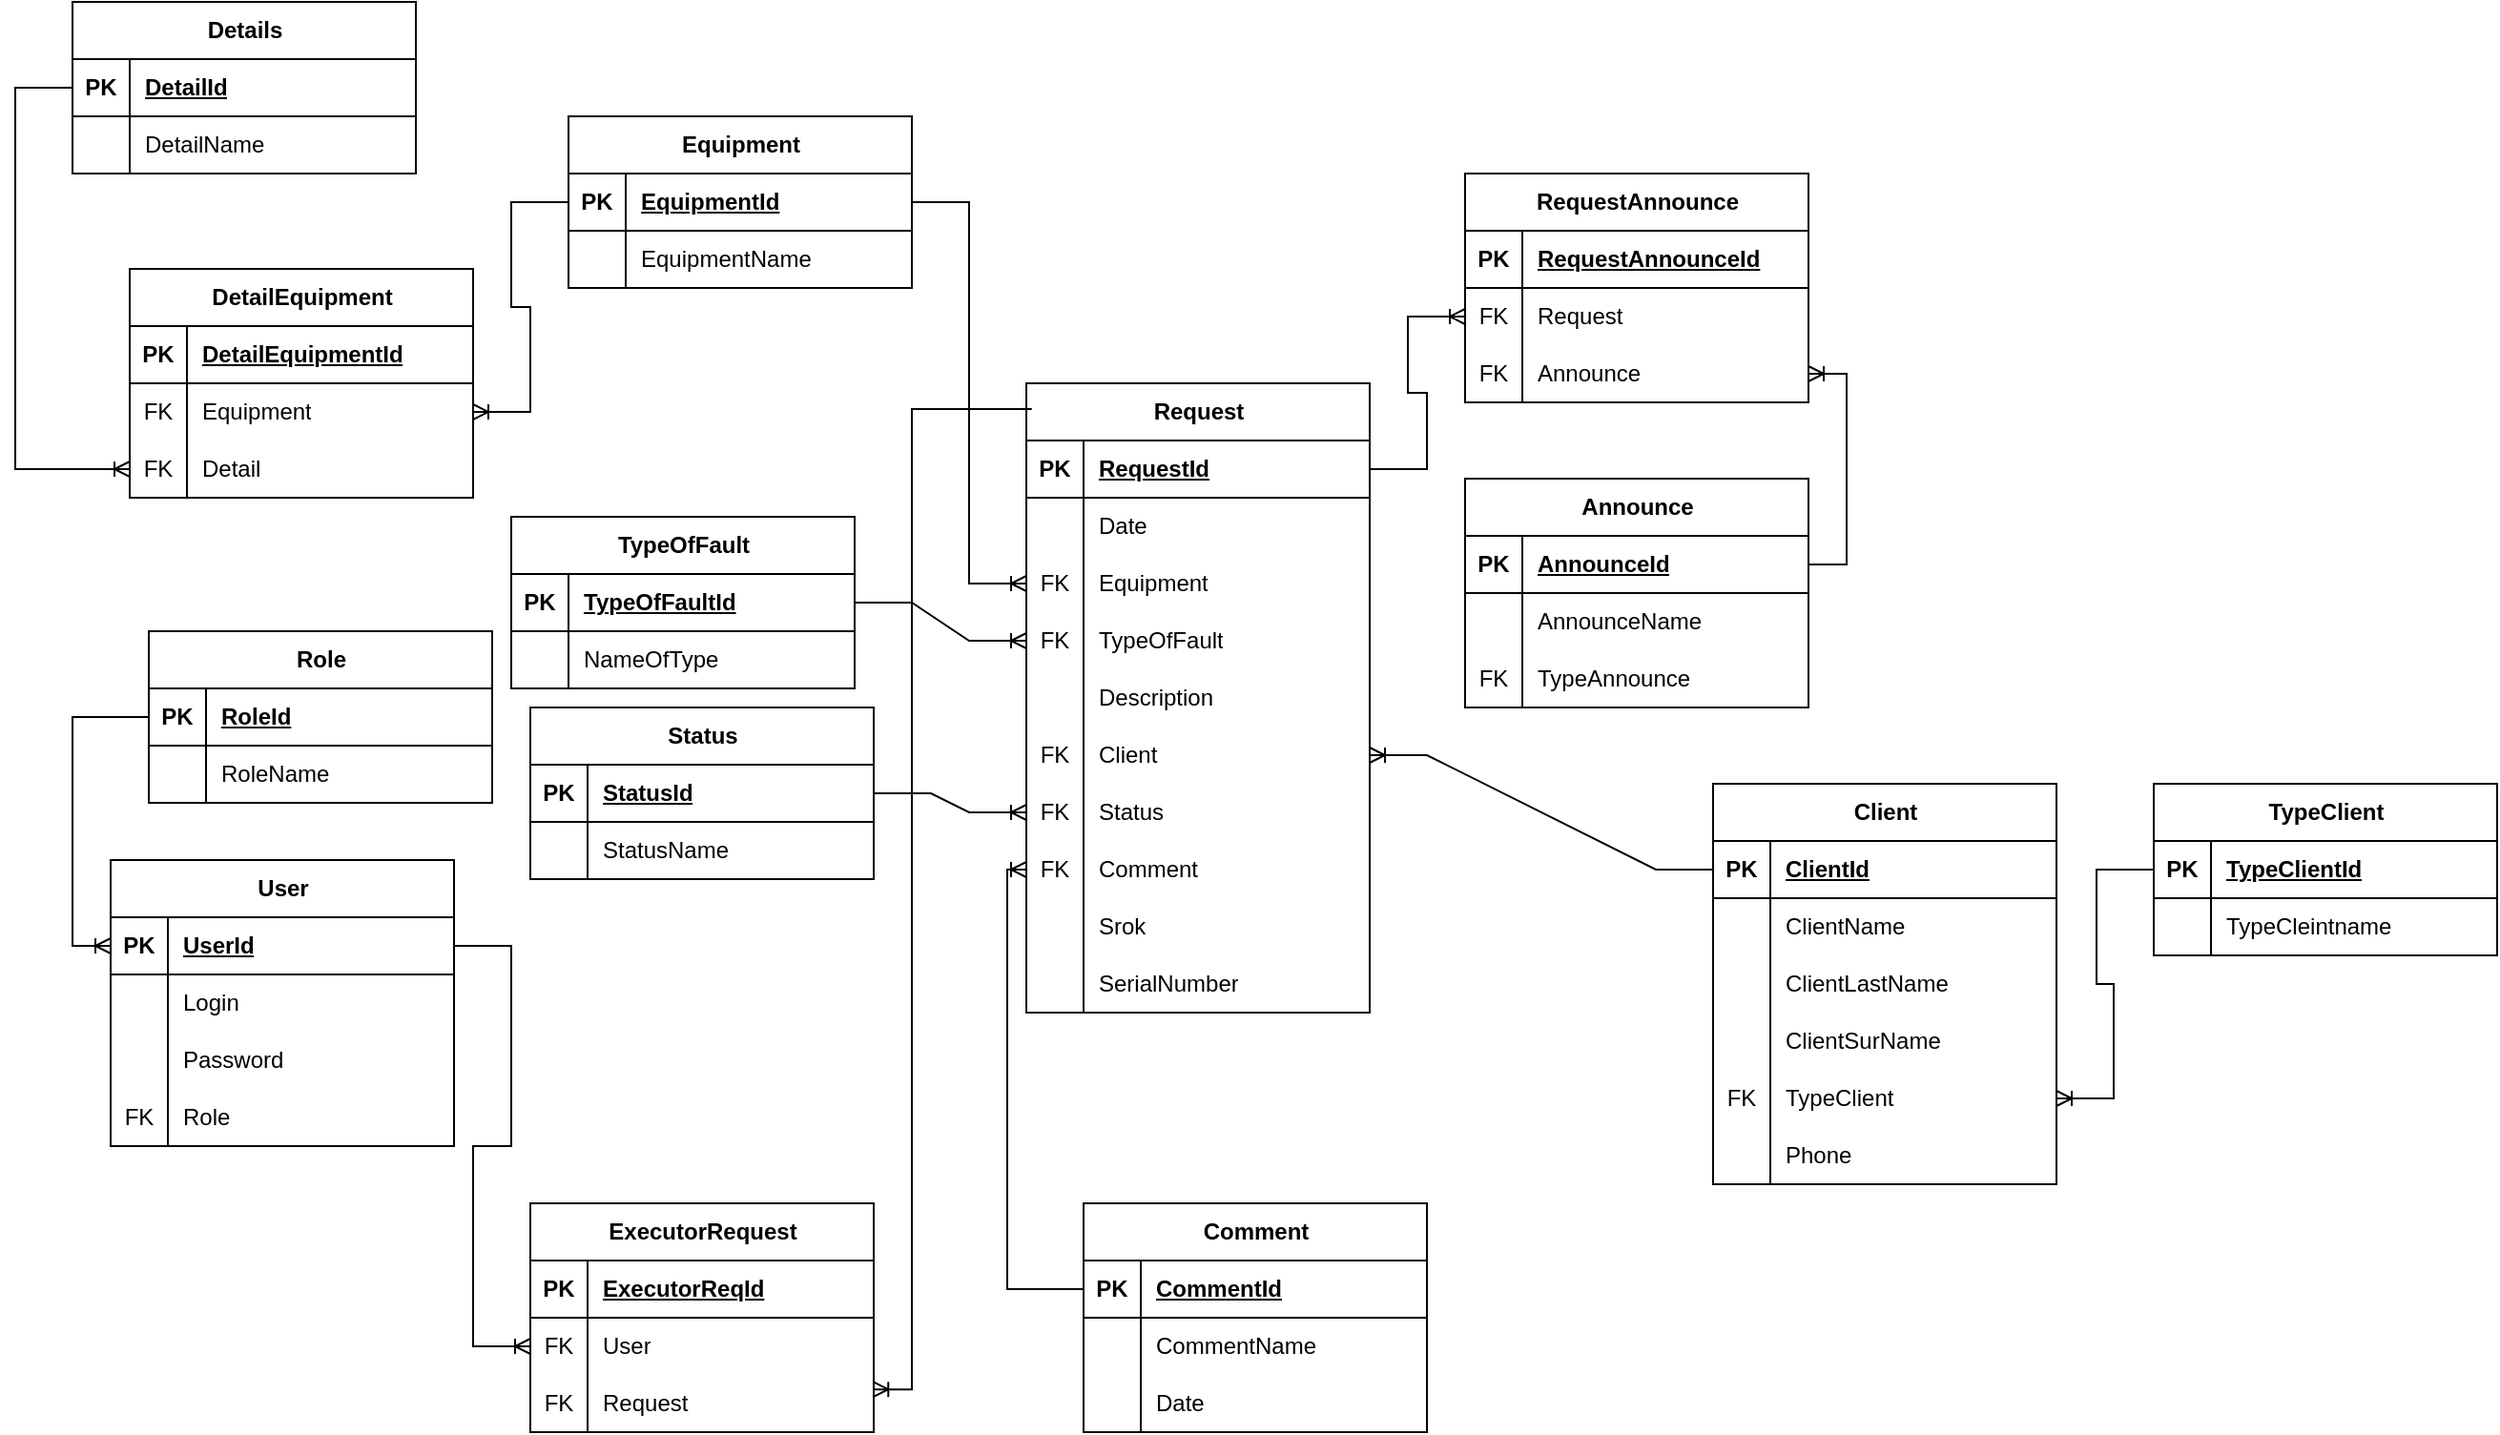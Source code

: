 <mxfile version="24.3.1" type="device" pages="4">
  <diagram name="Er" id="OW6VMLAc5PBHtHlqgUW_">
    <mxGraphModel dx="2258" dy="1049" grid="1" gridSize="10" guides="1" tooltips="1" connect="1" arrows="1" fold="1" page="1" pageScale="1" pageWidth="827" pageHeight="1169" math="0" shadow="0">
      <root>
        <mxCell id="0" />
        <mxCell id="1" parent="0" />
        <mxCell id="wcTcyx_-e_xr4minjWx7-3" value="TypeOfFault" style="shape=table;startSize=30;container=1;collapsible=1;childLayout=tableLayout;fixedRows=1;rowLines=0;fontStyle=1;align=center;resizeLast=1;html=1;" parent="1" vertex="1">
          <mxGeometry x="290" y="590" width="180" height="90" as="geometry" />
        </mxCell>
        <mxCell id="wcTcyx_-e_xr4minjWx7-4" value="" style="shape=tableRow;horizontal=0;startSize=0;swimlaneHead=0;swimlaneBody=0;fillColor=none;collapsible=0;dropTarget=0;points=[[0,0.5],[1,0.5]];portConstraint=eastwest;top=0;left=0;right=0;bottom=1;" parent="wcTcyx_-e_xr4minjWx7-3" vertex="1">
          <mxGeometry y="30" width="180" height="30" as="geometry" />
        </mxCell>
        <mxCell id="wcTcyx_-e_xr4minjWx7-5" value="PK" style="shape=partialRectangle;connectable=0;fillColor=none;top=0;left=0;bottom=0;right=0;fontStyle=1;overflow=hidden;whiteSpace=wrap;html=1;" parent="wcTcyx_-e_xr4minjWx7-4" vertex="1">
          <mxGeometry width="30" height="30" as="geometry">
            <mxRectangle width="30" height="30" as="alternateBounds" />
          </mxGeometry>
        </mxCell>
        <mxCell id="wcTcyx_-e_xr4minjWx7-6" value="TypeOfFaultId" style="shape=partialRectangle;connectable=0;fillColor=none;top=0;left=0;bottom=0;right=0;align=left;spacingLeft=6;fontStyle=5;overflow=hidden;whiteSpace=wrap;html=1;" parent="wcTcyx_-e_xr4minjWx7-4" vertex="1">
          <mxGeometry x="30" width="150" height="30" as="geometry">
            <mxRectangle width="150" height="30" as="alternateBounds" />
          </mxGeometry>
        </mxCell>
        <mxCell id="wcTcyx_-e_xr4minjWx7-7" value="" style="shape=tableRow;horizontal=0;startSize=0;swimlaneHead=0;swimlaneBody=0;fillColor=none;collapsible=0;dropTarget=0;points=[[0,0.5],[1,0.5]];portConstraint=eastwest;top=0;left=0;right=0;bottom=0;" parent="wcTcyx_-e_xr4minjWx7-3" vertex="1">
          <mxGeometry y="60" width="180" height="30" as="geometry" />
        </mxCell>
        <mxCell id="wcTcyx_-e_xr4minjWx7-8" value="" style="shape=partialRectangle;connectable=0;fillColor=none;top=0;left=0;bottom=0;right=0;editable=1;overflow=hidden;whiteSpace=wrap;html=1;" parent="wcTcyx_-e_xr4minjWx7-7" vertex="1">
          <mxGeometry width="30" height="30" as="geometry">
            <mxRectangle width="30" height="30" as="alternateBounds" />
          </mxGeometry>
        </mxCell>
        <mxCell id="wcTcyx_-e_xr4minjWx7-9" value="NameOfType" style="shape=partialRectangle;connectable=0;fillColor=none;top=0;left=0;bottom=0;right=0;align=left;spacingLeft=6;overflow=hidden;whiteSpace=wrap;html=1;" parent="wcTcyx_-e_xr4minjWx7-7" vertex="1">
          <mxGeometry x="30" width="150" height="30" as="geometry">
            <mxRectangle width="150" height="30" as="alternateBounds" />
          </mxGeometry>
        </mxCell>
        <mxCell id="wcTcyx_-e_xr4minjWx7-16" value="Status" style="shape=table;startSize=30;container=1;collapsible=1;childLayout=tableLayout;fixedRows=1;rowLines=0;fontStyle=1;align=center;resizeLast=1;html=1;" parent="1" vertex="1">
          <mxGeometry x="300" y="690" width="180" height="90" as="geometry" />
        </mxCell>
        <mxCell id="wcTcyx_-e_xr4minjWx7-17" value="" style="shape=tableRow;horizontal=0;startSize=0;swimlaneHead=0;swimlaneBody=0;fillColor=none;collapsible=0;dropTarget=0;points=[[0,0.5],[1,0.5]];portConstraint=eastwest;top=0;left=0;right=0;bottom=1;" parent="wcTcyx_-e_xr4minjWx7-16" vertex="1">
          <mxGeometry y="30" width="180" height="30" as="geometry" />
        </mxCell>
        <mxCell id="wcTcyx_-e_xr4minjWx7-18" value="PK" style="shape=partialRectangle;connectable=0;fillColor=none;top=0;left=0;bottom=0;right=0;fontStyle=1;overflow=hidden;whiteSpace=wrap;html=1;" parent="wcTcyx_-e_xr4minjWx7-17" vertex="1">
          <mxGeometry width="30" height="30" as="geometry">
            <mxRectangle width="30" height="30" as="alternateBounds" />
          </mxGeometry>
        </mxCell>
        <mxCell id="wcTcyx_-e_xr4minjWx7-19" value="StatusId" style="shape=partialRectangle;connectable=0;fillColor=none;top=0;left=0;bottom=0;right=0;align=left;spacingLeft=6;fontStyle=5;overflow=hidden;whiteSpace=wrap;html=1;" parent="wcTcyx_-e_xr4minjWx7-17" vertex="1">
          <mxGeometry x="30" width="150" height="30" as="geometry">
            <mxRectangle width="150" height="30" as="alternateBounds" />
          </mxGeometry>
        </mxCell>
        <mxCell id="wcTcyx_-e_xr4minjWx7-20" value="" style="shape=tableRow;horizontal=0;startSize=0;swimlaneHead=0;swimlaneBody=0;fillColor=none;collapsible=0;dropTarget=0;points=[[0,0.5],[1,0.5]];portConstraint=eastwest;top=0;left=0;right=0;bottom=0;" parent="wcTcyx_-e_xr4minjWx7-16" vertex="1">
          <mxGeometry y="60" width="180" height="30" as="geometry" />
        </mxCell>
        <mxCell id="wcTcyx_-e_xr4minjWx7-21" value="" style="shape=partialRectangle;connectable=0;fillColor=none;top=0;left=0;bottom=0;right=0;editable=1;overflow=hidden;whiteSpace=wrap;html=1;" parent="wcTcyx_-e_xr4minjWx7-20" vertex="1">
          <mxGeometry width="30" height="30" as="geometry">
            <mxRectangle width="30" height="30" as="alternateBounds" />
          </mxGeometry>
        </mxCell>
        <mxCell id="wcTcyx_-e_xr4minjWx7-22" value="StatusName" style="shape=partialRectangle;connectable=0;fillColor=none;top=0;left=0;bottom=0;right=0;align=left;spacingLeft=6;overflow=hidden;whiteSpace=wrap;html=1;" parent="wcTcyx_-e_xr4minjWx7-20" vertex="1">
          <mxGeometry x="30" width="150" height="30" as="geometry">
            <mxRectangle width="150" height="30" as="alternateBounds" />
          </mxGeometry>
        </mxCell>
        <mxCell id="wcTcyx_-e_xr4minjWx7-29" value="Role" style="shape=table;startSize=30;container=1;collapsible=1;childLayout=tableLayout;fixedRows=1;rowLines=0;fontStyle=1;align=center;resizeLast=1;html=1;" parent="1" vertex="1">
          <mxGeometry x="100" y="650" width="180" height="90" as="geometry" />
        </mxCell>
        <mxCell id="wcTcyx_-e_xr4minjWx7-30" value="" style="shape=tableRow;horizontal=0;startSize=0;swimlaneHead=0;swimlaneBody=0;fillColor=none;collapsible=0;dropTarget=0;points=[[0,0.5],[1,0.5]];portConstraint=eastwest;top=0;left=0;right=0;bottom=1;" parent="wcTcyx_-e_xr4minjWx7-29" vertex="1">
          <mxGeometry y="30" width="180" height="30" as="geometry" />
        </mxCell>
        <mxCell id="wcTcyx_-e_xr4minjWx7-31" value="PK" style="shape=partialRectangle;connectable=0;fillColor=none;top=0;left=0;bottom=0;right=0;fontStyle=1;overflow=hidden;whiteSpace=wrap;html=1;" parent="wcTcyx_-e_xr4minjWx7-30" vertex="1">
          <mxGeometry width="30" height="30" as="geometry">
            <mxRectangle width="30" height="30" as="alternateBounds" />
          </mxGeometry>
        </mxCell>
        <mxCell id="wcTcyx_-e_xr4minjWx7-32" value="RoleId" style="shape=partialRectangle;connectable=0;fillColor=none;top=0;left=0;bottom=0;right=0;align=left;spacingLeft=6;fontStyle=5;overflow=hidden;whiteSpace=wrap;html=1;" parent="wcTcyx_-e_xr4minjWx7-30" vertex="1">
          <mxGeometry x="30" width="150" height="30" as="geometry">
            <mxRectangle width="150" height="30" as="alternateBounds" />
          </mxGeometry>
        </mxCell>
        <mxCell id="wcTcyx_-e_xr4minjWx7-33" value="" style="shape=tableRow;horizontal=0;startSize=0;swimlaneHead=0;swimlaneBody=0;fillColor=none;collapsible=0;dropTarget=0;points=[[0,0.5],[1,0.5]];portConstraint=eastwest;top=0;left=0;right=0;bottom=0;" parent="wcTcyx_-e_xr4minjWx7-29" vertex="1">
          <mxGeometry y="60" width="180" height="30" as="geometry" />
        </mxCell>
        <mxCell id="wcTcyx_-e_xr4minjWx7-34" value="" style="shape=partialRectangle;connectable=0;fillColor=none;top=0;left=0;bottom=0;right=0;editable=1;overflow=hidden;whiteSpace=wrap;html=1;" parent="wcTcyx_-e_xr4minjWx7-33" vertex="1">
          <mxGeometry width="30" height="30" as="geometry">
            <mxRectangle width="30" height="30" as="alternateBounds" />
          </mxGeometry>
        </mxCell>
        <mxCell id="wcTcyx_-e_xr4minjWx7-35" value="RoleName" style="shape=partialRectangle;connectable=0;fillColor=none;top=0;left=0;bottom=0;right=0;align=left;spacingLeft=6;overflow=hidden;whiteSpace=wrap;html=1;" parent="wcTcyx_-e_xr4minjWx7-33" vertex="1">
          <mxGeometry x="30" width="150" height="30" as="geometry">
            <mxRectangle width="150" height="30" as="alternateBounds" />
          </mxGeometry>
        </mxCell>
        <mxCell id="wcTcyx_-e_xr4minjWx7-42" value="User" style="shape=table;startSize=30;container=1;collapsible=1;childLayout=tableLayout;fixedRows=1;rowLines=0;fontStyle=1;align=center;resizeLast=1;html=1;" parent="1" vertex="1">
          <mxGeometry x="80" y="770" width="180" height="150" as="geometry" />
        </mxCell>
        <mxCell id="wcTcyx_-e_xr4minjWx7-43" value="" style="shape=tableRow;horizontal=0;startSize=0;swimlaneHead=0;swimlaneBody=0;fillColor=none;collapsible=0;dropTarget=0;points=[[0,0.5],[1,0.5]];portConstraint=eastwest;top=0;left=0;right=0;bottom=1;" parent="wcTcyx_-e_xr4minjWx7-42" vertex="1">
          <mxGeometry y="30" width="180" height="30" as="geometry" />
        </mxCell>
        <mxCell id="wcTcyx_-e_xr4minjWx7-44" value="PK" style="shape=partialRectangle;connectable=0;fillColor=none;top=0;left=0;bottom=0;right=0;fontStyle=1;overflow=hidden;whiteSpace=wrap;html=1;" parent="wcTcyx_-e_xr4minjWx7-43" vertex="1">
          <mxGeometry width="30" height="30" as="geometry">
            <mxRectangle width="30" height="30" as="alternateBounds" />
          </mxGeometry>
        </mxCell>
        <mxCell id="wcTcyx_-e_xr4minjWx7-45" value="UserId" style="shape=partialRectangle;connectable=0;fillColor=none;top=0;left=0;bottom=0;right=0;align=left;spacingLeft=6;fontStyle=5;overflow=hidden;whiteSpace=wrap;html=1;" parent="wcTcyx_-e_xr4minjWx7-43" vertex="1">
          <mxGeometry x="30" width="150" height="30" as="geometry">
            <mxRectangle width="150" height="30" as="alternateBounds" />
          </mxGeometry>
        </mxCell>
        <mxCell id="wcTcyx_-e_xr4minjWx7-46" value="" style="shape=tableRow;horizontal=0;startSize=0;swimlaneHead=0;swimlaneBody=0;fillColor=none;collapsible=0;dropTarget=0;points=[[0,0.5],[1,0.5]];portConstraint=eastwest;top=0;left=0;right=0;bottom=0;" parent="wcTcyx_-e_xr4minjWx7-42" vertex="1">
          <mxGeometry y="60" width="180" height="30" as="geometry" />
        </mxCell>
        <mxCell id="wcTcyx_-e_xr4minjWx7-47" value="" style="shape=partialRectangle;connectable=0;fillColor=none;top=0;left=0;bottom=0;right=0;editable=1;overflow=hidden;whiteSpace=wrap;html=1;" parent="wcTcyx_-e_xr4minjWx7-46" vertex="1">
          <mxGeometry width="30" height="30" as="geometry">
            <mxRectangle width="30" height="30" as="alternateBounds" />
          </mxGeometry>
        </mxCell>
        <mxCell id="wcTcyx_-e_xr4minjWx7-48" value="Login" style="shape=partialRectangle;connectable=0;fillColor=none;top=0;left=0;bottom=0;right=0;align=left;spacingLeft=6;overflow=hidden;whiteSpace=wrap;html=1;" parent="wcTcyx_-e_xr4minjWx7-46" vertex="1">
          <mxGeometry x="30" width="150" height="30" as="geometry">
            <mxRectangle width="150" height="30" as="alternateBounds" />
          </mxGeometry>
        </mxCell>
        <mxCell id="wcTcyx_-e_xr4minjWx7-52" value="" style="shape=tableRow;horizontal=0;startSize=0;swimlaneHead=0;swimlaneBody=0;fillColor=none;collapsible=0;dropTarget=0;points=[[0,0.5],[1,0.5]];portConstraint=eastwest;top=0;left=0;right=0;bottom=0;" parent="wcTcyx_-e_xr4minjWx7-42" vertex="1">
          <mxGeometry y="90" width="180" height="30" as="geometry" />
        </mxCell>
        <mxCell id="wcTcyx_-e_xr4minjWx7-53" value="" style="shape=partialRectangle;connectable=0;fillColor=none;top=0;left=0;bottom=0;right=0;editable=1;overflow=hidden;whiteSpace=wrap;html=1;" parent="wcTcyx_-e_xr4minjWx7-52" vertex="1">
          <mxGeometry width="30" height="30" as="geometry">
            <mxRectangle width="30" height="30" as="alternateBounds" />
          </mxGeometry>
        </mxCell>
        <mxCell id="wcTcyx_-e_xr4minjWx7-54" value="Password" style="shape=partialRectangle;connectable=0;fillColor=none;top=0;left=0;bottom=0;right=0;align=left;spacingLeft=6;overflow=hidden;whiteSpace=wrap;html=1;" parent="wcTcyx_-e_xr4minjWx7-52" vertex="1">
          <mxGeometry x="30" width="150" height="30" as="geometry">
            <mxRectangle width="150" height="30" as="alternateBounds" />
          </mxGeometry>
        </mxCell>
        <mxCell id="wcTcyx_-e_xr4minjWx7-55" value="" style="shape=tableRow;horizontal=0;startSize=0;swimlaneHead=0;swimlaneBody=0;fillColor=none;collapsible=0;dropTarget=0;points=[[0,0.5],[1,0.5]];portConstraint=eastwest;top=0;left=0;right=0;bottom=0;" parent="wcTcyx_-e_xr4minjWx7-42" vertex="1">
          <mxGeometry y="120" width="180" height="30" as="geometry" />
        </mxCell>
        <mxCell id="wcTcyx_-e_xr4minjWx7-56" value="FK" style="shape=partialRectangle;connectable=0;fillColor=none;top=0;left=0;bottom=0;right=0;editable=1;overflow=hidden;whiteSpace=wrap;html=1;" parent="wcTcyx_-e_xr4minjWx7-55" vertex="1">
          <mxGeometry width="30" height="30" as="geometry">
            <mxRectangle width="30" height="30" as="alternateBounds" />
          </mxGeometry>
        </mxCell>
        <mxCell id="wcTcyx_-e_xr4minjWx7-57" value="Role" style="shape=partialRectangle;connectable=0;fillColor=none;top=0;left=0;bottom=0;right=0;align=left;spacingLeft=6;overflow=hidden;whiteSpace=wrap;html=1;" parent="wcTcyx_-e_xr4minjWx7-55" vertex="1">
          <mxGeometry x="30" width="150" height="30" as="geometry">
            <mxRectangle width="150" height="30" as="alternateBounds" />
          </mxGeometry>
        </mxCell>
        <mxCell id="wcTcyx_-e_xr4minjWx7-58" value="Equipment" style="shape=table;startSize=30;container=1;collapsible=1;childLayout=tableLayout;fixedRows=1;rowLines=0;fontStyle=1;align=center;resizeLast=1;html=1;" parent="1" vertex="1">
          <mxGeometry x="320" y="380" width="180" height="90" as="geometry" />
        </mxCell>
        <mxCell id="wcTcyx_-e_xr4minjWx7-59" value="" style="shape=tableRow;horizontal=0;startSize=0;swimlaneHead=0;swimlaneBody=0;fillColor=none;collapsible=0;dropTarget=0;points=[[0,0.5],[1,0.5]];portConstraint=eastwest;top=0;left=0;right=0;bottom=1;" parent="wcTcyx_-e_xr4minjWx7-58" vertex="1">
          <mxGeometry y="30" width="180" height="30" as="geometry" />
        </mxCell>
        <mxCell id="wcTcyx_-e_xr4minjWx7-60" value="PK" style="shape=partialRectangle;connectable=0;fillColor=none;top=0;left=0;bottom=0;right=0;fontStyle=1;overflow=hidden;whiteSpace=wrap;html=1;" parent="wcTcyx_-e_xr4minjWx7-59" vertex="1">
          <mxGeometry width="30" height="30" as="geometry">
            <mxRectangle width="30" height="30" as="alternateBounds" />
          </mxGeometry>
        </mxCell>
        <mxCell id="wcTcyx_-e_xr4minjWx7-61" value="EquipmentId" style="shape=partialRectangle;connectable=0;fillColor=none;top=0;left=0;bottom=0;right=0;align=left;spacingLeft=6;fontStyle=5;overflow=hidden;whiteSpace=wrap;html=1;" parent="wcTcyx_-e_xr4minjWx7-59" vertex="1">
          <mxGeometry x="30" width="150" height="30" as="geometry">
            <mxRectangle width="150" height="30" as="alternateBounds" />
          </mxGeometry>
        </mxCell>
        <mxCell id="wcTcyx_-e_xr4minjWx7-62" value="" style="shape=tableRow;horizontal=0;startSize=0;swimlaneHead=0;swimlaneBody=0;fillColor=none;collapsible=0;dropTarget=0;points=[[0,0.5],[1,0.5]];portConstraint=eastwest;top=0;left=0;right=0;bottom=0;" parent="wcTcyx_-e_xr4minjWx7-58" vertex="1">
          <mxGeometry y="60" width="180" height="30" as="geometry" />
        </mxCell>
        <mxCell id="wcTcyx_-e_xr4minjWx7-63" value="" style="shape=partialRectangle;connectable=0;fillColor=none;top=0;left=0;bottom=0;right=0;editable=1;overflow=hidden;whiteSpace=wrap;html=1;" parent="wcTcyx_-e_xr4minjWx7-62" vertex="1">
          <mxGeometry width="30" height="30" as="geometry">
            <mxRectangle width="30" height="30" as="alternateBounds" />
          </mxGeometry>
        </mxCell>
        <mxCell id="wcTcyx_-e_xr4minjWx7-64" value="EquipmentName" style="shape=partialRectangle;connectable=0;fillColor=none;top=0;left=0;bottom=0;right=0;align=left;spacingLeft=6;overflow=hidden;whiteSpace=wrap;html=1;" parent="wcTcyx_-e_xr4minjWx7-62" vertex="1">
          <mxGeometry x="30" width="150" height="30" as="geometry">
            <mxRectangle width="150" height="30" as="alternateBounds" />
          </mxGeometry>
        </mxCell>
        <mxCell id="wcTcyx_-e_xr4minjWx7-65" value="Client" style="shape=table;startSize=30;container=1;collapsible=1;childLayout=tableLayout;fixedRows=1;rowLines=0;fontStyle=1;align=center;resizeLast=1;html=1;" parent="1" vertex="1">
          <mxGeometry x="920" y="730" width="180" height="210" as="geometry" />
        </mxCell>
        <mxCell id="wcTcyx_-e_xr4minjWx7-66" value="" style="shape=tableRow;horizontal=0;startSize=0;swimlaneHead=0;swimlaneBody=0;fillColor=none;collapsible=0;dropTarget=0;points=[[0,0.5],[1,0.5]];portConstraint=eastwest;top=0;left=0;right=0;bottom=1;" parent="wcTcyx_-e_xr4minjWx7-65" vertex="1">
          <mxGeometry y="30" width="180" height="30" as="geometry" />
        </mxCell>
        <mxCell id="wcTcyx_-e_xr4minjWx7-67" value="PK" style="shape=partialRectangle;connectable=0;fillColor=none;top=0;left=0;bottom=0;right=0;fontStyle=1;overflow=hidden;whiteSpace=wrap;html=1;" parent="wcTcyx_-e_xr4minjWx7-66" vertex="1">
          <mxGeometry width="30" height="30" as="geometry">
            <mxRectangle width="30" height="30" as="alternateBounds" />
          </mxGeometry>
        </mxCell>
        <mxCell id="wcTcyx_-e_xr4minjWx7-68" value="ClientId" style="shape=partialRectangle;connectable=0;fillColor=none;top=0;left=0;bottom=0;right=0;align=left;spacingLeft=6;fontStyle=5;overflow=hidden;whiteSpace=wrap;html=1;" parent="wcTcyx_-e_xr4minjWx7-66" vertex="1">
          <mxGeometry x="30" width="150" height="30" as="geometry">
            <mxRectangle width="150" height="30" as="alternateBounds" />
          </mxGeometry>
        </mxCell>
        <mxCell id="wcTcyx_-e_xr4minjWx7-69" value="" style="shape=tableRow;horizontal=0;startSize=0;swimlaneHead=0;swimlaneBody=0;fillColor=none;collapsible=0;dropTarget=0;points=[[0,0.5],[1,0.5]];portConstraint=eastwest;top=0;left=0;right=0;bottom=0;" parent="wcTcyx_-e_xr4minjWx7-65" vertex="1">
          <mxGeometry y="60" width="180" height="30" as="geometry" />
        </mxCell>
        <mxCell id="wcTcyx_-e_xr4minjWx7-70" value="" style="shape=partialRectangle;connectable=0;fillColor=none;top=0;left=0;bottom=0;right=0;editable=1;overflow=hidden;whiteSpace=wrap;html=1;" parent="wcTcyx_-e_xr4minjWx7-69" vertex="1">
          <mxGeometry width="30" height="30" as="geometry">
            <mxRectangle width="30" height="30" as="alternateBounds" />
          </mxGeometry>
        </mxCell>
        <mxCell id="wcTcyx_-e_xr4minjWx7-71" value="ClientName" style="shape=partialRectangle;connectable=0;fillColor=none;top=0;left=0;bottom=0;right=0;align=left;spacingLeft=6;overflow=hidden;whiteSpace=wrap;html=1;" parent="wcTcyx_-e_xr4minjWx7-69" vertex="1">
          <mxGeometry x="30" width="150" height="30" as="geometry">
            <mxRectangle width="150" height="30" as="alternateBounds" />
          </mxGeometry>
        </mxCell>
        <mxCell id="wcTcyx_-e_xr4minjWx7-72" value="" style="shape=tableRow;horizontal=0;startSize=0;swimlaneHead=0;swimlaneBody=0;fillColor=none;collapsible=0;dropTarget=0;points=[[0,0.5],[1,0.5]];portConstraint=eastwest;top=0;left=0;right=0;bottom=0;" parent="wcTcyx_-e_xr4minjWx7-65" vertex="1">
          <mxGeometry y="90" width="180" height="30" as="geometry" />
        </mxCell>
        <mxCell id="wcTcyx_-e_xr4minjWx7-73" value="" style="shape=partialRectangle;connectable=0;fillColor=none;top=0;left=0;bottom=0;right=0;editable=1;overflow=hidden;whiteSpace=wrap;html=1;" parent="wcTcyx_-e_xr4minjWx7-72" vertex="1">
          <mxGeometry width="30" height="30" as="geometry">
            <mxRectangle width="30" height="30" as="alternateBounds" />
          </mxGeometry>
        </mxCell>
        <mxCell id="wcTcyx_-e_xr4minjWx7-74" value="ClientLastName" style="shape=partialRectangle;connectable=0;fillColor=none;top=0;left=0;bottom=0;right=0;align=left;spacingLeft=6;overflow=hidden;whiteSpace=wrap;html=1;" parent="wcTcyx_-e_xr4minjWx7-72" vertex="1">
          <mxGeometry x="30" width="150" height="30" as="geometry">
            <mxRectangle width="150" height="30" as="alternateBounds" />
          </mxGeometry>
        </mxCell>
        <mxCell id="wcTcyx_-e_xr4minjWx7-78" value="" style="shape=tableRow;horizontal=0;startSize=0;swimlaneHead=0;swimlaneBody=0;fillColor=none;collapsible=0;dropTarget=0;points=[[0,0.5],[1,0.5]];portConstraint=eastwest;top=0;left=0;right=0;bottom=0;" parent="wcTcyx_-e_xr4minjWx7-65" vertex="1">
          <mxGeometry y="120" width="180" height="30" as="geometry" />
        </mxCell>
        <mxCell id="wcTcyx_-e_xr4minjWx7-79" value="" style="shape=partialRectangle;connectable=0;fillColor=none;top=0;left=0;bottom=0;right=0;editable=1;overflow=hidden;whiteSpace=wrap;html=1;" parent="wcTcyx_-e_xr4minjWx7-78" vertex="1">
          <mxGeometry width="30" height="30" as="geometry">
            <mxRectangle width="30" height="30" as="alternateBounds" />
          </mxGeometry>
        </mxCell>
        <mxCell id="wcTcyx_-e_xr4minjWx7-80" value="ClientSurName" style="shape=partialRectangle;connectable=0;fillColor=none;top=0;left=0;bottom=0;right=0;align=left;spacingLeft=6;overflow=hidden;whiteSpace=wrap;html=1;" parent="wcTcyx_-e_xr4minjWx7-78" vertex="1">
          <mxGeometry x="30" width="150" height="30" as="geometry">
            <mxRectangle width="150" height="30" as="alternateBounds" />
          </mxGeometry>
        </mxCell>
        <mxCell id="_yRSe4OTfxK-okH-wkGR-9" value="" style="shape=tableRow;horizontal=0;startSize=0;swimlaneHead=0;swimlaneBody=0;fillColor=none;collapsible=0;dropTarget=0;points=[[0,0.5],[1,0.5]];portConstraint=eastwest;top=0;left=0;right=0;bottom=0;" parent="wcTcyx_-e_xr4minjWx7-65" vertex="1">
          <mxGeometry y="150" width="180" height="30" as="geometry" />
        </mxCell>
        <mxCell id="_yRSe4OTfxK-okH-wkGR-10" value="FK" style="shape=partialRectangle;connectable=0;fillColor=none;top=0;left=0;bottom=0;right=0;editable=1;overflow=hidden;whiteSpace=wrap;html=1;" parent="_yRSe4OTfxK-okH-wkGR-9" vertex="1">
          <mxGeometry width="30" height="30" as="geometry">
            <mxRectangle width="30" height="30" as="alternateBounds" />
          </mxGeometry>
        </mxCell>
        <mxCell id="_yRSe4OTfxK-okH-wkGR-11" value="TypeClient" style="shape=partialRectangle;connectable=0;fillColor=none;top=0;left=0;bottom=0;right=0;align=left;spacingLeft=6;overflow=hidden;whiteSpace=wrap;html=1;" parent="_yRSe4OTfxK-okH-wkGR-9" vertex="1">
          <mxGeometry x="30" width="150" height="30" as="geometry">
            <mxRectangle width="150" height="30" as="alternateBounds" />
          </mxGeometry>
        </mxCell>
        <mxCell id="eRqHHFTH4W1i7yKjEfOx-1" value="" style="shape=tableRow;horizontal=0;startSize=0;swimlaneHead=0;swimlaneBody=0;fillColor=none;collapsible=0;dropTarget=0;points=[[0,0.5],[1,0.5]];portConstraint=eastwest;top=0;left=0;right=0;bottom=0;" parent="wcTcyx_-e_xr4minjWx7-65" vertex="1">
          <mxGeometry y="180" width="180" height="30" as="geometry" />
        </mxCell>
        <mxCell id="eRqHHFTH4W1i7yKjEfOx-2" value="" style="shape=partialRectangle;connectable=0;fillColor=none;top=0;left=0;bottom=0;right=0;editable=1;overflow=hidden;whiteSpace=wrap;html=1;" parent="eRqHHFTH4W1i7yKjEfOx-1" vertex="1">
          <mxGeometry width="30" height="30" as="geometry">
            <mxRectangle width="30" height="30" as="alternateBounds" />
          </mxGeometry>
        </mxCell>
        <mxCell id="eRqHHFTH4W1i7yKjEfOx-3" value="Phone" style="shape=partialRectangle;connectable=0;fillColor=none;top=0;left=0;bottom=0;right=0;align=left;spacingLeft=6;overflow=hidden;whiteSpace=wrap;html=1;" parent="eRqHHFTH4W1i7yKjEfOx-1" vertex="1">
          <mxGeometry x="30" width="150" height="30" as="geometry">
            <mxRectangle width="150" height="30" as="alternateBounds" />
          </mxGeometry>
        </mxCell>
        <mxCell id="wcTcyx_-e_xr4minjWx7-81" value="Announce" style="shape=table;startSize=30;container=1;collapsible=1;childLayout=tableLayout;fixedRows=1;rowLines=0;fontStyle=1;align=center;resizeLast=1;html=1;" parent="1" vertex="1">
          <mxGeometry x="790" y="570" width="180" height="120" as="geometry" />
        </mxCell>
        <mxCell id="wcTcyx_-e_xr4minjWx7-82" value="" style="shape=tableRow;horizontal=0;startSize=0;swimlaneHead=0;swimlaneBody=0;fillColor=none;collapsible=0;dropTarget=0;points=[[0,0.5],[1,0.5]];portConstraint=eastwest;top=0;left=0;right=0;bottom=1;" parent="wcTcyx_-e_xr4minjWx7-81" vertex="1">
          <mxGeometry y="30" width="180" height="30" as="geometry" />
        </mxCell>
        <mxCell id="wcTcyx_-e_xr4minjWx7-83" value="PK" style="shape=partialRectangle;connectable=0;fillColor=none;top=0;left=0;bottom=0;right=0;fontStyle=1;overflow=hidden;whiteSpace=wrap;html=1;" parent="wcTcyx_-e_xr4minjWx7-82" vertex="1">
          <mxGeometry width="30" height="30" as="geometry">
            <mxRectangle width="30" height="30" as="alternateBounds" />
          </mxGeometry>
        </mxCell>
        <mxCell id="wcTcyx_-e_xr4minjWx7-84" value="AnnounceId" style="shape=partialRectangle;connectable=0;fillColor=none;top=0;left=0;bottom=0;right=0;align=left;spacingLeft=6;fontStyle=5;overflow=hidden;whiteSpace=wrap;html=1;" parent="wcTcyx_-e_xr4minjWx7-82" vertex="1">
          <mxGeometry x="30" width="150" height="30" as="geometry">
            <mxRectangle width="150" height="30" as="alternateBounds" />
          </mxGeometry>
        </mxCell>
        <mxCell id="wcTcyx_-e_xr4minjWx7-85" value="" style="shape=tableRow;horizontal=0;startSize=0;swimlaneHead=0;swimlaneBody=0;fillColor=none;collapsible=0;dropTarget=0;points=[[0,0.5],[1,0.5]];portConstraint=eastwest;top=0;left=0;right=0;bottom=0;" parent="wcTcyx_-e_xr4minjWx7-81" vertex="1">
          <mxGeometry y="60" width="180" height="30" as="geometry" />
        </mxCell>
        <mxCell id="wcTcyx_-e_xr4minjWx7-86" value="" style="shape=partialRectangle;connectable=0;fillColor=none;top=0;left=0;bottom=0;right=0;editable=1;overflow=hidden;whiteSpace=wrap;html=1;" parent="wcTcyx_-e_xr4minjWx7-85" vertex="1">
          <mxGeometry width="30" height="30" as="geometry">
            <mxRectangle width="30" height="30" as="alternateBounds" />
          </mxGeometry>
        </mxCell>
        <mxCell id="wcTcyx_-e_xr4minjWx7-87" value="AnnounceName" style="shape=partialRectangle;connectable=0;fillColor=none;top=0;left=0;bottom=0;right=0;align=left;spacingLeft=6;overflow=hidden;whiteSpace=wrap;html=1;" parent="wcTcyx_-e_xr4minjWx7-85" vertex="1">
          <mxGeometry x="30" width="150" height="30" as="geometry">
            <mxRectangle width="150" height="30" as="alternateBounds" />
          </mxGeometry>
        </mxCell>
        <mxCell id="wcTcyx_-e_xr4minjWx7-91" value="" style="shape=tableRow;horizontal=0;startSize=0;swimlaneHead=0;swimlaneBody=0;fillColor=none;collapsible=0;dropTarget=0;points=[[0,0.5],[1,0.5]];portConstraint=eastwest;top=0;left=0;right=0;bottom=0;" parent="wcTcyx_-e_xr4minjWx7-81" vertex="1">
          <mxGeometry y="90" width="180" height="30" as="geometry" />
        </mxCell>
        <mxCell id="wcTcyx_-e_xr4minjWx7-92" value="FK" style="shape=partialRectangle;connectable=0;fillColor=none;top=0;left=0;bottom=0;right=0;editable=1;overflow=hidden;whiteSpace=wrap;html=1;" parent="wcTcyx_-e_xr4minjWx7-91" vertex="1">
          <mxGeometry width="30" height="30" as="geometry">
            <mxRectangle width="30" height="30" as="alternateBounds" />
          </mxGeometry>
        </mxCell>
        <mxCell id="wcTcyx_-e_xr4minjWx7-93" value="TypeAnnounce" style="shape=partialRectangle;connectable=0;fillColor=none;top=0;left=0;bottom=0;right=0;align=left;spacingLeft=6;overflow=hidden;whiteSpace=wrap;html=1;" parent="wcTcyx_-e_xr4minjWx7-91" vertex="1">
          <mxGeometry x="30" width="150" height="30" as="geometry">
            <mxRectangle width="150" height="30" as="alternateBounds" />
          </mxGeometry>
        </mxCell>
        <mxCell id="wcTcyx_-e_xr4minjWx7-114" value="Comment" style="shape=table;startSize=30;container=1;collapsible=1;childLayout=tableLayout;fixedRows=1;rowLines=0;fontStyle=1;align=center;resizeLast=1;html=1;" parent="1" vertex="1">
          <mxGeometry x="590" y="950" width="180" height="120" as="geometry" />
        </mxCell>
        <mxCell id="wcTcyx_-e_xr4minjWx7-115" value="" style="shape=tableRow;horizontal=0;startSize=0;swimlaneHead=0;swimlaneBody=0;fillColor=none;collapsible=0;dropTarget=0;points=[[0,0.5],[1,0.5]];portConstraint=eastwest;top=0;left=0;right=0;bottom=1;" parent="wcTcyx_-e_xr4minjWx7-114" vertex="1">
          <mxGeometry y="30" width="180" height="30" as="geometry" />
        </mxCell>
        <mxCell id="wcTcyx_-e_xr4minjWx7-116" value="PK" style="shape=partialRectangle;connectable=0;fillColor=none;top=0;left=0;bottom=0;right=0;fontStyle=1;overflow=hidden;whiteSpace=wrap;html=1;" parent="wcTcyx_-e_xr4minjWx7-115" vertex="1">
          <mxGeometry width="30" height="30" as="geometry">
            <mxRectangle width="30" height="30" as="alternateBounds" />
          </mxGeometry>
        </mxCell>
        <mxCell id="wcTcyx_-e_xr4minjWx7-117" value="CommentId" style="shape=partialRectangle;connectable=0;fillColor=none;top=0;left=0;bottom=0;right=0;align=left;spacingLeft=6;fontStyle=5;overflow=hidden;whiteSpace=wrap;html=1;" parent="wcTcyx_-e_xr4minjWx7-115" vertex="1">
          <mxGeometry x="30" width="150" height="30" as="geometry">
            <mxRectangle width="150" height="30" as="alternateBounds" />
          </mxGeometry>
        </mxCell>
        <mxCell id="wcTcyx_-e_xr4minjWx7-118" value="" style="shape=tableRow;horizontal=0;startSize=0;swimlaneHead=0;swimlaneBody=0;fillColor=none;collapsible=0;dropTarget=0;points=[[0,0.5],[1,0.5]];portConstraint=eastwest;top=0;left=0;right=0;bottom=0;" parent="wcTcyx_-e_xr4minjWx7-114" vertex="1">
          <mxGeometry y="60" width="180" height="30" as="geometry" />
        </mxCell>
        <mxCell id="wcTcyx_-e_xr4minjWx7-119" value="" style="shape=partialRectangle;connectable=0;fillColor=none;top=0;left=0;bottom=0;right=0;editable=1;overflow=hidden;whiteSpace=wrap;html=1;" parent="wcTcyx_-e_xr4minjWx7-118" vertex="1">
          <mxGeometry width="30" height="30" as="geometry">
            <mxRectangle width="30" height="30" as="alternateBounds" />
          </mxGeometry>
        </mxCell>
        <mxCell id="wcTcyx_-e_xr4minjWx7-120" value="CommentName" style="shape=partialRectangle;connectable=0;fillColor=none;top=0;left=0;bottom=0;right=0;align=left;spacingLeft=6;overflow=hidden;whiteSpace=wrap;html=1;" parent="wcTcyx_-e_xr4minjWx7-118" vertex="1">
          <mxGeometry x="30" width="150" height="30" as="geometry">
            <mxRectangle width="150" height="30" as="alternateBounds" />
          </mxGeometry>
        </mxCell>
        <mxCell id="adIYJI7xTIMGcTUFsOsm-4" value="" style="shape=tableRow;horizontal=0;startSize=0;swimlaneHead=0;swimlaneBody=0;fillColor=none;collapsible=0;dropTarget=0;points=[[0,0.5],[1,0.5]];portConstraint=eastwest;top=0;left=0;right=0;bottom=0;" parent="wcTcyx_-e_xr4minjWx7-114" vertex="1">
          <mxGeometry y="90" width="180" height="30" as="geometry" />
        </mxCell>
        <mxCell id="adIYJI7xTIMGcTUFsOsm-5" value="" style="shape=partialRectangle;connectable=0;fillColor=none;top=0;left=0;bottom=0;right=0;editable=1;overflow=hidden;whiteSpace=wrap;html=1;" parent="adIYJI7xTIMGcTUFsOsm-4" vertex="1">
          <mxGeometry width="30" height="30" as="geometry">
            <mxRectangle width="30" height="30" as="alternateBounds" />
          </mxGeometry>
        </mxCell>
        <mxCell id="adIYJI7xTIMGcTUFsOsm-6" value="Date" style="shape=partialRectangle;connectable=0;fillColor=none;top=0;left=0;bottom=0;right=0;align=left;spacingLeft=6;overflow=hidden;whiteSpace=wrap;html=1;" parent="adIYJI7xTIMGcTUFsOsm-4" vertex="1">
          <mxGeometry x="30" width="150" height="30" as="geometry">
            <mxRectangle width="150" height="30" as="alternateBounds" />
          </mxGeometry>
        </mxCell>
        <mxCell id="wcTcyx_-e_xr4minjWx7-121" value="Request" style="shape=table;startSize=30;container=1;collapsible=1;childLayout=tableLayout;fixedRows=1;rowLines=0;fontStyle=1;align=center;resizeLast=1;html=1;" parent="1" vertex="1">
          <mxGeometry x="560" y="520" width="180" height="330" as="geometry" />
        </mxCell>
        <mxCell id="wcTcyx_-e_xr4minjWx7-122" value="" style="shape=tableRow;horizontal=0;startSize=0;swimlaneHead=0;swimlaneBody=0;fillColor=none;collapsible=0;dropTarget=0;points=[[0,0.5],[1,0.5]];portConstraint=eastwest;top=0;left=0;right=0;bottom=1;" parent="wcTcyx_-e_xr4minjWx7-121" vertex="1">
          <mxGeometry y="30" width="180" height="30" as="geometry" />
        </mxCell>
        <mxCell id="wcTcyx_-e_xr4minjWx7-123" value="PK" style="shape=partialRectangle;connectable=0;fillColor=none;top=0;left=0;bottom=0;right=0;fontStyle=1;overflow=hidden;whiteSpace=wrap;html=1;" parent="wcTcyx_-e_xr4minjWx7-122" vertex="1">
          <mxGeometry width="30" height="30" as="geometry">
            <mxRectangle width="30" height="30" as="alternateBounds" />
          </mxGeometry>
        </mxCell>
        <mxCell id="wcTcyx_-e_xr4minjWx7-124" value="RequestId" style="shape=partialRectangle;connectable=0;fillColor=none;top=0;left=0;bottom=0;right=0;align=left;spacingLeft=6;fontStyle=5;overflow=hidden;whiteSpace=wrap;html=1;" parent="wcTcyx_-e_xr4minjWx7-122" vertex="1">
          <mxGeometry x="30" width="150" height="30" as="geometry">
            <mxRectangle width="150" height="30" as="alternateBounds" />
          </mxGeometry>
        </mxCell>
        <mxCell id="wcTcyx_-e_xr4minjWx7-125" value="" style="shape=tableRow;horizontal=0;startSize=0;swimlaneHead=0;swimlaneBody=0;fillColor=none;collapsible=0;dropTarget=0;points=[[0,0.5],[1,0.5]];portConstraint=eastwest;top=0;left=0;right=0;bottom=0;" parent="wcTcyx_-e_xr4minjWx7-121" vertex="1">
          <mxGeometry y="60" width="180" height="30" as="geometry" />
        </mxCell>
        <mxCell id="wcTcyx_-e_xr4minjWx7-126" value="" style="shape=partialRectangle;connectable=0;fillColor=none;top=0;left=0;bottom=0;right=0;editable=1;overflow=hidden;whiteSpace=wrap;html=1;" parent="wcTcyx_-e_xr4minjWx7-125" vertex="1">
          <mxGeometry width="30" height="30" as="geometry">
            <mxRectangle width="30" height="30" as="alternateBounds" />
          </mxGeometry>
        </mxCell>
        <mxCell id="wcTcyx_-e_xr4minjWx7-127" value="Date" style="shape=partialRectangle;connectable=0;fillColor=none;top=0;left=0;bottom=0;right=0;align=left;spacingLeft=6;overflow=hidden;whiteSpace=wrap;html=1;" parent="wcTcyx_-e_xr4minjWx7-125" vertex="1">
          <mxGeometry x="30" width="150" height="30" as="geometry">
            <mxRectangle width="150" height="30" as="alternateBounds" />
          </mxGeometry>
        </mxCell>
        <mxCell id="wcTcyx_-e_xr4minjWx7-128" value="" style="shape=tableRow;horizontal=0;startSize=0;swimlaneHead=0;swimlaneBody=0;fillColor=none;collapsible=0;dropTarget=0;points=[[0,0.5],[1,0.5]];portConstraint=eastwest;top=0;left=0;right=0;bottom=0;" parent="wcTcyx_-e_xr4minjWx7-121" vertex="1">
          <mxGeometry y="90" width="180" height="30" as="geometry" />
        </mxCell>
        <mxCell id="wcTcyx_-e_xr4minjWx7-129" value="FK" style="shape=partialRectangle;connectable=0;fillColor=none;top=0;left=0;bottom=0;right=0;editable=1;overflow=hidden;whiteSpace=wrap;html=1;" parent="wcTcyx_-e_xr4minjWx7-128" vertex="1">
          <mxGeometry width="30" height="30" as="geometry">
            <mxRectangle width="30" height="30" as="alternateBounds" />
          </mxGeometry>
        </mxCell>
        <mxCell id="wcTcyx_-e_xr4minjWx7-130" value="Equipment" style="shape=partialRectangle;connectable=0;fillColor=none;top=0;left=0;bottom=0;right=0;align=left;spacingLeft=6;overflow=hidden;whiteSpace=wrap;html=1;" parent="wcTcyx_-e_xr4minjWx7-128" vertex="1">
          <mxGeometry x="30" width="150" height="30" as="geometry">
            <mxRectangle width="150" height="30" as="alternateBounds" />
          </mxGeometry>
        </mxCell>
        <mxCell id="wcTcyx_-e_xr4minjWx7-131" value="" style="shape=tableRow;horizontal=0;startSize=0;swimlaneHead=0;swimlaneBody=0;fillColor=none;collapsible=0;dropTarget=0;points=[[0,0.5],[1,0.5]];portConstraint=eastwest;top=0;left=0;right=0;bottom=0;" parent="wcTcyx_-e_xr4minjWx7-121" vertex="1">
          <mxGeometry y="120" width="180" height="30" as="geometry" />
        </mxCell>
        <mxCell id="wcTcyx_-e_xr4minjWx7-132" value="FK" style="shape=partialRectangle;connectable=0;fillColor=none;top=0;left=0;bottom=0;right=0;editable=1;overflow=hidden;whiteSpace=wrap;html=1;" parent="wcTcyx_-e_xr4minjWx7-131" vertex="1">
          <mxGeometry width="30" height="30" as="geometry">
            <mxRectangle width="30" height="30" as="alternateBounds" />
          </mxGeometry>
        </mxCell>
        <mxCell id="wcTcyx_-e_xr4minjWx7-133" value="TypeOfFault" style="shape=partialRectangle;connectable=0;fillColor=none;top=0;left=0;bottom=0;right=0;align=left;spacingLeft=6;overflow=hidden;whiteSpace=wrap;html=1;" parent="wcTcyx_-e_xr4minjWx7-131" vertex="1">
          <mxGeometry x="30" width="150" height="30" as="geometry">
            <mxRectangle width="150" height="30" as="alternateBounds" />
          </mxGeometry>
        </mxCell>
        <mxCell id="wcTcyx_-e_xr4minjWx7-134" value="" style="shape=tableRow;horizontal=0;startSize=0;swimlaneHead=0;swimlaneBody=0;fillColor=none;collapsible=0;dropTarget=0;points=[[0,0.5],[1,0.5]];portConstraint=eastwest;top=0;left=0;right=0;bottom=0;" parent="wcTcyx_-e_xr4minjWx7-121" vertex="1">
          <mxGeometry y="150" width="180" height="30" as="geometry" />
        </mxCell>
        <mxCell id="wcTcyx_-e_xr4minjWx7-135" value="" style="shape=partialRectangle;connectable=0;fillColor=none;top=0;left=0;bottom=0;right=0;editable=1;overflow=hidden;whiteSpace=wrap;html=1;" parent="wcTcyx_-e_xr4minjWx7-134" vertex="1">
          <mxGeometry width="30" height="30" as="geometry">
            <mxRectangle width="30" height="30" as="alternateBounds" />
          </mxGeometry>
        </mxCell>
        <mxCell id="wcTcyx_-e_xr4minjWx7-136" value="Description" style="shape=partialRectangle;connectable=0;fillColor=none;top=0;left=0;bottom=0;right=0;align=left;spacingLeft=6;overflow=hidden;whiteSpace=wrap;html=1;" parent="wcTcyx_-e_xr4minjWx7-134" vertex="1">
          <mxGeometry x="30" width="150" height="30" as="geometry">
            <mxRectangle width="150" height="30" as="alternateBounds" />
          </mxGeometry>
        </mxCell>
        <mxCell id="wcTcyx_-e_xr4minjWx7-137" value="" style="shape=tableRow;horizontal=0;startSize=0;swimlaneHead=0;swimlaneBody=0;fillColor=none;collapsible=0;dropTarget=0;points=[[0,0.5],[1,0.5]];portConstraint=eastwest;top=0;left=0;right=0;bottom=0;" parent="wcTcyx_-e_xr4minjWx7-121" vertex="1">
          <mxGeometry y="180" width="180" height="30" as="geometry" />
        </mxCell>
        <mxCell id="wcTcyx_-e_xr4minjWx7-138" value="FK" style="shape=partialRectangle;connectable=0;fillColor=none;top=0;left=0;bottom=0;right=0;editable=1;overflow=hidden;whiteSpace=wrap;html=1;" parent="wcTcyx_-e_xr4minjWx7-137" vertex="1">
          <mxGeometry width="30" height="30" as="geometry">
            <mxRectangle width="30" height="30" as="alternateBounds" />
          </mxGeometry>
        </mxCell>
        <mxCell id="wcTcyx_-e_xr4minjWx7-139" value="Client" style="shape=partialRectangle;connectable=0;fillColor=none;top=0;left=0;bottom=0;right=0;align=left;spacingLeft=6;overflow=hidden;whiteSpace=wrap;html=1;" parent="wcTcyx_-e_xr4minjWx7-137" vertex="1">
          <mxGeometry x="30" width="150" height="30" as="geometry">
            <mxRectangle width="150" height="30" as="alternateBounds" />
          </mxGeometry>
        </mxCell>
        <mxCell id="wcTcyx_-e_xr4minjWx7-140" value="" style="shape=tableRow;horizontal=0;startSize=0;swimlaneHead=0;swimlaneBody=0;fillColor=none;collapsible=0;dropTarget=0;points=[[0,0.5],[1,0.5]];portConstraint=eastwest;top=0;left=0;right=0;bottom=0;" parent="wcTcyx_-e_xr4minjWx7-121" vertex="1">
          <mxGeometry y="210" width="180" height="30" as="geometry" />
        </mxCell>
        <mxCell id="wcTcyx_-e_xr4minjWx7-141" value="FK" style="shape=partialRectangle;connectable=0;fillColor=none;top=0;left=0;bottom=0;right=0;editable=1;overflow=hidden;whiteSpace=wrap;html=1;" parent="wcTcyx_-e_xr4minjWx7-140" vertex="1">
          <mxGeometry width="30" height="30" as="geometry">
            <mxRectangle width="30" height="30" as="alternateBounds" />
          </mxGeometry>
        </mxCell>
        <mxCell id="wcTcyx_-e_xr4minjWx7-142" value="Status" style="shape=partialRectangle;connectable=0;fillColor=none;top=0;left=0;bottom=0;right=0;align=left;spacingLeft=6;overflow=hidden;whiteSpace=wrap;html=1;" parent="wcTcyx_-e_xr4minjWx7-140" vertex="1">
          <mxGeometry x="30" width="150" height="30" as="geometry">
            <mxRectangle width="150" height="30" as="alternateBounds" />
          </mxGeometry>
        </mxCell>
        <mxCell id="wcTcyx_-e_xr4minjWx7-149" value="" style="shape=tableRow;horizontal=0;startSize=0;swimlaneHead=0;swimlaneBody=0;fillColor=none;collapsible=0;dropTarget=0;points=[[0,0.5],[1,0.5]];portConstraint=eastwest;top=0;left=0;right=0;bottom=0;" parent="wcTcyx_-e_xr4minjWx7-121" vertex="1">
          <mxGeometry y="240" width="180" height="30" as="geometry" />
        </mxCell>
        <mxCell id="wcTcyx_-e_xr4minjWx7-150" value="FK" style="shape=partialRectangle;connectable=0;fillColor=none;top=0;left=0;bottom=0;right=0;editable=1;overflow=hidden;whiteSpace=wrap;html=1;" parent="wcTcyx_-e_xr4minjWx7-149" vertex="1">
          <mxGeometry width="30" height="30" as="geometry">
            <mxRectangle width="30" height="30" as="alternateBounds" />
          </mxGeometry>
        </mxCell>
        <mxCell id="wcTcyx_-e_xr4minjWx7-151" value="Comment" style="shape=partialRectangle;connectable=0;fillColor=none;top=0;left=0;bottom=0;right=0;align=left;spacingLeft=6;overflow=hidden;whiteSpace=wrap;html=1;" parent="wcTcyx_-e_xr4minjWx7-149" vertex="1">
          <mxGeometry x="30" width="150" height="30" as="geometry">
            <mxRectangle width="150" height="30" as="alternateBounds" />
          </mxGeometry>
        </mxCell>
        <mxCell id="giI_gCv9MfBdC3Cek7ep-11" value="" style="shape=tableRow;horizontal=0;startSize=0;swimlaneHead=0;swimlaneBody=0;fillColor=none;collapsible=0;dropTarget=0;points=[[0,0.5],[1,0.5]];portConstraint=eastwest;top=0;left=0;right=0;bottom=0;" parent="wcTcyx_-e_xr4minjWx7-121" vertex="1">
          <mxGeometry y="270" width="180" height="30" as="geometry" />
        </mxCell>
        <mxCell id="giI_gCv9MfBdC3Cek7ep-12" value="" style="shape=partialRectangle;connectable=0;fillColor=none;top=0;left=0;bottom=0;right=0;editable=1;overflow=hidden;whiteSpace=wrap;html=1;" parent="giI_gCv9MfBdC3Cek7ep-11" vertex="1">
          <mxGeometry width="30" height="30" as="geometry">
            <mxRectangle width="30" height="30" as="alternateBounds" />
          </mxGeometry>
        </mxCell>
        <mxCell id="giI_gCv9MfBdC3Cek7ep-13" value="Srok" style="shape=partialRectangle;connectable=0;fillColor=none;top=0;left=0;bottom=0;right=0;align=left;spacingLeft=6;overflow=hidden;whiteSpace=wrap;html=1;" parent="giI_gCv9MfBdC3Cek7ep-11" vertex="1">
          <mxGeometry x="30" width="150" height="30" as="geometry">
            <mxRectangle width="150" height="30" as="alternateBounds" />
          </mxGeometry>
        </mxCell>
        <mxCell id="2k3norHrKPs4IdtEKWBB-15" value="" style="shape=tableRow;horizontal=0;startSize=0;swimlaneHead=0;swimlaneBody=0;fillColor=none;collapsible=0;dropTarget=0;points=[[0,0.5],[1,0.5]];portConstraint=eastwest;top=0;left=0;right=0;bottom=0;" parent="wcTcyx_-e_xr4minjWx7-121" vertex="1">
          <mxGeometry y="300" width="180" height="30" as="geometry" />
        </mxCell>
        <mxCell id="2k3norHrKPs4IdtEKWBB-16" value="" style="shape=partialRectangle;connectable=0;fillColor=none;top=0;left=0;bottom=0;right=0;editable=1;overflow=hidden;whiteSpace=wrap;html=1;" parent="2k3norHrKPs4IdtEKWBB-15" vertex="1">
          <mxGeometry width="30" height="30" as="geometry">
            <mxRectangle width="30" height="30" as="alternateBounds" />
          </mxGeometry>
        </mxCell>
        <mxCell id="2k3norHrKPs4IdtEKWBB-17" value="SerialNumber" style="shape=partialRectangle;connectable=0;fillColor=none;top=0;left=0;bottom=0;right=0;align=left;spacingLeft=6;overflow=hidden;whiteSpace=wrap;html=1;" parent="2k3norHrKPs4IdtEKWBB-15" vertex="1">
          <mxGeometry x="30" width="150" height="30" as="geometry">
            <mxRectangle width="150" height="30" as="alternateBounds" />
          </mxGeometry>
        </mxCell>
        <mxCell id="wcTcyx_-e_xr4minjWx7-152" value="" style="edgeStyle=elbowEdgeStyle;fontSize=12;html=1;endArrow=ERoneToMany;rounded=0;exitX=0;exitY=0.5;exitDx=0;exitDy=0;entryX=0;entryY=0.5;entryDx=0;entryDy=0;" parent="1" source="wcTcyx_-e_xr4minjWx7-115" target="wcTcyx_-e_xr4minjWx7-149" edge="1">
          <mxGeometry width="100" height="100" relative="1" as="geometry">
            <mxPoint x="480" y="690" as="sourcePoint" />
            <mxPoint x="580" y="590" as="targetPoint" />
            <Array as="points">
              <mxPoint x="550" y="920" />
            </Array>
          </mxGeometry>
        </mxCell>
        <mxCell id="wcTcyx_-e_xr4minjWx7-153" value="" style="edgeStyle=entityRelationEdgeStyle;fontSize=12;html=1;endArrow=ERoneToMany;rounded=0;exitX=0;exitY=0.5;exitDx=0;exitDy=0;entryX=1;entryY=0.5;entryDx=0;entryDy=0;" parent="1" source="wcTcyx_-e_xr4minjWx7-66" target="wcTcyx_-e_xr4minjWx7-137" edge="1">
          <mxGeometry width="100" height="100" relative="1" as="geometry">
            <mxPoint x="480" y="690" as="sourcePoint" />
            <mxPoint x="580" y="590" as="targetPoint" />
          </mxGeometry>
        </mxCell>
        <mxCell id="wcTcyx_-e_xr4minjWx7-156" value="" style="edgeStyle=entityRelationEdgeStyle;fontSize=12;html=1;endArrow=ERoneToMany;rounded=0;exitX=1;exitY=0.5;exitDx=0;exitDy=0;entryX=0;entryY=0.5;entryDx=0;entryDy=0;" parent="1" source="wcTcyx_-e_xr4minjWx7-59" target="wcTcyx_-e_xr4minjWx7-128" edge="1">
          <mxGeometry width="100" height="100" relative="1" as="geometry">
            <mxPoint x="480" y="560" as="sourcePoint" />
            <mxPoint x="580" y="460" as="targetPoint" />
          </mxGeometry>
        </mxCell>
        <mxCell id="wcTcyx_-e_xr4minjWx7-157" value="" style="edgeStyle=entityRelationEdgeStyle;fontSize=12;html=1;endArrow=ERoneToMany;rounded=0;exitX=1;exitY=0.5;exitDx=0;exitDy=0;entryX=0;entryY=0.5;entryDx=0;entryDy=0;" parent="1" source="wcTcyx_-e_xr4minjWx7-4" target="wcTcyx_-e_xr4minjWx7-131" edge="1">
          <mxGeometry width="100" height="100" relative="1" as="geometry">
            <mxPoint x="480" y="560" as="sourcePoint" />
            <mxPoint x="580" y="460" as="targetPoint" />
          </mxGeometry>
        </mxCell>
        <mxCell id="wcTcyx_-e_xr4minjWx7-158" value="" style="edgeStyle=entityRelationEdgeStyle;fontSize=12;html=1;endArrow=ERoneToMany;rounded=0;exitX=1;exitY=0.5;exitDx=0;exitDy=0;entryX=0;entryY=0.5;entryDx=0;entryDy=0;" parent="1" source="wcTcyx_-e_xr4minjWx7-17" target="wcTcyx_-e_xr4minjWx7-140" edge="1">
          <mxGeometry width="100" height="100" relative="1" as="geometry">
            <mxPoint x="480" y="690" as="sourcePoint" />
            <mxPoint x="580" y="590" as="targetPoint" />
          </mxGeometry>
        </mxCell>
        <mxCell id="wcTcyx_-e_xr4minjWx7-159" value="" style="edgeStyle=entityRelationEdgeStyle;fontSize=12;html=1;endArrow=ERoneToMany;rounded=0;exitX=1;exitY=0.5;exitDx=0;exitDy=0;entryX=0;entryY=0.5;entryDx=0;entryDy=0;" parent="1" source="wcTcyx_-e_xr4minjWx7-43" target="t9YBsX3HXheExXIKAbc9-5" edge="1">
          <mxGeometry width="100" height="100" relative="1" as="geometry">
            <mxPoint x="480" y="1230" as="sourcePoint" />
            <mxPoint x="580" y="1130" as="targetPoint" />
          </mxGeometry>
        </mxCell>
        <mxCell id="wcTcyx_-e_xr4minjWx7-160" value="" style="edgeStyle=elbowEdgeStyle;fontSize=12;html=1;endArrow=ERoneToMany;rounded=0;exitX=0;exitY=0.5;exitDx=0;exitDy=0;entryX=0;entryY=0.5;entryDx=0;entryDy=0;" parent="1" source="wcTcyx_-e_xr4minjWx7-30" target="wcTcyx_-e_xr4minjWx7-43" edge="1">
          <mxGeometry width="100" height="100" relative="1" as="geometry">
            <mxPoint x="480" y="830" as="sourcePoint" />
            <mxPoint x="580" y="730" as="targetPoint" />
            <Array as="points">
              <mxPoint x="60" y="750" />
            </Array>
          </mxGeometry>
        </mxCell>
        <mxCell id="_yRSe4OTfxK-okH-wkGR-1" value="TypeClient" style="shape=table;startSize=30;container=1;collapsible=1;childLayout=tableLayout;fixedRows=1;rowLines=0;fontStyle=1;align=center;resizeLast=1;html=1;" parent="1" vertex="1">
          <mxGeometry x="1151" y="730" width="180" height="90" as="geometry" />
        </mxCell>
        <mxCell id="_yRSe4OTfxK-okH-wkGR-2" value="" style="shape=tableRow;horizontal=0;startSize=0;swimlaneHead=0;swimlaneBody=0;fillColor=none;collapsible=0;dropTarget=0;points=[[0,0.5],[1,0.5]];portConstraint=eastwest;top=0;left=0;right=0;bottom=1;" parent="_yRSe4OTfxK-okH-wkGR-1" vertex="1">
          <mxGeometry y="30" width="180" height="30" as="geometry" />
        </mxCell>
        <mxCell id="_yRSe4OTfxK-okH-wkGR-3" value="PK" style="shape=partialRectangle;connectable=0;fillColor=none;top=0;left=0;bottom=0;right=0;fontStyle=1;overflow=hidden;whiteSpace=wrap;html=1;" parent="_yRSe4OTfxK-okH-wkGR-2" vertex="1">
          <mxGeometry width="30" height="30" as="geometry">
            <mxRectangle width="30" height="30" as="alternateBounds" />
          </mxGeometry>
        </mxCell>
        <mxCell id="_yRSe4OTfxK-okH-wkGR-4" value="TypeClientId" style="shape=partialRectangle;connectable=0;fillColor=none;top=0;left=0;bottom=0;right=0;align=left;spacingLeft=6;fontStyle=5;overflow=hidden;whiteSpace=wrap;html=1;" parent="_yRSe4OTfxK-okH-wkGR-2" vertex="1">
          <mxGeometry x="30" width="150" height="30" as="geometry">
            <mxRectangle width="150" height="30" as="alternateBounds" />
          </mxGeometry>
        </mxCell>
        <mxCell id="_yRSe4OTfxK-okH-wkGR-5" value="" style="shape=tableRow;horizontal=0;startSize=0;swimlaneHead=0;swimlaneBody=0;fillColor=none;collapsible=0;dropTarget=0;points=[[0,0.5],[1,0.5]];portConstraint=eastwest;top=0;left=0;right=0;bottom=0;" parent="_yRSe4OTfxK-okH-wkGR-1" vertex="1">
          <mxGeometry y="60" width="180" height="30" as="geometry" />
        </mxCell>
        <mxCell id="_yRSe4OTfxK-okH-wkGR-6" value="" style="shape=partialRectangle;connectable=0;fillColor=none;top=0;left=0;bottom=0;right=0;editable=1;overflow=hidden;whiteSpace=wrap;html=1;" parent="_yRSe4OTfxK-okH-wkGR-5" vertex="1">
          <mxGeometry width="30" height="30" as="geometry">
            <mxRectangle width="30" height="30" as="alternateBounds" />
          </mxGeometry>
        </mxCell>
        <mxCell id="_yRSe4OTfxK-okH-wkGR-7" value="TypeCleintname" style="shape=partialRectangle;connectable=0;fillColor=none;top=0;left=0;bottom=0;right=0;align=left;spacingLeft=6;overflow=hidden;whiteSpace=wrap;html=1;" parent="_yRSe4OTfxK-okH-wkGR-5" vertex="1">
          <mxGeometry x="30" width="150" height="30" as="geometry">
            <mxRectangle width="150" height="30" as="alternateBounds" />
          </mxGeometry>
        </mxCell>
        <mxCell id="_yRSe4OTfxK-okH-wkGR-8" value="" style="edgeStyle=entityRelationEdgeStyle;fontSize=12;html=1;endArrow=ERoneToMany;rounded=0;exitX=0;exitY=0.5;exitDx=0;exitDy=0;entryX=1;entryY=0.5;entryDx=0;entryDy=0;" parent="1" source="_yRSe4OTfxK-okH-wkGR-2" target="_yRSe4OTfxK-okH-wkGR-9" edge="1">
          <mxGeometry width="100" height="100" relative="1" as="geometry">
            <mxPoint x="780" y="690" as="sourcePoint" />
            <mxPoint x="1150" y="910" as="targetPoint" />
          </mxGeometry>
        </mxCell>
        <mxCell id="t9YBsX3HXheExXIKAbc9-1" value="ExecutorRequest" style="shape=table;startSize=30;container=1;collapsible=1;childLayout=tableLayout;fixedRows=1;rowLines=0;fontStyle=1;align=center;resizeLast=1;html=1;" parent="1" vertex="1">
          <mxGeometry x="300" y="950" width="180" height="120" as="geometry" />
        </mxCell>
        <mxCell id="t9YBsX3HXheExXIKAbc9-2" value="" style="shape=tableRow;horizontal=0;startSize=0;swimlaneHead=0;swimlaneBody=0;fillColor=none;collapsible=0;dropTarget=0;points=[[0,0.5],[1,0.5]];portConstraint=eastwest;top=0;left=0;right=0;bottom=1;" parent="t9YBsX3HXheExXIKAbc9-1" vertex="1">
          <mxGeometry y="30" width="180" height="30" as="geometry" />
        </mxCell>
        <mxCell id="t9YBsX3HXheExXIKAbc9-3" value="PK" style="shape=partialRectangle;connectable=0;fillColor=none;top=0;left=0;bottom=0;right=0;fontStyle=1;overflow=hidden;whiteSpace=wrap;html=1;" parent="t9YBsX3HXheExXIKAbc9-2" vertex="1">
          <mxGeometry width="30" height="30" as="geometry">
            <mxRectangle width="30" height="30" as="alternateBounds" />
          </mxGeometry>
        </mxCell>
        <mxCell id="t9YBsX3HXheExXIKAbc9-4" value="ExecutorReqId" style="shape=partialRectangle;connectable=0;fillColor=none;top=0;left=0;bottom=0;right=0;align=left;spacingLeft=6;fontStyle=5;overflow=hidden;whiteSpace=wrap;html=1;" parent="t9YBsX3HXheExXIKAbc9-2" vertex="1">
          <mxGeometry x="30" width="150" height="30" as="geometry">
            <mxRectangle width="150" height="30" as="alternateBounds" />
          </mxGeometry>
        </mxCell>
        <mxCell id="t9YBsX3HXheExXIKAbc9-5" value="" style="shape=tableRow;horizontal=0;startSize=0;swimlaneHead=0;swimlaneBody=0;fillColor=none;collapsible=0;dropTarget=0;points=[[0,0.5],[1,0.5]];portConstraint=eastwest;top=0;left=0;right=0;bottom=0;" parent="t9YBsX3HXheExXIKAbc9-1" vertex="1">
          <mxGeometry y="60" width="180" height="30" as="geometry" />
        </mxCell>
        <mxCell id="t9YBsX3HXheExXIKAbc9-6" value="FK" style="shape=partialRectangle;connectable=0;fillColor=none;top=0;left=0;bottom=0;right=0;editable=1;overflow=hidden;whiteSpace=wrap;html=1;" parent="t9YBsX3HXheExXIKAbc9-5" vertex="1">
          <mxGeometry width="30" height="30" as="geometry">
            <mxRectangle width="30" height="30" as="alternateBounds" />
          </mxGeometry>
        </mxCell>
        <mxCell id="t9YBsX3HXheExXIKAbc9-7" value="User" style="shape=partialRectangle;connectable=0;fillColor=none;top=0;left=0;bottom=0;right=0;align=left;spacingLeft=6;overflow=hidden;whiteSpace=wrap;html=1;" parent="t9YBsX3HXheExXIKAbc9-5" vertex="1">
          <mxGeometry x="30" width="150" height="30" as="geometry">
            <mxRectangle width="150" height="30" as="alternateBounds" />
          </mxGeometry>
        </mxCell>
        <mxCell id="t9YBsX3HXheExXIKAbc9-8" value="" style="shape=tableRow;horizontal=0;startSize=0;swimlaneHead=0;swimlaneBody=0;fillColor=none;collapsible=0;dropTarget=0;points=[[0,0.5],[1,0.5]];portConstraint=eastwest;top=0;left=0;right=0;bottom=0;" parent="t9YBsX3HXheExXIKAbc9-1" vertex="1">
          <mxGeometry y="90" width="180" height="30" as="geometry" />
        </mxCell>
        <mxCell id="t9YBsX3HXheExXIKAbc9-9" value="FK" style="shape=partialRectangle;connectable=0;fillColor=none;top=0;left=0;bottom=0;right=0;editable=1;overflow=hidden;whiteSpace=wrap;html=1;" parent="t9YBsX3HXheExXIKAbc9-8" vertex="1">
          <mxGeometry width="30" height="30" as="geometry">
            <mxRectangle width="30" height="30" as="alternateBounds" />
          </mxGeometry>
        </mxCell>
        <mxCell id="t9YBsX3HXheExXIKAbc9-10" value="Request" style="shape=partialRectangle;connectable=0;fillColor=none;top=0;left=0;bottom=0;right=0;align=left;spacingLeft=6;overflow=hidden;whiteSpace=wrap;html=1;" parent="t9YBsX3HXheExXIKAbc9-8" vertex="1">
          <mxGeometry x="30" width="150" height="30" as="geometry">
            <mxRectangle width="150" height="30" as="alternateBounds" />
          </mxGeometry>
        </mxCell>
        <mxCell id="t9YBsX3HXheExXIKAbc9-12" value="" style="edgeStyle=elbowEdgeStyle;fontSize=12;html=1;endArrow=ERoneToMany;rounded=0;exitX=0.016;exitY=0.041;exitDx=0;exitDy=0;exitPerimeter=0;entryX=0.998;entryY=0.253;entryDx=0;entryDy=0;entryPerimeter=0;" parent="1" source="wcTcyx_-e_xr4minjWx7-121" target="t9YBsX3HXheExXIKAbc9-8" edge="1">
          <mxGeometry width="100" height="100" relative="1" as="geometry">
            <mxPoint x="720" y="760" as="sourcePoint" />
            <mxPoint x="820" y="660" as="targetPoint" />
            <Array as="points">
              <mxPoint x="500" y="780" />
            </Array>
          </mxGeometry>
        </mxCell>
        <mxCell id="6JxYqE5c9X0vOkiOvG75-1" value="Details" style="shape=table;startSize=30;container=1;collapsible=1;childLayout=tableLayout;fixedRows=1;rowLines=0;fontStyle=1;align=center;resizeLast=1;html=1;" parent="1" vertex="1">
          <mxGeometry x="60" y="320" width="180" height="90" as="geometry" />
        </mxCell>
        <mxCell id="6JxYqE5c9X0vOkiOvG75-2" value="" style="shape=tableRow;horizontal=0;startSize=0;swimlaneHead=0;swimlaneBody=0;fillColor=none;collapsible=0;dropTarget=0;points=[[0,0.5],[1,0.5]];portConstraint=eastwest;top=0;left=0;right=0;bottom=1;" parent="6JxYqE5c9X0vOkiOvG75-1" vertex="1">
          <mxGeometry y="30" width="180" height="30" as="geometry" />
        </mxCell>
        <mxCell id="6JxYqE5c9X0vOkiOvG75-3" value="PK" style="shape=partialRectangle;connectable=0;fillColor=none;top=0;left=0;bottom=0;right=0;fontStyle=1;overflow=hidden;whiteSpace=wrap;html=1;" parent="6JxYqE5c9X0vOkiOvG75-2" vertex="1">
          <mxGeometry width="30" height="30" as="geometry">
            <mxRectangle width="30" height="30" as="alternateBounds" />
          </mxGeometry>
        </mxCell>
        <mxCell id="6JxYqE5c9X0vOkiOvG75-4" value="DetailId" style="shape=partialRectangle;connectable=0;fillColor=none;top=0;left=0;bottom=0;right=0;align=left;spacingLeft=6;fontStyle=5;overflow=hidden;whiteSpace=wrap;html=1;" parent="6JxYqE5c9X0vOkiOvG75-2" vertex="1">
          <mxGeometry x="30" width="150" height="30" as="geometry">
            <mxRectangle width="150" height="30" as="alternateBounds" />
          </mxGeometry>
        </mxCell>
        <mxCell id="6JxYqE5c9X0vOkiOvG75-5" value="" style="shape=tableRow;horizontal=0;startSize=0;swimlaneHead=0;swimlaneBody=0;fillColor=none;collapsible=0;dropTarget=0;points=[[0,0.5],[1,0.5]];portConstraint=eastwest;top=0;left=0;right=0;bottom=0;" parent="6JxYqE5c9X0vOkiOvG75-1" vertex="1">
          <mxGeometry y="60" width="180" height="30" as="geometry" />
        </mxCell>
        <mxCell id="6JxYqE5c9X0vOkiOvG75-6" value="" style="shape=partialRectangle;connectable=0;fillColor=none;top=0;left=0;bottom=0;right=0;editable=1;overflow=hidden;whiteSpace=wrap;html=1;" parent="6JxYqE5c9X0vOkiOvG75-5" vertex="1">
          <mxGeometry width="30" height="30" as="geometry">
            <mxRectangle width="30" height="30" as="alternateBounds" />
          </mxGeometry>
        </mxCell>
        <mxCell id="6JxYqE5c9X0vOkiOvG75-7" value="DetailName" style="shape=partialRectangle;connectable=0;fillColor=none;top=0;left=0;bottom=0;right=0;align=left;spacingLeft=6;overflow=hidden;whiteSpace=wrap;html=1;" parent="6JxYqE5c9X0vOkiOvG75-5" vertex="1">
          <mxGeometry x="30" width="150" height="30" as="geometry">
            <mxRectangle width="150" height="30" as="alternateBounds" />
          </mxGeometry>
        </mxCell>
        <mxCell id="6JxYqE5c9X0vOkiOvG75-8" value="DetailEquipment" style="shape=table;startSize=30;container=1;collapsible=1;childLayout=tableLayout;fixedRows=1;rowLines=0;fontStyle=1;align=center;resizeLast=1;html=1;" parent="1" vertex="1">
          <mxGeometry x="90" y="460" width="180" height="120" as="geometry" />
        </mxCell>
        <mxCell id="6JxYqE5c9X0vOkiOvG75-9" value="" style="shape=tableRow;horizontal=0;startSize=0;swimlaneHead=0;swimlaneBody=0;fillColor=none;collapsible=0;dropTarget=0;points=[[0,0.5],[1,0.5]];portConstraint=eastwest;top=0;left=0;right=0;bottom=1;" parent="6JxYqE5c9X0vOkiOvG75-8" vertex="1">
          <mxGeometry y="30" width="180" height="30" as="geometry" />
        </mxCell>
        <mxCell id="6JxYqE5c9X0vOkiOvG75-10" value="PK" style="shape=partialRectangle;connectable=0;fillColor=none;top=0;left=0;bottom=0;right=0;fontStyle=1;overflow=hidden;whiteSpace=wrap;html=1;" parent="6JxYqE5c9X0vOkiOvG75-9" vertex="1">
          <mxGeometry width="30" height="30" as="geometry">
            <mxRectangle width="30" height="30" as="alternateBounds" />
          </mxGeometry>
        </mxCell>
        <mxCell id="6JxYqE5c9X0vOkiOvG75-11" value="DetailEquipmentId" style="shape=partialRectangle;connectable=0;fillColor=none;top=0;left=0;bottom=0;right=0;align=left;spacingLeft=6;fontStyle=5;overflow=hidden;whiteSpace=wrap;html=1;" parent="6JxYqE5c9X0vOkiOvG75-9" vertex="1">
          <mxGeometry x="30" width="150" height="30" as="geometry">
            <mxRectangle width="150" height="30" as="alternateBounds" />
          </mxGeometry>
        </mxCell>
        <mxCell id="6JxYqE5c9X0vOkiOvG75-12" value="" style="shape=tableRow;horizontal=0;startSize=0;swimlaneHead=0;swimlaneBody=0;fillColor=none;collapsible=0;dropTarget=0;points=[[0,0.5],[1,0.5]];portConstraint=eastwest;top=0;left=0;right=0;bottom=0;" parent="6JxYqE5c9X0vOkiOvG75-8" vertex="1">
          <mxGeometry y="60" width="180" height="30" as="geometry" />
        </mxCell>
        <mxCell id="6JxYqE5c9X0vOkiOvG75-13" value="FK" style="shape=partialRectangle;connectable=0;fillColor=none;top=0;left=0;bottom=0;right=0;editable=1;overflow=hidden;whiteSpace=wrap;html=1;" parent="6JxYqE5c9X0vOkiOvG75-12" vertex="1">
          <mxGeometry width="30" height="30" as="geometry">
            <mxRectangle width="30" height="30" as="alternateBounds" />
          </mxGeometry>
        </mxCell>
        <mxCell id="6JxYqE5c9X0vOkiOvG75-14" value="Equipment" style="shape=partialRectangle;connectable=0;fillColor=none;top=0;left=0;bottom=0;right=0;align=left;spacingLeft=6;overflow=hidden;whiteSpace=wrap;html=1;" parent="6JxYqE5c9X0vOkiOvG75-12" vertex="1">
          <mxGeometry x="30" width="150" height="30" as="geometry">
            <mxRectangle width="150" height="30" as="alternateBounds" />
          </mxGeometry>
        </mxCell>
        <mxCell id="6JxYqE5c9X0vOkiOvG75-16" value="" style="shape=tableRow;horizontal=0;startSize=0;swimlaneHead=0;swimlaneBody=0;fillColor=none;collapsible=0;dropTarget=0;points=[[0,0.5],[1,0.5]];portConstraint=eastwest;top=0;left=0;right=0;bottom=0;" parent="6JxYqE5c9X0vOkiOvG75-8" vertex="1">
          <mxGeometry y="90" width="180" height="30" as="geometry" />
        </mxCell>
        <mxCell id="6JxYqE5c9X0vOkiOvG75-17" value="FK" style="shape=partialRectangle;connectable=0;fillColor=none;top=0;left=0;bottom=0;right=0;editable=1;overflow=hidden;whiteSpace=wrap;html=1;" parent="6JxYqE5c9X0vOkiOvG75-16" vertex="1">
          <mxGeometry width="30" height="30" as="geometry">
            <mxRectangle width="30" height="30" as="alternateBounds" />
          </mxGeometry>
        </mxCell>
        <mxCell id="6JxYqE5c9X0vOkiOvG75-18" value="Detail" style="shape=partialRectangle;connectable=0;fillColor=none;top=0;left=0;bottom=0;right=0;align=left;spacingLeft=6;overflow=hidden;whiteSpace=wrap;html=1;" parent="6JxYqE5c9X0vOkiOvG75-16" vertex="1">
          <mxGeometry x="30" width="150" height="30" as="geometry">
            <mxRectangle width="150" height="30" as="alternateBounds" />
          </mxGeometry>
        </mxCell>
        <mxCell id="6JxYqE5c9X0vOkiOvG75-20" value="" style="edgeStyle=entityRelationEdgeStyle;fontSize=12;html=1;endArrow=ERoneToMany;rounded=0;exitX=0;exitY=0.5;exitDx=0;exitDy=0;entryX=1;entryY=0.5;entryDx=0;entryDy=0;" parent="1" source="wcTcyx_-e_xr4minjWx7-59" target="6JxYqE5c9X0vOkiOvG75-12" edge="1">
          <mxGeometry width="100" height="100" relative="1" as="geometry">
            <mxPoint x="460" y="760" as="sourcePoint" />
            <mxPoint x="560" y="660" as="targetPoint" />
          </mxGeometry>
        </mxCell>
        <mxCell id="6JxYqE5c9X0vOkiOvG75-21" value="" style="edgeStyle=elbowEdgeStyle;fontSize=12;html=1;endArrow=ERoneToMany;rounded=0;exitX=0;exitY=0.5;exitDx=0;exitDy=0;entryX=0;entryY=0.5;entryDx=0;entryDy=0;" parent="1" source="6JxYqE5c9X0vOkiOvG75-2" target="6JxYqE5c9X0vOkiOvG75-16" edge="1">
          <mxGeometry width="100" height="100" relative="1" as="geometry">
            <mxPoint x="460" y="760" as="sourcePoint" />
            <mxPoint x="560" y="660" as="targetPoint" />
            <Array as="points">
              <mxPoint x="30" y="460" />
            </Array>
          </mxGeometry>
        </mxCell>
        <mxCell id="2k3norHrKPs4IdtEKWBB-1" value="RequestAnnounce" style="shape=table;startSize=30;container=1;collapsible=1;childLayout=tableLayout;fixedRows=1;rowLines=0;fontStyle=1;align=center;resizeLast=1;html=1;" parent="1" vertex="1">
          <mxGeometry x="790" y="410" width="180" height="120" as="geometry" />
        </mxCell>
        <mxCell id="2k3norHrKPs4IdtEKWBB-2" value="" style="shape=tableRow;horizontal=0;startSize=0;swimlaneHead=0;swimlaneBody=0;fillColor=none;collapsible=0;dropTarget=0;points=[[0,0.5],[1,0.5]];portConstraint=eastwest;top=0;left=0;right=0;bottom=1;" parent="2k3norHrKPs4IdtEKWBB-1" vertex="1">
          <mxGeometry y="30" width="180" height="30" as="geometry" />
        </mxCell>
        <mxCell id="2k3norHrKPs4IdtEKWBB-3" value="PK" style="shape=partialRectangle;connectable=0;fillColor=none;top=0;left=0;bottom=0;right=0;fontStyle=1;overflow=hidden;whiteSpace=wrap;html=1;" parent="2k3norHrKPs4IdtEKWBB-2" vertex="1">
          <mxGeometry width="30" height="30" as="geometry">
            <mxRectangle width="30" height="30" as="alternateBounds" />
          </mxGeometry>
        </mxCell>
        <mxCell id="2k3norHrKPs4IdtEKWBB-4" value="RequestAnnounceId" style="shape=partialRectangle;connectable=0;fillColor=none;top=0;left=0;bottom=0;right=0;align=left;spacingLeft=6;fontStyle=5;overflow=hidden;whiteSpace=wrap;html=1;" parent="2k3norHrKPs4IdtEKWBB-2" vertex="1">
          <mxGeometry x="30" width="150" height="30" as="geometry">
            <mxRectangle width="150" height="30" as="alternateBounds" />
          </mxGeometry>
        </mxCell>
        <mxCell id="2k3norHrKPs4IdtEKWBB-5" value="" style="shape=tableRow;horizontal=0;startSize=0;swimlaneHead=0;swimlaneBody=0;fillColor=none;collapsible=0;dropTarget=0;points=[[0,0.5],[1,0.5]];portConstraint=eastwest;top=0;left=0;right=0;bottom=0;" parent="2k3norHrKPs4IdtEKWBB-1" vertex="1">
          <mxGeometry y="60" width="180" height="30" as="geometry" />
        </mxCell>
        <mxCell id="2k3norHrKPs4IdtEKWBB-6" value="FK" style="shape=partialRectangle;connectable=0;fillColor=none;top=0;left=0;bottom=0;right=0;editable=1;overflow=hidden;whiteSpace=wrap;html=1;" parent="2k3norHrKPs4IdtEKWBB-5" vertex="1">
          <mxGeometry width="30" height="30" as="geometry">
            <mxRectangle width="30" height="30" as="alternateBounds" />
          </mxGeometry>
        </mxCell>
        <mxCell id="2k3norHrKPs4IdtEKWBB-7" value="Request" style="shape=partialRectangle;connectable=0;fillColor=none;top=0;left=0;bottom=0;right=0;align=left;spacingLeft=6;overflow=hidden;whiteSpace=wrap;html=1;" parent="2k3norHrKPs4IdtEKWBB-5" vertex="1">
          <mxGeometry x="30" width="150" height="30" as="geometry">
            <mxRectangle width="150" height="30" as="alternateBounds" />
          </mxGeometry>
        </mxCell>
        <mxCell id="2k3norHrKPs4IdtEKWBB-8" value="" style="shape=tableRow;horizontal=0;startSize=0;swimlaneHead=0;swimlaneBody=0;fillColor=none;collapsible=0;dropTarget=0;points=[[0,0.5],[1,0.5]];portConstraint=eastwest;top=0;left=0;right=0;bottom=0;" parent="2k3norHrKPs4IdtEKWBB-1" vertex="1">
          <mxGeometry y="90" width="180" height="30" as="geometry" />
        </mxCell>
        <mxCell id="2k3norHrKPs4IdtEKWBB-9" value="FK" style="shape=partialRectangle;connectable=0;fillColor=none;top=0;left=0;bottom=0;right=0;editable=1;overflow=hidden;whiteSpace=wrap;html=1;" parent="2k3norHrKPs4IdtEKWBB-8" vertex="1">
          <mxGeometry width="30" height="30" as="geometry">
            <mxRectangle width="30" height="30" as="alternateBounds" />
          </mxGeometry>
        </mxCell>
        <mxCell id="2k3norHrKPs4IdtEKWBB-10" value="Announce" style="shape=partialRectangle;connectable=0;fillColor=none;top=0;left=0;bottom=0;right=0;align=left;spacingLeft=6;overflow=hidden;whiteSpace=wrap;html=1;" parent="2k3norHrKPs4IdtEKWBB-8" vertex="1">
          <mxGeometry x="30" width="150" height="30" as="geometry">
            <mxRectangle width="150" height="30" as="alternateBounds" />
          </mxGeometry>
        </mxCell>
        <mxCell id="2k3norHrKPs4IdtEKWBB-13" value="" style="edgeStyle=elbowEdgeStyle;fontSize=12;html=1;endArrow=ERoneToMany;rounded=0;entryX=1;entryY=0.5;entryDx=0;entryDy=0;exitX=1;exitY=0.5;exitDx=0;exitDy=0;" parent="1" source="wcTcyx_-e_xr4minjWx7-82" target="2k3norHrKPs4IdtEKWBB-8" edge="1">
          <mxGeometry width="100" height="100" relative="1" as="geometry">
            <mxPoint x="910" y="710" as="sourcePoint" />
            <mxPoint x="1010" y="610" as="targetPoint" />
            <Array as="points">
              <mxPoint x="990" y="570" />
            </Array>
          </mxGeometry>
        </mxCell>
        <mxCell id="2k3norHrKPs4IdtEKWBB-14" value="" style="edgeStyle=entityRelationEdgeStyle;fontSize=12;html=1;endArrow=ERoneToMany;rounded=0;exitX=1;exitY=0.5;exitDx=0;exitDy=0;entryX=0;entryY=0.5;entryDx=0;entryDy=0;" parent="1" source="wcTcyx_-e_xr4minjWx7-122" target="2k3norHrKPs4IdtEKWBB-5" edge="1">
          <mxGeometry width="100" height="100" relative="1" as="geometry">
            <mxPoint x="910" y="710" as="sourcePoint" />
            <mxPoint x="1010" y="610" as="targetPoint" />
          </mxGeometry>
        </mxCell>
      </root>
    </mxGraphModel>
  </diagram>
  <diagram id="Atl7yj4BxBPgrPrUz7fB" name="UML">
    <mxGraphModel dx="1514" dy="865" grid="1" gridSize="10" guides="1" tooltips="1" connect="1" arrows="1" fold="1" page="1" pageScale="1" pageWidth="827" pageHeight="1169" math="0" shadow="0">
      <root>
        <mxCell id="0" />
        <mxCell id="1" parent="0" />
        <mxCell id="js-a09fjcXwths0sTiAW-1" value="" style="whiteSpace=wrap;html=1;aspect=fixed;" parent="1" vertex="1">
          <mxGeometry x="219" y="121" width="401" height="401" as="geometry" />
        </mxCell>
        <mxCell id="js-a09fjcXwths0sTiAW-2" value="&amp;nbsp;Ремонт оборудования" style="text;html=1;align=center;verticalAlign=middle;whiteSpace=wrap;rounded=0;fontStyle=1" parent="1" vertex="1">
          <mxGeometry x="384" y="130" width="60" height="30" as="geometry" />
        </mxCell>
        <mxCell id="js-a09fjcXwths0sTiAW-3" value="Клиент" style="shape=umlActor;verticalLabelPosition=bottom;verticalAlign=top;html=1;" parent="1" vertex="1">
          <mxGeometry x="130" y="121" width="30" height="60" as="geometry" />
        </mxCell>
        <mxCell id="js-a09fjcXwths0sTiAW-7" value="Администратор" style="shape=umlActor;verticalLabelPosition=bottom;verticalAlign=top;html=1;" parent="1" vertex="1">
          <mxGeometry x="660" y="121" width="30" height="60" as="geometry" />
        </mxCell>
        <mxCell id="js-a09fjcXwths0sTiAW-8" value="Исполнитель" style="shape=umlActor;verticalLabelPosition=bottom;verticalAlign=top;html=1;" parent="1" vertex="1">
          <mxGeometry x="130" y="370" width="30" height="60" as="geometry" />
        </mxCell>
        <mxCell id="js-a09fjcXwths0sTiAW-9" value="Менеджер" style="shape=umlActor;verticalLabelPosition=bottom;verticalAlign=top;html=1;" parent="1" vertex="1">
          <mxGeometry x="660" y="380" width="30" height="60" as="geometry" />
        </mxCell>
        <mxCell id="js-a09fjcXwths0sTiAW-12" value="Демонстрация проблемы" style="ellipse;whiteSpace=wrap;html=1;align=center;" parent="1" vertex="1">
          <mxGeometry x="270" y="181" width="110" height="39" as="geometry" />
        </mxCell>
        <mxCell id="js-a09fjcXwths0sTiAW-13" value="Добавление заявки" style="ellipse;whiteSpace=wrap;html=1;align=center;" parent="1" vertex="1">
          <mxGeometry x="449" y="181" width="110" height="39" as="geometry" />
        </mxCell>
        <mxCell id="js-a09fjcXwths0sTiAW-14" value="Изменение описания заявки" style="ellipse;whiteSpace=wrap;html=1;align=center;dashed=1;" parent="1" vertex="1">
          <mxGeometry x="375" y="220" width="110" height="40" as="geometry" />
        </mxCell>
        <mxCell id="js-a09fjcXwths0sTiAW-15" value="Изменение исполнителя заявки" style="ellipse;whiteSpace=wrap;html=1;align=center;dashed=1;" parent="1" vertex="1">
          <mxGeometry x="470" y="320" width="126" height="50" as="geometry" />
        </mxCell>
        <mxCell id="js-a09fjcXwths0sTiAW-16" value="Изменение статуса заявки" style="ellipse;whiteSpace=wrap;html=1;align=center;dashed=1;" parent="1" vertex="1">
          <mxGeometry x="369" y="269" width="116" height="50" as="geometry" />
        </mxCell>
        <mxCell id="js-a09fjcXwths0sTiAW-17" value="Привлечение других специалистов" style="ellipse;whiteSpace=wrap;html=1;align=center;" parent="1" vertex="1">
          <mxGeometry x="470" y="445" width="130" height="50" as="geometry" />
        </mxCell>
        <mxCell id="js-a09fjcXwths0sTiAW-18" value="Ремонт и починка оборудования" style="ellipse;whiteSpace=wrap;html=1;align=center;" parent="1" vertex="1">
          <mxGeometry x="224" y="350" width="116" height="39" as="geometry" />
        </mxCell>
        <mxCell id="js-a09fjcXwths0sTiAW-19" value="Продление срока заявки" style="ellipse;whiteSpace=wrap;html=1;align=center;" parent="1" vertex="1">
          <mxGeometry x="439" y="380" width="120" height="49" as="geometry" />
        </mxCell>
        <mxCell id="js-a09fjcXwths0sTiAW-20" value="Детальное описание" style="ellipse;whiteSpace=wrap;html=1;align=center;dashed=1;" parent="1" vertex="1">
          <mxGeometry x="270" y="229" width="100" height="40" as="geometry" />
        </mxCell>
        <mxCell id="js-a09fjcXwths0sTiAW-21" value="Отказ от работы с заявкой" style="ellipse;whiteSpace=wrap;html=1;align=center;dashed=1;" parent="1" vertex="1">
          <mxGeometry x="329" y="400" width="110" height="40" as="geometry" />
        </mxCell>
        <mxCell id="js-a09fjcXwths0sTiAW-23" value="Снятие заявки" style="ellipse;whiteSpace=wrap;html=1;align=center;dashed=1;" parent="1" vertex="1">
          <mxGeometry x="520" y="240" width="100" height="40" as="geometry" />
        </mxCell>
        <mxCell id="js-a09fjcXwths0sTiAW-24" value="" style="endArrow=none;html=1;rounded=0;exitX=0.5;exitY=0.5;exitDx=0;exitDy=0;exitPerimeter=0;entryX=0;entryY=0.5;entryDx=0;entryDy=0;" parent="1" source="js-a09fjcXwths0sTiAW-3" target="js-a09fjcXwths0sTiAW-12" edge="1">
          <mxGeometry width="50" height="50" relative="1" as="geometry">
            <mxPoint x="420" y="310" as="sourcePoint" />
            <mxPoint x="470" y="260" as="targetPoint" />
          </mxGeometry>
        </mxCell>
        <mxCell id="js-a09fjcXwths0sTiAW-25" value="" style="endArrow=none;html=1;rounded=0;exitX=0.5;exitY=0.5;exitDx=0;exitDy=0;exitPerimeter=0;entryX=0;entryY=0.5;entryDx=0;entryDy=0;" parent="1" source="js-a09fjcXwths0sTiAW-8" target="js-a09fjcXwths0sTiAW-18" edge="1">
          <mxGeometry width="50" height="50" relative="1" as="geometry">
            <mxPoint x="420" y="310" as="sourcePoint" />
            <mxPoint x="470" y="260" as="targetPoint" />
          </mxGeometry>
        </mxCell>
        <mxCell id="js-a09fjcXwths0sTiAW-26" value="" style="endArrow=none;html=1;rounded=0;entryX=0.5;entryY=0.5;entryDx=0;entryDy=0;entryPerimeter=0;exitX=1;exitY=0.5;exitDx=0;exitDy=0;" parent="1" source="js-a09fjcXwths0sTiAW-17" target="js-a09fjcXwths0sTiAW-9" edge="1">
          <mxGeometry width="50" height="50" relative="1" as="geometry">
            <mxPoint x="420" y="310" as="sourcePoint" />
            <mxPoint x="470" y="260" as="targetPoint" />
          </mxGeometry>
        </mxCell>
        <mxCell id="js-a09fjcXwths0sTiAW-27" value="" style="endArrow=none;html=1;rounded=0;entryX=0.5;entryY=0.5;entryDx=0;entryDy=0;entryPerimeter=0;exitX=1;exitY=0.5;exitDx=0;exitDy=0;" parent="1" source="js-a09fjcXwths0sTiAW-19" target="js-a09fjcXwths0sTiAW-9" edge="1">
          <mxGeometry width="50" height="50" relative="1" as="geometry">
            <mxPoint x="420" y="310" as="sourcePoint" />
            <mxPoint x="470" y="260" as="targetPoint" />
          </mxGeometry>
        </mxCell>
        <mxCell id="js-a09fjcXwths0sTiAW-28" value="" style="endArrow=none;html=1;rounded=0;exitX=0.5;exitY=0.5;exitDx=0;exitDy=0;exitPerimeter=0;entryX=0;entryY=0.5;entryDx=0;entryDy=0;" parent="1" source="js-a09fjcXwths0sTiAW-3" target="js-a09fjcXwths0sTiAW-19" edge="1">
          <mxGeometry width="50" height="50" relative="1" as="geometry">
            <mxPoint x="420" y="310" as="sourcePoint" />
            <mxPoint x="470" y="260" as="targetPoint" />
          </mxGeometry>
        </mxCell>
        <mxCell id="js-a09fjcXwths0sTiAW-30" value="" style="endArrow=none;dashed=1;html=1;rounded=0;exitX=0.5;exitY=1;exitDx=0;exitDy=0;entryX=0.5;entryY=0;entryDx=0;entryDy=0;" parent="1" source="js-a09fjcXwths0sTiAW-18" target="js-a09fjcXwths0sTiAW-21" edge="1">
          <mxGeometry width="50" height="50" relative="1" as="geometry">
            <mxPoint x="420" y="310" as="sourcePoint" />
            <mxPoint x="470" y="260" as="targetPoint" />
          </mxGeometry>
        </mxCell>
        <mxCell id="js-a09fjcXwths0sTiAW-31" value="" style="endArrow=none;html=1;rounded=0;exitX=0.5;exitY=0.5;exitDx=0;exitDy=0;exitPerimeter=0;entryX=0;entryY=0.5;entryDx=0;entryDy=0;" parent="1" source="js-a09fjcXwths0sTiAW-8" target="js-a09fjcXwths0sTiAW-17" edge="1">
          <mxGeometry width="50" height="50" relative="1" as="geometry">
            <mxPoint x="420" y="310" as="sourcePoint" />
            <mxPoint x="470" y="260" as="targetPoint" />
          </mxGeometry>
        </mxCell>
        <mxCell id="js-a09fjcXwths0sTiAW-32" value="" style="endArrow=none;dashed=1;html=1;rounded=0;entryX=0;entryY=1;entryDx=0;entryDy=0;exitX=0;exitY=0;exitDx=0;exitDy=0;" parent="1" source="js-a09fjcXwths0sTiAW-20" target="js-a09fjcXwths0sTiAW-12" edge="1">
          <mxGeometry width="50" height="50" relative="1" as="geometry">
            <mxPoint x="420" y="310" as="sourcePoint" />
            <mxPoint x="470" y="260" as="targetPoint" />
          </mxGeometry>
        </mxCell>
        <mxCell id="js-a09fjcXwths0sTiAW-33" value="" style="endArrow=none;html=1;rounded=0;entryX=0.5;entryY=0.5;entryDx=0;entryDy=0;entryPerimeter=0;exitX=1;exitY=0.5;exitDx=0;exitDy=0;" parent="1" source="js-a09fjcXwths0sTiAW-13" target="js-a09fjcXwths0sTiAW-7" edge="1">
          <mxGeometry width="50" height="50" relative="1" as="geometry">
            <mxPoint x="420" y="310" as="sourcePoint" />
            <mxPoint x="470" y="260" as="targetPoint" />
          </mxGeometry>
        </mxCell>
        <mxCell id="js-a09fjcXwths0sTiAW-34" value="" style="endArrow=none;dashed=1;html=1;rounded=0;entryX=0;entryY=1;entryDx=0;entryDy=0;exitX=0.5;exitY=0;exitDx=0;exitDy=0;" parent="1" source="js-a09fjcXwths0sTiAW-14" target="js-a09fjcXwths0sTiAW-13" edge="1">
          <mxGeometry width="50" height="50" relative="1" as="geometry">
            <mxPoint x="420" y="310" as="sourcePoint" />
            <mxPoint x="470" y="260" as="targetPoint" />
          </mxGeometry>
        </mxCell>
        <mxCell id="js-a09fjcXwths0sTiAW-35" value="" style="endArrow=none;dashed=1;html=1;rounded=0;entryX=0.5;entryY=1;entryDx=0;entryDy=0;exitX=1;exitY=0;exitDx=0;exitDy=0;" parent="1" source="js-a09fjcXwths0sTiAW-16" target="js-a09fjcXwths0sTiAW-13" edge="1">
          <mxGeometry width="50" height="50" relative="1" as="geometry">
            <mxPoint x="420" y="310" as="sourcePoint" />
            <mxPoint x="470" y="260" as="targetPoint" />
          </mxGeometry>
        </mxCell>
        <mxCell id="js-a09fjcXwths0sTiAW-36" value="" style="endArrow=none;dashed=1;html=1;rounded=0;exitX=0.5;exitY=0;exitDx=0;exitDy=0;entryX=0.5;entryY=1;entryDx=0;entryDy=0;" parent="1" source="js-a09fjcXwths0sTiAW-15" target="js-a09fjcXwths0sTiAW-13" edge="1">
          <mxGeometry width="50" height="50" relative="1" as="geometry">
            <mxPoint x="420" y="310" as="sourcePoint" />
            <mxPoint x="470" y="260" as="targetPoint" />
          </mxGeometry>
        </mxCell>
        <mxCell id="js-a09fjcXwths0sTiAW-37" value="" style="endArrow=none;dashed=1;html=1;rounded=0;entryX=1;entryY=1;entryDx=0;entryDy=0;exitX=0.5;exitY=0;exitDx=0;exitDy=0;" parent="1" source="js-a09fjcXwths0sTiAW-23" target="js-a09fjcXwths0sTiAW-13" edge="1">
          <mxGeometry width="50" height="50" relative="1" as="geometry">
            <mxPoint x="420" y="310" as="sourcePoint" />
            <mxPoint x="470" y="260" as="targetPoint" />
          </mxGeometry>
        </mxCell>
        <mxCell id="js-a09fjcXwths0sTiAW-39" value="" style="endArrow=none;html=1;rounded=0;entryX=0;entryY=0;entryDx=0;entryDy=0;exitX=0.5;exitY=0.5;exitDx=0;exitDy=0;exitPerimeter=0;" parent="1" source="js-a09fjcXwths0sTiAW-3" target="js-a09fjcXwths0sTiAW-13" edge="1">
          <mxGeometry width="50" height="50" relative="1" as="geometry">
            <mxPoint x="420" y="310" as="sourcePoint" />
            <mxPoint x="470" y="260" as="targetPoint" />
          </mxGeometry>
        </mxCell>
        <mxCell id="js-a09fjcXwths0sTiAW-40" value="1" style="text;html=1;align=center;verticalAlign=middle;whiteSpace=wrap;rounded=0;" parent="1" vertex="1">
          <mxGeometry x="140" y="130" width="60" height="30" as="geometry" />
        </mxCell>
        <mxCell id="js-a09fjcXwths0sTiAW-41" value="1" style="text;html=1;align=center;verticalAlign=middle;whiteSpace=wrap;rounded=0;" parent="1" vertex="1">
          <mxGeometry x="150" y="354.5" width="60" height="30" as="geometry" />
        </mxCell>
        <mxCell id="js-a09fjcXwths0sTiAW-42" value="1" style="text;html=1;align=center;verticalAlign=middle;whiteSpace=wrap;rounded=0;" parent="1" vertex="1">
          <mxGeometry x="620" y="130" width="60" height="30" as="geometry" />
        </mxCell>
        <mxCell id="js-a09fjcXwths0sTiAW-43" value="1" style="text;html=1;align=center;verticalAlign=middle;whiteSpace=wrap;rounded=0;" parent="1" vertex="1">
          <mxGeometry x="620" y="380" width="60" height="30" as="geometry" />
        </mxCell>
        <mxCell id="js-a09fjcXwths0sTiAW-44" value="&amp;lt;&amp;lt;включение&amp;gt;&amp;gt;" style="text;html=1;align=center;verticalAlign=middle;whiteSpace=wrap;rounded=0;fontSize=6;rotation=-90;" parent="1" vertex="1">
          <mxGeometry x="230" y="210" width="60" height="30" as="geometry" />
        </mxCell>
        <mxCell id="js-a09fjcXwths0sTiAW-45" value="&amp;lt;&amp;lt;включение&amp;gt;&amp;gt;" style="text;html=1;align=center;verticalAlign=middle;whiteSpace=wrap;rounded=0;fontSize=6;rotation=5;" parent="1" vertex="1">
          <mxGeometry x="280" y="384.5" width="60" height="30" as="geometry" />
        </mxCell>
        <mxCell id="js-a09fjcXwths0sTiAW-46" value="&amp;lt;&amp;lt;включение&amp;gt;&amp;gt;" style="text;html=1;align=center;verticalAlign=middle;whiteSpace=wrap;rounded=0;fontSize=6;rotation=-15;" parent="1" vertex="1">
          <mxGeometry x="400" y="199" width="60" height="30" as="geometry" />
        </mxCell>
        <mxCell id="js-a09fjcXwths0sTiAW-47" value="&amp;lt;&amp;lt;включение&amp;gt;&amp;gt;" style="text;html=1;align=center;verticalAlign=middle;whiteSpace=wrap;rounded=0;fontSize=6;rotation=-105;" parent="1" vertex="1">
          <mxGeometry x="485" y="269" width="60" height="30" as="geometry" />
        </mxCell>
        <mxCell id="js-a09fjcXwths0sTiAW-48" value="&amp;lt;&amp;lt;включение&amp;gt;&amp;gt;" style="text;html=1;align=center;verticalAlign=middle;whiteSpace=wrap;rounded=0;fontSize=6;rotation=40;" parent="1" vertex="1">
          <mxGeometry x="540" y="210" width="60" height="30" as="geometry" />
        </mxCell>
        <mxCell id="js-a09fjcXwths0sTiAW-49" value="&amp;lt;&amp;lt;включение&amp;gt;&amp;gt;" style="text;html=1;align=center;verticalAlign=middle;whiteSpace=wrap;rounded=0;fontSize=6;rotation=-60;" parent="1" vertex="1">
          <mxGeometry x="460" y="239" width="60" height="30" as="geometry" />
        </mxCell>
        <mxCell id="js-a09fjcXwths0sTiAW-50" value="*" style="text;html=1;align=center;verticalAlign=middle;whiteSpace=wrap;rounded=0;" parent="1" vertex="1">
          <mxGeometry x="425" y="160" width="60" height="30" as="geometry" />
        </mxCell>
        <mxCell id="js-a09fjcXwths0sTiAW-51" value="*" style="text;html=1;align=center;verticalAlign=middle;whiteSpace=wrap;rounded=0;" parent="1" vertex="1">
          <mxGeometry x="540" y="180" width="60" height="30" as="geometry" />
        </mxCell>
        <mxCell id="js-a09fjcXwths0sTiAW-52" value="*" style="text;html=1;align=center;verticalAlign=middle;whiteSpace=wrap;rounded=0;" parent="1" vertex="1">
          <mxGeometry x="240" y="180" width="60" height="30" as="geometry" />
        </mxCell>
        <mxCell id="js-a09fjcXwths0sTiAW-53" value="*" style="text;html=1;align=center;verticalAlign=middle;whiteSpace=wrap;rounded=0;" parent="1" vertex="1">
          <mxGeometry x="400" y="370" width="60" height="30" as="geometry" />
        </mxCell>
        <mxCell id="js-a09fjcXwths0sTiAW-54" value="*" style="text;html=1;align=center;verticalAlign=middle;whiteSpace=wrap;rounded=0;" parent="1" vertex="1">
          <mxGeometry x="540" y="380" width="60" height="30" as="geometry" />
        </mxCell>
        <mxCell id="js-a09fjcXwths0sTiAW-55" value="*" style="text;html=1;align=center;verticalAlign=middle;whiteSpace=wrap;rounded=0;" parent="1" vertex="1">
          <mxGeometry x="570" y="440" width="60" height="30" as="geometry" />
        </mxCell>
        <mxCell id="js-a09fjcXwths0sTiAW-56" value="*" style="text;html=1;align=center;verticalAlign=middle;whiteSpace=wrap;rounded=0;" parent="1" vertex="1">
          <mxGeometry x="425" y="440" width="60" height="30" as="geometry" />
        </mxCell>
        <mxCell id="js-a09fjcXwths0sTiAW-57" value="*" style="text;html=1;align=center;verticalAlign=middle;whiteSpace=wrap;rounded=0;" parent="1" vertex="1">
          <mxGeometry x="210" y="330" width="60" height="30" as="geometry" />
        </mxCell>
      </root>
    </mxGraphModel>
  </diagram>
  <diagram id="zYbEWKW8SG4AHQDKUQXe" name="Проволочная">
    <mxGraphModel dx="2760" dy="1282" grid="1" gridSize="10" guides="1" tooltips="1" connect="1" arrows="1" fold="1" page="1" pageScale="1" pageWidth="827" pageHeight="1169" math="0" shadow="0">
      <root>
        <mxCell id="0" />
        <mxCell id="1" parent="0" />
        <mxCell id="jdS_Jk7gDq2pFBpkF-WH-1" value="" style="whiteSpace=wrap;html=1;aspect=fixed;" parent="1" vertex="1">
          <mxGeometry x="80" y="110" width="370" height="370" as="geometry" />
        </mxCell>
        <mxCell id="jdS_Jk7gDq2pFBpkF-WH-2" value="Вход" style="text;html=1;align=center;verticalAlign=middle;whiteSpace=wrap;rounded=0;fontStyle=1;fontSize=15;" parent="1" vertex="1">
          <mxGeometry x="235" y="120" width="60" height="30" as="geometry" />
        </mxCell>
        <mxCell id="jdS_Jk7gDq2pFBpkF-WH-4" value="" style="rounded=1;whiteSpace=wrap;html=1;" parent="1" vertex="1">
          <mxGeometry x="135" y="180" width="260" height="60" as="geometry" />
        </mxCell>
        <mxCell id="jdS_Jk7gDq2pFBpkF-WH-5" value="" style="rounded=1;whiteSpace=wrap;html=1;" parent="1" vertex="1">
          <mxGeometry x="135" y="290" width="260" height="60" as="geometry" />
        </mxCell>
        <mxCell id="jdS_Jk7gDq2pFBpkF-WH-6" value="Войти" style="rounded=1;whiteSpace=wrap;html=1;" parent="1" vertex="1">
          <mxGeometry x="205" y="370" width="120" height="60" as="geometry" />
        </mxCell>
        <mxCell id="jdS_Jk7gDq2pFBpkF-WH-7" value="Пароль" style="text;html=1;align=center;verticalAlign=middle;whiteSpace=wrap;rounded=0;" parent="1" vertex="1">
          <mxGeometry x="135" y="260" width="60" height="30" as="geometry" />
        </mxCell>
        <mxCell id="jdS_Jk7gDq2pFBpkF-WH-8" value="Логин" style="text;html=1;align=center;verticalAlign=middle;whiteSpace=wrap;rounded=0;" parent="1" vertex="1">
          <mxGeometry x="135" y="150" width="60" height="30" as="geometry" />
        </mxCell>
        <mxCell id="jdS_Jk7gDq2pFBpkF-WH-9" value="Окно входа" style="text;html=1;align=center;verticalAlign=middle;whiteSpace=wrap;rounded=0;fontStyle=1" parent="1" vertex="1">
          <mxGeometry x="80" y="80" width="100" height="30" as="geometry" />
        </mxCell>
        <mxCell id="jdS_Jk7gDq2pFBpkF-WH-10" value="" style="rounded=0;whiteSpace=wrap;html=1;" parent="1" vertex="1">
          <mxGeometry x="30" y="532.5" width="610" height="390" as="geometry" />
        </mxCell>
        <mxCell id="jdS_Jk7gDq2pFBpkF-WH-11" value="Главная страница" style="text;html=1;align=center;verticalAlign=middle;whiteSpace=wrap;rounded=0;fontStyle=1;fontSize=15;" parent="1" vertex="1">
          <mxGeometry x="50" y="560" width="140" height="30" as="geometry" />
        </mxCell>
        <mxCell id="jdS_Jk7gDq2pFBpkF-WH-12" value="" style="rounded=1;whiteSpace=wrap;html=1;" parent="1" vertex="1">
          <mxGeometry x="210" y="560" width="395" height="35" as="geometry" />
        </mxCell>
        <mxCell id="jdS_Jk7gDq2pFBpkF-WH-13" value="Поиск:" style="text;html=1;align=center;verticalAlign=middle;whiteSpace=wrap;rounded=0;" parent="1" vertex="1">
          <mxGeometry x="210" y="562.5" width="60" height="30" as="geometry" />
        </mxCell>
        <mxCell id="jdS_Jk7gDq2pFBpkF-WH-14" value="Добавить заявку" style="rounded=1;whiteSpace=wrap;html=1;" parent="1" vertex="1">
          <mxGeometry x="50" y="595" width="120" height="35" as="geometry" />
        </mxCell>
        <mxCell id="jdS_Jk7gDq2pFBpkF-WH-15" value="Информация" style="rounded=1;whiteSpace=wrap;html=1;" parent="1" vertex="1">
          <mxGeometry x="50" y="640" width="120" height="35" as="geometry" />
        </mxCell>
        <mxCell id="jdS_Jk7gDq2pFBpkF-WH-16" value="Уведомления" style="rounded=1;whiteSpace=wrap;html=1;" parent="1" vertex="1">
          <mxGeometry x="50" y="685" width="120" height="35" as="geometry" />
        </mxCell>
        <mxCell id="jdS_Jk7gDq2pFBpkF-WH-17" value="" style="rounded=1;whiteSpace=wrap;html=1;" parent="1" vertex="1">
          <mxGeometry x="220" y="620" width="380" height="60" as="geometry" />
        </mxCell>
        <mxCell id="jdS_Jk7gDq2pFBpkF-WH-18" value="Информация о заявке" style="text;html=1;align=center;verticalAlign=middle;whiteSpace=wrap;rounded=0;" parent="1" vertex="1">
          <mxGeometry x="235" y="630" width="100" height="30" as="geometry" />
        </mxCell>
        <mxCell id="jdS_Jk7gDq2pFBpkF-WH-19" value="" style="shape=umlDestroy;whiteSpace=wrap;html=1;strokeWidth=3;targetShapes=umlLifeline;" parent="1" vertex="1">
          <mxGeometry x="582.5" y="620" width="10" height="10" as="geometry" />
        </mxCell>
        <mxCell id="jdS_Jk7gDq2pFBpkF-WH-22" value="" style="shape=actor;whiteSpace=wrap;html=1;" parent="1" vertex="1">
          <mxGeometry x="580" y="660" width="15" height="20" as="geometry" />
        </mxCell>
        <mxCell id="jdS_Jk7gDq2pFBpkF-WH-23" value="" style="whiteSpace=wrap;html=1;shape=mxgraph.basic.oval_callout" parent="1" vertex="1">
          <mxGeometry x="580" y="635" width="20" height="20" as="geometry" />
        </mxCell>
        <mxCell id="0oT_IvdZl18BVIgFnMO4-1" value="" style="rounded=1;whiteSpace=wrap;html=1;" parent="1" vertex="1">
          <mxGeometry x="220" y="697.5" width="380" height="60" as="geometry" />
        </mxCell>
        <mxCell id="0oT_IvdZl18BVIgFnMO4-2" value="Информация о заявке" style="text;html=1;align=center;verticalAlign=middle;whiteSpace=wrap;rounded=0;" parent="1" vertex="1">
          <mxGeometry x="235" y="707.5" width="100" height="30" as="geometry" />
        </mxCell>
        <mxCell id="0oT_IvdZl18BVIgFnMO4-3" value="" style="shape=umlDestroy;whiteSpace=wrap;html=1;strokeWidth=3;targetShapes=umlLifeline;" parent="1" vertex="1">
          <mxGeometry x="582.5" y="697.5" width="10" height="10" as="geometry" />
        </mxCell>
        <mxCell id="0oT_IvdZl18BVIgFnMO4-4" value="" style="shape=actor;whiteSpace=wrap;html=1;" parent="1" vertex="1">
          <mxGeometry x="580" y="737.5" width="15" height="20" as="geometry" />
        </mxCell>
        <mxCell id="0oT_IvdZl18BVIgFnMO4-5" value="" style="whiteSpace=wrap;html=1;shape=mxgraph.basic.oval_callout" parent="1" vertex="1">
          <mxGeometry x="580" y="712.5" width="20" height="20" as="geometry" />
        </mxCell>
        <mxCell id="0oT_IvdZl18BVIgFnMO4-6" value="" style="rounded=1;whiteSpace=wrap;html=1;" parent="1" vertex="1">
          <mxGeometry x="220" y="770" width="380" height="60" as="geometry" />
        </mxCell>
        <mxCell id="0oT_IvdZl18BVIgFnMO4-7" value="Информация о заявке" style="text;html=1;align=center;verticalAlign=middle;whiteSpace=wrap;rounded=0;" parent="1" vertex="1">
          <mxGeometry x="235" y="780" width="100" height="30" as="geometry" />
        </mxCell>
        <mxCell id="0oT_IvdZl18BVIgFnMO4-8" value="" style="shape=umlDestroy;whiteSpace=wrap;html=1;strokeWidth=3;targetShapes=umlLifeline;" parent="1" vertex="1">
          <mxGeometry x="582.5" y="770" width="10" height="10" as="geometry" />
        </mxCell>
        <mxCell id="0oT_IvdZl18BVIgFnMO4-9" value="" style="shape=actor;whiteSpace=wrap;html=1;" parent="1" vertex="1">
          <mxGeometry x="580" y="810" width="15" height="20" as="geometry" />
        </mxCell>
        <mxCell id="0oT_IvdZl18BVIgFnMO4-10" value="" style="whiteSpace=wrap;html=1;shape=mxgraph.basic.oval_callout" parent="1" vertex="1">
          <mxGeometry x="580" y="785" width="20" height="20" as="geometry" />
        </mxCell>
        <mxCell id="0oT_IvdZl18BVIgFnMO4-11" value="" style="rounded=1;whiteSpace=wrap;html=1;" parent="1" vertex="1">
          <mxGeometry x="220" y="840" width="380" height="60" as="geometry" />
        </mxCell>
        <mxCell id="0oT_IvdZl18BVIgFnMO4-12" value="Информация о заявке" style="text;html=1;align=center;verticalAlign=middle;whiteSpace=wrap;rounded=0;" parent="1" vertex="1">
          <mxGeometry x="235" y="850" width="100" height="30" as="geometry" />
        </mxCell>
        <mxCell id="0oT_IvdZl18BVIgFnMO4-13" value="" style="shape=umlDestroy;whiteSpace=wrap;html=1;strokeWidth=3;targetShapes=umlLifeline;" parent="1" vertex="1">
          <mxGeometry x="582.5" y="840" width="10" height="10" as="geometry" />
        </mxCell>
        <mxCell id="0oT_IvdZl18BVIgFnMO4-14" value="" style="shape=actor;whiteSpace=wrap;html=1;" parent="1" vertex="1">
          <mxGeometry x="580" y="880" width="15" height="20" as="geometry" />
        </mxCell>
        <mxCell id="0oT_IvdZl18BVIgFnMO4-15" value="" style="whiteSpace=wrap;html=1;shape=mxgraph.basic.oval_callout" parent="1" vertex="1">
          <mxGeometry x="580" y="855" width="20" height="20" as="geometry" />
        </mxCell>
        <mxCell id="0oT_IvdZl18BVIgFnMO4-16" value="Оборудование" style="text;html=1;align=center;verticalAlign=middle;whiteSpace=wrap;rounded=0;" parent="1" vertex="1">
          <mxGeometry x="380" y="560" width="60" height="30" as="geometry" />
        </mxCell>
        <mxCell id="0oT_IvdZl18BVIgFnMO4-17" value="Тип неисправности" style="text;html=1;align=center;verticalAlign=middle;whiteSpace=wrap;rounded=0;" parent="1" vertex="1">
          <mxGeometry x="522.5" y="562.5" width="60" height="30" as="geometry" />
        </mxCell>
        <mxCell id="0oT_IvdZl18BVIgFnMO4-18" value="" style="rounded=1;whiteSpace=wrap;html=1;arcSize=38;" parent="1" vertex="1">
          <mxGeometry x="260" y="567.5" width="100" height="20" as="geometry" />
        </mxCell>
        <mxCell id="0oT_IvdZl18BVIgFnMO4-19" value="" style="rounded=0;whiteSpace=wrap;html=1;" parent="1" vertex="1">
          <mxGeometry x="30" y="950" width="610" height="390" as="geometry" />
        </mxCell>
        <mxCell id="0oT_IvdZl18BVIgFnMO4-20" value="Главная страница" style="rounded=1;whiteSpace=wrap;html=1;" parent="1" vertex="1">
          <mxGeometry x="50" y="730" width="120" height="35" as="geometry" />
        </mxCell>
        <mxCell id="0oT_IvdZl18BVIgFnMO4-21" value="Добавить заявку" style="rounded=1;whiteSpace=wrap;html=1;" parent="1" vertex="1">
          <mxGeometry x="50" y="1010" width="120" height="35" as="geometry" />
        </mxCell>
        <mxCell id="0oT_IvdZl18BVIgFnMO4-22" value="Информация" style="rounded=1;whiteSpace=wrap;html=1;" parent="1" vertex="1">
          <mxGeometry x="50" y="1050" width="120" height="35" as="geometry" />
        </mxCell>
        <mxCell id="0oT_IvdZl18BVIgFnMO4-23" value="Уведомления" style="rounded=1;whiteSpace=wrap;html=1;" parent="1" vertex="1">
          <mxGeometry x="50" y="1095" width="120" height="35" as="geometry" />
        </mxCell>
        <mxCell id="0oT_IvdZl18BVIgFnMO4-24" value="Главная страница" style="rounded=1;whiteSpace=wrap;html=1;" parent="1" vertex="1">
          <mxGeometry x="50" y="1140" width="120" height="35" as="geometry" />
        </mxCell>
        <mxCell id="0oT_IvdZl18BVIgFnMO4-25" value="Информация" style="text;html=1;align=center;verticalAlign=middle;whiteSpace=wrap;rounded=0;fontStyle=1;fontSize=15;" parent="1" vertex="1">
          <mxGeometry x="50" y="970" width="140" height="30" as="geometry" />
        </mxCell>
        <mxCell id="0oT_IvdZl18BVIgFnMO4-26" value="Количество заявок" style="text;html=1;align=center;verticalAlign=middle;whiteSpace=wrap;rounded=0;fontStyle=1;fontSize=15;" parent="1" vertex="1">
          <mxGeometry x="314" y="970" width="140" height="30" as="geometry" />
        </mxCell>
        <mxCell id="0oT_IvdZl18BVIgFnMO4-27" value="Среднее время выполнения" style="text;html=1;align=center;verticalAlign=middle;whiteSpace=wrap;rounded=0;fontStyle=1;fontSize=15;" parent="1" vertex="1">
          <mxGeometry x="314" y="1067.5" width="140" height="30" as="geometry" />
        </mxCell>
        <mxCell id="0oT_IvdZl18BVIgFnMO4-28" value="Комментарии" style="text;html=1;align=center;verticalAlign=middle;whiteSpace=wrap;rounded=0;" parent="1" vertex="1">
          <mxGeometry x="354" y="630" width="60" height="30" as="geometry" />
        </mxCell>
        <mxCell id="0oT_IvdZl18BVIgFnMO4-29" value="Комментарии" style="text;html=1;align=center;verticalAlign=middle;whiteSpace=wrap;rounded=0;" parent="1" vertex="1">
          <mxGeometry x="354" y="710" width="60" height="30" as="geometry" />
        </mxCell>
        <mxCell id="0oT_IvdZl18BVIgFnMO4-30" value="Комментарии" style="text;html=1;align=center;verticalAlign=middle;whiteSpace=wrap;rounded=0;" parent="1" vertex="1">
          <mxGeometry x="354" y="785" width="60" height="30" as="geometry" />
        </mxCell>
        <mxCell id="0oT_IvdZl18BVIgFnMO4-31" value="Комментарии" style="text;html=1;align=center;verticalAlign=middle;whiteSpace=wrap;rounded=0;" parent="1" vertex="1">
          <mxGeometry x="354" y="855" width="60" height="30" as="geometry" />
        </mxCell>
        <mxCell id="0oT_IvdZl18BVIgFnMO4-32" value="Статистика по типам неисправности" style="text;html=1;align=center;verticalAlign=middle;whiteSpace=wrap;rounded=0;fontStyle=1;fontSize=15;" parent="1" vertex="1">
          <mxGeometry x="314" y="1142.5" width="140" height="30" as="geometry" />
        </mxCell>
        <mxCell id="0oT_IvdZl18BVIgFnMO4-33" value="100" style="text;html=1;align=center;verticalAlign=middle;whiteSpace=wrap;rounded=0;" parent="1" vertex="1">
          <mxGeometry x="354" y="1015" width="60" height="30" as="geometry" />
        </mxCell>
        <mxCell id="0oT_IvdZl18BVIgFnMO4-34" value="10" style="text;html=1;align=center;verticalAlign=middle;whiteSpace=wrap;rounded=0;" parent="1" vertex="1">
          <mxGeometry x="354" y="1100" width="60" height="30" as="geometry" />
        </mxCell>
        <mxCell id="0oT_IvdZl18BVIgFnMO4-35" value="" style="rounded=1;whiteSpace=wrap;html=1;" parent="1" vertex="1">
          <mxGeometry x="324" y="1190" width="120" height="20" as="geometry" />
        </mxCell>
        <mxCell id="0oT_IvdZl18BVIgFnMO4-36" value="" style="rounded=1;whiteSpace=wrap;html=1;" parent="1" vertex="1">
          <mxGeometry x="324" y="1220" width="120" height="20" as="geometry" />
        </mxCell>
        <mxCell id="0oT_IvdZl18BVIgFnMO4-37" value="" style="rounded=1;whiteSpace=wrap;html=1;" parent="1" vertex="1">
          <mxGeometry x="324" y="1250" width="120" height="20" as="geometry" />
        </mxCell>
        <mxCell id="0oT_IvdZl18BVIgFnMO4-38" value="" style="rounded=0;whiteSpace=wrap;html=1;" parent="1" vertex="1">
          <mxGeometry x="30" y="1364" width="610" height="390" as="geometry" />
        </mxCell>
        <mxCell id="0oT_IvdZl18BVIgFnMO4-39" value="Добавление" style="text;html=1;align=center;verticalAlign=middle;whiteSpace=wrap;rounded=0;fontStyle=1;fontSize=15;" parent="1" vertex="1">
          <mxGeometry x="50" y="1391.5" width="140" height="30" as="geometry" />
        </mxCell>
        <mxCell id="0oT_IvdZl18BVIgFnMO4-42" value="Добавить заявку" style="rounded=1;whiteSpace=wrap;html=1;" parent="1" vertex="1">
          <mxGeometry x="50" y="1426.5" width="120" height="35" as="geometry" />
        </mxCell>
        <mxCell id="0oT_IvdZl18BVIgFnMO4-43" value="Информация" style="rounded=1;whiteSpace=wrap;html=1;" parent="1" vertex="1">
          <mxGeometry x="50" y="1470" width="120" height="35" as="geometry" />
        </mxCell>
        <mxCell id="0oT_IvdZl18BVIgFnMO4-44" value="Уведомления" style="rounded=1;whiteSpace=wrap;html=1;" parent="1" vertex="1">
          <mxGeometry x="50" y="1514" width="120" height="35" as="geometry" />
        </mxCell>
        <mxCell id="0oT_IvdZl18BVIgFnMO4-68" value="Главная страница" style="rounded=1;whiteSpace=wrap;html=1;" parent="1" vertex="1">
          <mxGeometry x="50" y="1559" width="120" height="35" as="geometry" />
        </mxCell>
        <mxCell id="0oT_IvdZl18BVIgFnMO4-73" value="" style="rounded=1;whiteSpace=wrap;html=1;" parent="1" vertex="1">
          <mxGeometry x="238" y="1436.5" width="120" height="26" as="geometry" />
        </mxCell>
        <mxCell id="m5tfWfk6S42b9noi3d15-1" value="" style="rounded=1;whiteSpace=wrap;html=1;" parent="1" vertex="1">
          <mxGeometry x="238" y="1476.5" width="120" height="26" as="geometry" />
        </mxCell>
        <mxCell id="m5tfWfk6S42b9noi3d15-2" value="" style="rounded=1;whiteSpace=wrap;html=1;" parent="1" vertex="1">
          <mxGeometry x="238" y="1515" width="120" height="26" as="geometry" />
        </mxCell>
        <mxCell id="m5tfWfk6S42b9noi3d15-4" value="" style="rounded=1;whiteSpace=wrap;html=1;" parent="1" vertex="1">
          <mxGeometry x="238" y="1556.5" width="120" height="26" as="geometry" />
        </mxCell>
        <mxCell id="m5tfWfk6S42b9noi3d15-5" value="" style="rounded=1;whiteSpace=wrap;html=1;" parent="1" vertex="1">
          <mxGeometry x="238" y="1595" width="120" height="26" as="geometry" />
        </mxCell>
        <mxCell id="N-cTDP-HQmwnL-c2tbs7-1" value="" style="rounded=1;whiteSpace=wrap;html=1;" parent="1" vertex="1">
          <mxGeometry x="238" y="1639" width="120" height="26" as="geometry" />
        </mxCell>
        <mxCell id="N-cTDP-HQmwnL-c2tbs7-2" value="Добавить" style="rounded=1;whiteSpace=wrap;html=1;" parent="1" vertex="1">
          <mxGeometry x="212.5" y="1670" width="85" height="30" as="geometry" />
        </mxCell>
        <mxCell id="N-cTDP-HQmwnL-c2tbs7-3" value="Отмена" style="rounded=1;whiteSpace=wrap;html=1;" parent="1" vertex="1">
          <mxGeometry x="306.5" y="1670" width="85" height="30" as="geometry" />
        </mxCell>
        <mxCell id="N-cTDP-HQmwnL-c2tbs7-4" value="Дата" style="text;html=1;align=center;verticalAlign=middle;whiteSpace=wrap;rounded=0;" parent="1" vertex="1">
          <mxGeometry x="238" y="1411.5" width="60" height="30" as="geometry" />
        </mxCell>
        <mxCell id="N-cTDP-HQmwnL-c2tbs7-5" value="Оборудование" style="text;html=1;align=center;verticalAlign=middle;whiteSpace=wrap;rounded=0;" parent="1" vertex="1">
          <mxGeometry x="245.5" y="1455" width="60" height="30" as="geometry" />
        </mxCell>
        <mxCell id="N-cTDP-HQmwnL-c2tbs7-6" value="Тип неисправности" style="text;html=1;align=center;verticalAlign=middle;whiteSpace=wrap;rounded=0;" parent="1" vertex="1">
          <mxGeometry x="238" y="1495" width="110" height="30" as="geometry" />
        </mxCell>
        <mxCell id="N-cTDP-HQmwnL-c2tbs7-7" value="Описание" style="text;html=1;align=center;verticalAlign=middle;whiteSpace=wrap;rounded=0;" parent="1" vertex="1">
          <mxGeometry x="238" y="1531.5" width="60" height="30" as="geometry" />
        </mxCell>
        <mxCell id="N-cTDP-HQmwnL-c2tbs7-8" value="Клиент" style="text;html=1;align=center;verticalAlign=middle;whiteSpace=wrap;rounded=0;" parent="1" vertex="1">
          <mxGeometry x="233" y="1574" width="60" height="30" as="geometry" />
        </mxCell>
        <mxCell id="N-cTDP-HQmwnL-c2tbs7-9" value="Статус" style="text;html=1;align=center;verticalAlign=middle;whiteSpace=wrap;rounded=0;" parent="1" vertex="1">
          <mxGeometry x="233" y="1621" width="60" height="24" as="geometry" />
        </mxCell>
        <mxCell id="N-cTDP-HQmwnL-c2tbs7-10" value="" style="rounded=0;whiteSpace=wrap;html=1;" parent="1" vertex="1">
          <mxGeometry x="30" y="1780" width="610" height="390" as="geometry" />
        </mxCell>
        <mxCell id="N-cTDP-HQmwnL-c2tbs7-11" value="Изменение" style="text;html=1;align=center;verticalAlign=middle;whiteSpace=wrap;rounded=0;fontStyle=1;fontSize=15;" parent="1" vertex="1">
          <mxGeometry x="50" y="1807.5" width="140" height="30" as="geometry" />
        </mxCell>
        <mxCell id="N-cTDP-HQmwnL-c2tbs7-12" value="Добавить заявку" style="rounded=1;whiteSpace=wrap;html=1;" parent="1" vertex="1">
          <mxGeometry x="50" y="1842.5" width="120" height="35" as="geometry" />
        </mxCell>
        <mxCell id="N-cTDP-HQmwnL-c2tbs7-13" value="Информация" style="rounded=1;whiteSpace=wrap;html=1;" parent="1" vertex="1">
          <mxGeometry x="50" y="1882.5" width="120" height="35" as="geometry" />
        </mxCell>
        <mxCell id="N-cTDP-HQmwnL-c2tbs7-14" value="Уведомления" style="rounded=1;whiteSpace=wrap;html=1;" parent="1" vertex="1">
          <mxGeometry x="50" y="1923.5" width="120" height="35" as="geometry" />
        </mxCell>
        <mxCell id="N-cTDP-HQmwnL-c2tbs7-15" value="Главная страница" style="rounded=1;whiteSpace=wrap;html=1;" parent="1" vertex="1">
          <mxGeometry x="50" y="1966.5" width="120" height="35" as="geometry" />
        </mxCell>
        <mxCell id="N-cTDP-HQmwnL-c2tbs7-19" value="" style="rounded=1;whiteSpace=wrap;html=1;" parent="1" vertex="1">
          <mxGeometry x="234" y="1867.5" width="120" height="26" as="geometry" />
        </mxCell>
        <mxCell id="N-cTDP-HQmwnL-c2tbs7-21" value="" style="rounded=1;whiteSpace=wrap;html=1;" parent="1" vertex="1">
          <mxGeometry x="235" y="1917.5" width="120" height="26" as="geometry" />
        </mxCell>
        <mxCell id="N-cTDP-HQmwnL-c2tbs7-22" value="Изменить" style="rounded=1;whiteSpace=wrap;html=1;" parent="1" vertex="1">
          <mxGeometry x="210" y="1958.5" width="85" height="30" as="geometry" />
        </mxCell>
        <mxCell id="N-cTDP-HQmwnL-c2tbs7-23" value="Отмена" style="rounded=1;whiteSpace=wrap;html=1;" parent="1" vertex="1">
          <mxGeometry x="304" y="1958.5" width="85" height="30" as="geometry" />
        </mxCell>
        <mxCell id="N-cTDP-HQmwnL-c2tbs7-27" value="Описание" style="text;html=1;align=center;verticalAlign=middle;whiteSpace=wrap;rounded=0;" parent="1" vertex="1">
          <mxGeometry x="233" y="1837.5" width="60" height="30" as="geometry" />
        </mxCell>
        <mxCell id="N-cTDP-HQmwnL-c2tbs7-29" value="Статус" style="text;html=1;align=center;verticalAlign=middle;whiteSpace=wrap;rounded=0;" parent="1" vertex="1">
          <mxGeometry x="227.5" y="1893.5" width="60" height="24" as="geometry" />
        </mxCell>
        <mxCell id="N-cTDP-HQmwnL-c2tbs7-32" value="Информация о заявке" style="text;html=1;align=center;verticalAlign=middle;whiteSpace=wrap;rounded=0;" parent="1" vertex="1">
          <mxGeometry x="470" y="1863.5" width="60" height="30" as="geometry" />
        </mxCell>
        <mxCell id="N-cTDP-HQmwnL-c2tbs7-33" value="Дата, тип, оборудование" style="text;html=1;align=center;verticalAlign=middle;whiteSpace=wrap;rounded=0;" parent="1" vertex="1">
          <mxGeometry x="470" y="1893.5" width="60" height="30" as="geometry" />
        </mxCell>
        <mxCell id="N-cTDP-HQmwnL-c2tbs7-34" value="" style="rounded=0;whiteSpace=wrap;html=1;" parent="1" vertex="1">
          <mxGeometry x="30" y="2200" width="610" height="390" as="geometry" />
        </mxCell>
        <mxCell id="N-cTDP-HQmwnL-c2tbs7-35" value="Комментарий" style="text;html=1;align=center;verticalAlign=middle;whiteSpace=wrap;rounded=0;fontStyle=1;fontSize=15;" parent="1" vertex="1">
          <mxGeometry x="50" y="2227.5" width="140" height="30" as="geometry" />
        </mxCell>
        <mxCell id="N-cTDP-HQmwnL-c2tbs7-37" value="Информация" style="rounded=1;whiteSpace=wrap;html=1;" parent="1" vertex="1">
          <mxGeometry x="50" y="2270" width="120" height="35" as="geometry" />
        </mxCell>
        <mxCell id="N-cTDP-HQmwnL-c2tbs7-38" value="Уведомления" style="rounded=1;whiteSpace=wrap;html=1;" parent="1" vertex="1">
          <mxGeometry x="50" y="2320" width="120" height="35" as="geometry" />
        </mxCell>
        <mxCell id="N-cTDP-HQmwnL-c2tbs7-39" value="Главная страница" style="rounded=1;whiteSpace=wrap;html=1;" parent="1" vertex="1">
          <mxGeometry x="50" y="2363.5" width="120" height="35" as="geometry" />
        </mxCell>
        <mxCell id="N-cTDP-HQmwnL-c2tbs7-41" value="" style="rounded=1;whiteSpace=wrap;html=1;" parent="1" vertex="1">
          <mxGeometry x="233" y="2290" width="125" height="33.5" as="geometry" />
        </mxCell>
        <mxCell id="N-cTDP-HQmwnL-c2tbs7-43" value="Добавить" style="rounded=1;whiteSpace=wrap;html=1;" parent="1" vertex="1">
          <mxGeometry x="233" y="2333.5" width="85" height="30" as="geometry" />
        </mxCell>
        <mxCell id="N-cTDP-HQmwnL-c2tbs7-44" value="Отмена" style="rounded=1;whiteSpace=wrap;html=1;" parent="1" vertex="1">
          <mxGeometry x="327" y="2333.5" width="85" height="30" as="geometry" />
        </mxCell>
        <mxCell id="N-cTDP-HQmwnL-c2tbs7-46" value="Комментарий" style="text;html=1;align=center;verticalAlign=middle;whiteSpace=wrap;rounded=0;" parent="1" vertex="1">
          <mxGeometry x="238" y="2267" width="60" height="30" as="geometry" />
        </mxCell>
        <mxCell id="N-cTDP-HQmwnL-c2tbs7-48" value="Информация о заявке" style="text;html=1;align=center;verticalAlign=middle;whiteSpace=wrap;rounded=0;" parent="1" vertex="1">
          <mxGeometry x="470" y="2283.5" width="60" height="30" as="geometry" />
        </mxCell>
        <mxCell id="N-cTDP-HQmwnL-c2tbs7-49" value="Дата, тип, оборудование" style="text;html=1;align=center;verticalAlign=middle;whiteSpace=wrap;rounded=0;" parent="1" vertex="1">
          <mxGeometry x="470" y="2313.5" width="60" height="30" as="geometry" />
        </mxCell>
        <mxCell id="N-cTDP-HQmwnL-c2tbs7-50" value="" style="rounded=0;whiteSpace=wrap;html=1;" parent="1" vertex="1">
          <mxGeometry x="30" y="2610" width="610" height="390" as="geometry" />
        </mxCell>
        <mxCell id="N-cTDP-HQmwnL-c2tbs7-51" value="Уведомления" style="text;html=1;align=center;verticalAlign=middle;whiteSpace=wrap;rounded=0;fontStyle=1;fontSize=15;" parent="1" vertex="1">
          <mxGeometry x="50" y="2637.5" width="140" height="30" as="geometry" />
        </mxCell>
        <mxCell id="N-cTDP-HQmwnL-c2tbs7-52" value="" style="rounded=1;whiteSpace=wrap;html=1;" parent="1" vertex="1">
          <mxGeometry x="210" y="2637.5" width="100" height="35" as="geometry" />
        </mxCell>
        <mxCell id="N-cTDP-HQmwnL-c2tbs7-54" value="Добавить заявку" style="rounded=1;whiteSpace=wrap;html=1;" parent="1" vertex="1">
          <mxGeometry x="50" y="2672.5" width="120" height="35" as="geometry" />
        </mxCell>
        <mxCell id="N-cTDP-HQmwnL-c2tbs7-55" value="Информация" style="rounded=1;whiteSpace=wrap;html=1;" parent="1" vertex="1">
          <mxGeometry x="50" y="2710" width="120" height="35" as="geometry" />
        </mxCell>
        <mxCell id="N-cTDP-HQmwnL-c2tbs7-56" value="Уведомления" style="rounded=1;whiteSpace=wrap;html=1;" parent="1" vertex="1">
          <mxGeometry x="50" y="2750" width="120" height="35" as="geometry" />
        </mxCell>
        <mxCell id="N-cTDP-HQmwnL-c2tbs7-57" value="" style="rounded=1;whiteSpace=wrap;html=1;" parent="1" vertex="1">
          <mxGeometry x="220" y="2697.5" width="380" height="60" as="geometry" />
        </mxCell>
        <mxCell id="N-cTDP-HQmwnL-c2tbs7-58" value="Информация о заявке" style="text;html=1;align=center;verticalAlign=middle;whiteSpace=wrap;rounded=0;" parent="1" vertex="1">
          <mxGeometry x="235" y="2707.5" width="100" height="30" as="geometry" />
        </mxCell>
        <mxCell id="N-cTDP-HQmwnL-c2tbs7-77" value="Тип уведомления" style="text;html=1;align=center;verticalAlign=middle;whiteSpace=wrap;rounded=0;" parent="1" vertex="1">
          <mxGeometry x="220.5" y="2642.5" width="60" height="30" as="geometry" />
        </mxCell>
        <mxCell id="N-cTDP-HQmwnL-c2tbs7-80" value="Главная страница" style="rounded=1;whiteSpace=wrap;html=1;" parent="1" vertex="1">
          <mxGeometry x="50" y="2787.5" width="120" height="35" as="geometry" />
        </mxCell>
        <mxCell id="N-cTDP-HQmwnL-c2tbs7-85" value="Уведомление" style="text;html=1;align=center;verticalAlign=middle;whiteSpace=wrap;rounded=0;" parent="1" vertex="1">
          <mxGeometry x="380" y="2707.5" width="60" height="30" as="geometry" />
        </mxCell>
        <mxCell id="N-cTDP-HQmwnL-c2tbs7-86" value="" style="rounded=1;whiteSpace=wrap;html=1;" parent="1" vertex="1">
          <mxGeometry x="217.5" y="2775" width="380" height="60" as="geometry" />
        </mxCell>
        <mxCell id="N-cTDP-HQmwnL-c2tbs7-87" value="Информация о заявке" style="text;html=1;align=center;verticalAlign=middle;whiteSpace=wrap;rounded=0;" parent="1" vertex="1">
          <mxGeometry x="232.5" y="2785" width="100" height="30" as="geometry" />
        </mxCell>
        <mxCell id="N-cTDP-HQmwnL-c2tbs7-88" value="Уведомление" style="text;html=1;align=center;verticalAlign=middle;whiteSpace=wrap;rounded=0;" parent="1" vertex="1">
          <mxGeometry x="377.5" y="2785" width="60" height="30" as="geometry" />
        </mxCell>
        <mxCell id="N-cTDP-HQmwnL-c2tbs7-92" value="" style="rounded=1;whiteSpace=wrap;html=1;" parent="1" vertex="1">
          <mxGeometry x="217.5" y="2850" width="380" height="60" as="geometry" />
        </mxCell>
        <mxCell id="N-cTDP-HQmwnL-c2tbs7-93" value="Информация о заявке" style="text;html=1;align=center;verticalAlign=middle;whiteSpace=wrap;rounded=0;" parent="1" vertex="1">
          <mxGeometry x="232.5" y="2860" width="100" height="30" as="geometry" />
        </mxCell>
        <mxCell id="N-cTDP-HQmwnL-c2tbs7-94" value="Уведомление" style="text;html=1;align=center;verticalAlign=middle;whiteSpace=wrap;rounded=0;" parent="1" vertex="1">
          <mxGeometry x="377.5" y="2860" width="60" height="30" as="geometry" />
        </mxCell>
        <mxCell id="N-cTDP-HQmwnL-c2tbs7-95" value="" style="rounded=0;whiteSpace=wrap;html=1;" parent="1" vertex="1">
          <mxGeometry x="30" y="3020" width="610" height="390" as="geometry" />
        </mxCell>
        <mxCell id="N-cTDP-HQmwnL-c2tbs7-96" value="Назначение нового исполнителя" style="text;html=1;align=center;verticalAlign=middle;whiteSpace=wrap;rounded=0;fontStyle=1;fontSize=15;" parent="1" vertex="1">
          <mxGeometry x="50" y="3047.5" width="140" height="30" as="geometry" />
        </mxCell>
        <mxCell id="N-cTDP-HQmwnL-c2tbs7-97" value="Информация" style="rounded=1;whiteSpace=wrap;html=1;" parent="1" vertex="1">
          <mxGeometry x="50" y="3090" width="120" height="35" as="geometry" />
        </mxCell>
        <mxCell id="N-cTDP-HQmwnL-c2tbs7-98" value="Уведомления" style="rounded=1;whiteSpace=wrap;html=1;" parent="1" vertex="1">
          <mxGeometry x="50" y="3140" width="120" height="35" as="geometry" />
        </mxCell>
        <mxCell id="N-cTDP-HQmwnL-c2tbs7-99" value="Главная страница" style="rounded=1;whiteSpace=wrap;html=1;" parent="1" vertex="1">
          <mxGeometry x="50" y="3183.5" width="120" height="35" as="geometry" />
        </mxCell>
        <mxCell id="N-cTDP-HQmwnL-c2tbs7-100" value="" style="rounded=1;whiteSpace=wrap;html=1;" parent="1" vertex="1">
          <mxGeometry x="233" y="3110" width="125" height="33.5" as="geometry" />
        </mxCell>
        <mxCell id="N-cTDP-HQmwnL-c2tbs7-101" value="Назначить" style="rounded=1;whiteSpace=wrap;html=1;" parent="1" vertex="1">
          <mxGeometry x="233" y="3153.5" width="85" height="30" as="geometry" />
        </mxCell>
        <mxCell id="N-cTDP-HQmwnL-c2tbs7-102" value="Отмена" style="rounded=1;whiteSpace=wrap;html=1;" parent="1" vertex="1">
          <mxGeometry x="327" y="3153.5" width="85" height="30" as="geometry" />
        </mxCell>
        <mxCell id="N-cTDP-HQmwnL-c2tbs7-103" value="Исполнитель" style="text;html=1;align=center;verticalAlign=middle;whiteSpace=wrap;rounded=0;" parent="1" vertex="1">
          <mxGeometry x="238" y="3087" width="60" height="30" as="geometry" />
        </mxCell>
        <mxCell id="N-cTDP-HQmwnL-c2tbs7-104" value="Информация о заявке" style="text;html=1;align=center;verticalAlign=middle;whiteSpace=wrap;rounded=0;" parent="1" vertex="1">
          <mxGeometry x="470" y="3103.5" width="60" height="30" as="geometry" />
        </mxCell>
        <mxCell id="N-cTDP-HQmwnL-c2tbs7-105" value="Дата, тип, оборудование" style="text;html=1;align=center;verticalAlign=middle;whiteSpace=wrap;rounded=0;" parent="1" vertex="1">
          <mxGeometry x="470" y="3133.5" width="60" height="30" as="geometry" />
        </mxCell>
        <mxCell id="N-cTDP-HQmwnL-c2tbs7-106" value="" style="shape=umlDestroy;whiteSpace=wrap;html=1;strokeWidth=3;targetShapes=umlLifeline;" parent="1" vertex="1">
          <mxGeometry x="670" y="572.5" width="10" height="10" as="geometry" />
        </mxCell>
        <mxCell id="N-cTDP-HQmwnL-c2tbs7-107" value="Изменение" style="text;html=1;align=center;verticalAlign=middle;whiteSpace=wrap;rounded=0;" parent="1" vertex="1">
          <mxGeometry x="690" y="560" width="60" height="30" as="geometry" />
        </mxCell>
        <mxCell id="N-cTDP-HQmwnL-c2tbs7-108" value="" style="whiteSpace=wrap;html=1;shape=mxgraph.basic.oval_callout" parent="1" vertex="1">
          <mxGeometry x="665" y="595" width="20" height="20" as="geometry" />
        </mxCell>
        <mxCell id="N-cTDP-HQmwnL-c2tbs7-109" value="Комментарии" style="text;html=1;align=center;verticalAlign=middle;whiteSpace=wrap;rounded=0;" parent="1" vertex="1">
          <mxGeometry x="690" y="587.5" width="60" height="30" as="geometry" />
        </mxCell>
        <mxCell id="N-cTDP-HQmwnL-c2tbs7-110" value="" style="shape=actor;whiteSpace=wrap;html=1;" parent="1" vertex="1">
          <mxGeometry x="667.5" y="620" width="15" height="20" as="geometry" />
        </mxCell>
        <mxCell id="N-cTDP-HQmwnL-c2tbs7-111" value="Назначение" style="text;html=1;align=center;verticalAlign=middle;whiteSpace=wrap;rounded=0;" parent="1" vertex="1">
          <mxGeometry x="690" y="617.5" width="60" height="30" as="geometry" />
        </mxCell>
        <mxCell id="lkeAjRRjkp1eHYRq82iN-1" value="" style="rounded=1;whiteSpace=wrap;html=1;" parent="1" vertex="1">
          <mxGeometry x="236" y="1395.25" width="120" height="26" as="geometry" />
        </mxCell>
        <mxCell id="lkeAjRRjkp1eHYRq82iN-2" value="Срок" style="text;html=1;align=center;verticalAlign=middle;whiteSpace=wrap;rounded=0;" parent="1" vertex="1">
          <mxGeometry x="243.5" y="1375" width="60" height="30" as="geometry" />
        </mxCell>
        <mxCell id="lkeAjRRjkp1eHYRq82iN-3" value="" style="rounded=0;whiteSpace=wrap;html=1;" parent="1" vertex="1">
          <mxGeometry x="30" y="4250" width="610" height="390" as="geometry" />
        </mxCell>
        <mxCell id="lkeAjRRjkp1eHYRq82iN-4" value="Смена сроков" style="text;html=1;align=center;verticalAlign=middle;whiteSpace=wrap;rounded=0;fontStyle=1;fontSize=15;" parent="1" vertex="1">
          <mxGeometry x="50" y="4277.5" width="140" height="30" as="geometry" />
        </mxCell>
        <mxCell id="lkeAjRRjkp1eHYRq82iN-5" value="Информация" style="rounded=1;whiteSpace=wrap;html=1;" parent="1" vertex="1">
          <mxGeometry x="50" y="4320" width="120" height="35" as="geometry" />
        </mxCell>
        <mxCell id="lkeAjRRjkp1eHYRq82iN-6" value="Уведомления" style="rounded=1;whiteSpace=wrap;html=1;" parent="1" vertex="1">
          <mxGeometry x="50" y="4370" width="120" height="35" as="geometry" />
        </mxCell>
        <mxCell id="lkeAjRRjkp1eHYRq82iN-7" value="Главная страница" style="rounded=1;whiteSpace=wrap;html=1;" parent="1" vertex="1">
          <mxGeometry x="50" y="4413.5" width="120" height="35" as="geometry" />
        </mxCell>
        <mxCell id="lkeAjRRjkp1eHYRq82iN-8" value="" style="rounded=1;whiteSpace=wrap;html=1;" parent="1" vertex="1">
          <mxGeometry x="233" y="4340" width="125" height="33.5" as="geometry" />
        </mxCell>
        <mxCell id="lkeAjRRjkp1eHYRq82iN-9" value="Изменить" style="rounded=1;whiteSpace=wrap;html=1;" parent="1" vertex="1">
          <mxGeometry x="233" y="4383.5" width="85" height="30" as="geometry" />
        </mxCell>
        <mxCell id="lkeAjRRjkp1eHYRq82iN-10" value="Отмена" style="rounded=1;whiteSpace=wrap;html=1;" parent="1" vertex="1">
          <mxGeometry x="327" y="4383.5" width="85" height="30" as="geometry" />
        </mxCell>
        <mxCell id="lkeAjRRjkp1eHYRq82iN-11" value="Срок" style="text;html=1;align=center;verticalAlign=middle;whiteSpace=wrap;rounded=0;" parent="1" vertex="1">
          <mxGeometry x="238" y="4317" width="60" height="30" as="geometry" />
        </mxCell>
        <mxCell id="lkeAjRRjkp1eHYRq82iN-12" value="Информация о заявке" style="text;html=1;align=center;verticalAlign=middle;whiteSpace=wrap;rounded=0;" parent="1" vertex="1">
          <mxGeometry x="470" y="4333.5" width="60" height="30" as="geometry" />
        </mxCell>
        <mxCell id="lkeAjRRjkp1eHYRq82iN-13" value="Дата, тип, оборудование" style="text;html=1;align=center;verticalAlign=middle;whiteSpace=wrap;rounded=0;" parent="1" vertex="1">
          <mxGeometry x="470" y="4363.5" width="60" height="30" as="geometry" />
        </mxCell>
        <mxCell id="lkeAjRRjkp1eHYRq82iN-14" value="Клиент" style="text;html=1;align=center;verticalAlign=middle;whiteSpace=wrap;rounded=0;" parent="1" vertex="1">
          <mxGeometry x="470" y="4393.5" width="60" height="30" as="geometry" />
        </mxCell>
        <mxCell id="06vamiV2tUIffT0m19oC-1" value="Выйти" style="rounded=1;whiteSpace=wrap;html=1;" parent="1" vertex="1">
          <mxGeometry x="50" y="775" width="120" height="35" as="geometry" />
        </mxCell>
        <mxCell id="06vamiV2tUIffT0m19oC-2" value="Выйти" style="rounded=1;whiteSpace=wrap;html=1;" parent="1" vertex="1">
          <mxGeometry x="50" y="1182.5" width="120" height="35" as="geometry" />
        </mxCell>
        <mxCell id="06vamiV2tUIffT0m19oC-3" value="Выйти" style="rounded=1;whiteSpace=wrap;html=1;" parent="1" vertex="1">
          <mxGeometry x="50" y="1608" width="120" height="35" as="geometry" />
        </mxCell>
        <mxCell id="06vamiV2tUIffT0m19oC-4" value="Выйти" style="rounded=1;whiteSpace=wrap;html=1;" parent="1" vertex="1">
          <mxGeometry x="50" y="2008.5" width="120" height="35" as="geometry" />
        </mxCell>
        <mxCell id="06vamiV2tUIffT0m19oC-5" value="Выйти" style="rounded=1;whiteSpace=wrap;html=1;" parent="1" vertex="1">
          <mxGeometry x="50" y="2410" width="120" height="35" as="geometry" />
        </mxCell>
        <mxCell id="06vamiV2tUIffT0m19oC-6" value="Выйти" style="rounded=1;whiteSpace=wrap;html=1;" parent="1" vertex="1">
          <mxGeometry x="50" y="2825" width="120" height="35" as="geometry" />
        </mxCell>
        <mxCell id="06vamiV2tUIffT0m19oC-7" value="Выйти" style="rounded=1;whiteSpace=wrap;html=1;" parent="1" vertex="1">
          <mxGeometry x="50" y="3230" width="120" height="35" as="geometry" />
        </mxCell>
        <mxCell id="06vamiV2tUIffT0m19oC-10" value="Выйти" style="rounded=1;whiteSpace=wrap;html=1;" parent="1" vertex="1">
          <mxGeometry x="50" y="4460" width="120" height="35" as="geometry" />
        </mxCell>
        <mxCell id="fyzI_VgGcWZ_xAXrBwUs-1" value="Информация об исполнителях" style="text;html=1;align=center;verticalAlign=middle;whiteSpace=wrap;rounded=0;" parent="1" vertex="1">
          <mxGeometry x="444" y="630" width="60" height="30" as="geometry" />
        </mxCell>
        <mxCell id="fyzI_VgGcWZ_xAXrBwUs-2" value="Информация об исполнителях" style="text;html=1;align=center;verticalAlign=middle;whiteSpace=wrap;rounded=0;" parent="1" vertex="1">
          <mxGeometry x="450" y="710" width="60" height="30" as="geometry" />
        </mxCell>
        <mxCell id="fyzI_VgGcWZ_xAXrBwUs-3" value="Информация об исполнителях" style="text;html=1;align=center;verticalAlign=middle;whiteSpace=wrap;rounded=0;" parent="1" vertex="1">
          <mxGeometry x="454" y="785" width="60" height="30" as="geometry" />
        </mxCell>
        <mxCell id="fyzI_VgGcWZ_xAXrBwUs-4" value="Информация об испонителях" style="text;html=1;align=center;verticalAlign=middle;whiteSpace=wrap;rounded=0;" parent="1" vertex="1">
          <mxGeometry x="454" y="850" width="60" height="30" as="geometry" />
        </mxCell>
        <mxCell id="fyzI_VgGcWZ_xAXrBwUs-5" value="" style="rounded=0;whiteSpace=wrap;html=1;" parent="1" vertex="1">
          <mxGeometry x="665" y="1368" width="610" height="390" as="geometry" />
        </mxCell>
        <mxCell id="fyzI_VgGcWZ_xAXrBwUs-6" value="Добавление ответственного" style="text;html=1;align=center;verticalAlign=middle;whiteSpace=wrap;rounded=0;fontStyle=1;fontSize=15;" parent="1" vertex="1">
          <mxGeometry x="685" y="1395.5" width="140" height="30" as="geometry" />
        </mxCell>
        <mxCell id="fyzI_VgGcWZ_xAXrBwUs-7" value="Добавить заявку" style="rounded=1;whiteSpace=wrap;html=1;" parent="1" vertex="1">
          <mxGeometry x="685" y="1430.5" width="120" height="35" as="geometry" />
        </mxCell>
        <mxCell id="fyzI_VgGcWZ_xAXrBwUs-8" value="Информация" style="rounded=1;whiteSpace=wrap;html=1;" parent="1" vertex="1">
          <mxGeometry x="685" y="1474" width="120" height="35" as="geometry" />
        </mxCell>
        <mxCell id="fyzI_VgGcWZ_xAXrBwUs-9" value="Уведомления" style="rounded=1;whiteSpace=wrap;html=1;" parent="1" vertex="1">
          <mxGeometry x="685" y="1518" width="120" height="35" as="geometry" />
        </mxCell>
        <mxCell id="fyzI_VgGcWZ_xAXrBwUs-10" value="Главная страница" style="rounded=1;whiteSpace=wrap;html=1;" parent="1" vertex="1">
          <mxGeometry x="685" y="1563" width="120" height="35" as="geometry" />
        </mxCell>
        <mxCell id="fyzI_VgGcWZ_xAXrBwUs-17" value="Добавить" style="rounded=1;whiteSpace=wrap;html=1;" parent="1" vertex="1">
          <mxGeometry x="855.5" y="1505" width="85" height="30" as="geometry" />
        </mxCell>
        <mxCell id="fyzI_VgGcWZ_xAXrBwUs-18" value="Отмена" style="rounded=1;whiteSpace=wrap;html=1;" parent="1" vertex="1">
          <mxGeometry x="949.5" y="1505" width="85" height="30" as="geometry" />
        </mxCell>
        <mxCell id="fyzI_VgGcWZ_xAXrBwUs-25" value="" style="rounded=1;whiteSpace=wrap;html=1;" parent="1" vertex="1">
          <mxGeometry x="855.5" y="1454.5" width="174.5" height="26" as="geometry" />
        </mxCell>
        <mxCell id="fyzI_VgGcWZ_xAXrBwUs-26" value="Ответсвенный" style="text;html=1;align=center;verticalAlign=middle;whiteSpace=wrap;rounded=0;" parent="1" vertex="1">
          <mxGeometry x="868" y="1430.5" width="60" height="24" as="geometry" />
        </mxCell>
        <mxCell id="fyzI_VgGcWZ_xAXrBwUs-31" value="Выйти" style="rounded=1;whiteSpace=wrap;html=1;" parent="1" vertex="1">
          <mxGeometry x="685" y="1604" width="120" height="35" as="geometry" />
        </mxCell>
        <mxCell id="fyzI_VgGcWZ_xAXrBwUs-32" value="Информация о заявке" style="text;html=1;align=center;verticalAlign=middle;whiteSpace=wrap;rounded=0;" parent="1" vertex="1">
          <mxGeometry x="1110" y="1452.5" width="60" height="30" as="geometry" />
        </mxCell>
        <mxCell id="fyzI_VgGcWZ_xAXrBwUs-34" value="" style="triangle;whiteSpace=wrap;html=1;rotation=90;" parent="1" vertex="1">
          <mxGeometry x="1010" y="1458.5" width="10" height="15.5" as="geometry" />
        </mxCell>
        <mxCell id="fyzI_VgGcWZ_xAXrBwUs-35" value="" style="triangle;whiteSpace=wrap;html=1;rotation=90;" parent="1" vertex="1">
          <mxGeometry x="342" y="1480.5" width="10" height="15.5" as="geometry" />
        </mxCell>
        <mxCell id="fyzI_VgGcWZ_xAXrBwUs-36" value="" style="triangle;whiteSpace=wrap;html=1;rotation=90;" parent="1" vertex="1">
          <mxGeometry x="343" y="1520.25" width="10" height="15.5" as="geometry" />
        </mxCell>
        <mxCell id="fyzI_VgGcWZ_xAXrBwUs-37" value="" style="triangle;whiteSpace=wrap;html=1;rotation=90;" parent="1" vertex="1">
          <mxGeometry x="342" y="1597.5" width="10" height="15.5" as="geometry" />
        </mxCell>
        <mxCell id="fyzI_VgGcWZ_xAXrBwUs-38" value="" style="triangle;whiteSpace=wrap;html=1;rotation=90;" parent="1" vertex="1">
          <mxGeometry x="346" y="1645" width="10" height="15.5" as="geometry" />
        </mxCell>
        <mxCell id="fyzI_VgGcWZ_xAXrBwUs-39" value="" style="triangle;whiteSpace=wrap;html=1;rotation=90;" parent="1" vertex="1">
          <mxGeometry x="340" y="1922.75" width="10" height="15.5" as="geometry" />
        </mxCell>
        <mxCell id="fyzI_VgGcWZ_xAXrBwUs-41" value="" style="rounded=0;whiteSpace=wrap;html=1;" parent="1" vertex="1">
          <mxGeometry x="665" y="1778.5" width="610" height="390" as="geometry" />
        </mxCell>
        <mxCell id="fyzI_VgGcWZ_xAXrBwUs-42" value="Изменение ответственного" style="text;html=1;align=center;verticalAlign=middle;whiteSpace=wrap;rounded=0;fontStyle=1;fontSize=15;" parent="1" vertex="1">
          <mxGeometry x="685" y="1806" width="140" height="30" as="geometry" />
        </mxCell>
        <mxCell id="fyzI_VgGcWZ_xAXrBwUs-43" value="Добавить заявку" style="rounded=1;whiteSpace=wrap;html=1;" parent="1" vertex="1">
          <mxGeometry x="685" y="1841" width="120" height="35" as="geometry" />
        </mxCell>
        <mxCell id="fyzI_VgGcWZ_xAXrBwUs-44" value="Информация" style="rounded=1;whiteSpace=wrap;html=1;" parent="1" vertex="1">
          <mxGeometry x="685" y="1884.5" width="120" height="35" as="geometry" />
        </mxCell>
        <mxCell id="fyzI_VgGcWZ_xAXrBwUs-45" value="Уведомления" style="rounded=1;whiteSpace=wrap;html=1;" parent="1" vertex="1">
          <mxGeometry x="685" y="1928.5" width="120" height="35" as="geometry" />
        </mxCell>
        <mxCell id="fyzI_VgGcWZ_xAXrBwUs-46" value="Главная страница" style="rounded=1;whiteSpace=wrap;html=1;" parent="1" vertex="1">
          <mxGeometry x="685" y="1973.5" width="120" height="35" as="geometry" />
        </mxCell>
        <mxCell id="fyzI_VgGcWZ_xAXrBwUs-47" value="Изменить" style="rounded=1;whiteSpace=wrap;html=1;" parent="1" vertex="1">
          <mxGeometry x="855.5" y="1915.5" width="85" height="30" as="geometry" />
        </mxCell>
        <mxCell id="fyzI_VgGcWZ_xAXrBwUs-48" value="Отмена" style="rounded=1;whiteSpace=wrap;html=1;" parent="1" vertex="1">
          <mxGeometry x="949.5" y="1915.5" width="85" height="30" as="geometry" />
        </mxCell>
        <mxCell id="fyzI_VgGcWZ_xAXrBwUs-49" value="" style="rounded=1;whiteSpace=wrap;html=1;" parent="1" vertex="1">
          <mxGeometry x="855.5" y="1865" width="174.5" height="26" as="geometry" />
        </mxCell>
        <mxCell id="fyzI_VgGcWZ_xAXrBwUs-50" value="Ответсвенный" style="text;html=1;align=center;verticalAlign=middle;whiteSpace=wrap;rounded=0;" parent="1" vertex="1">
          <mxGeometry x="868" y="1841" width="60" height="24" as="geometry" />
        </mxCell>
        <mxCell id="fyzI_VgGcWZ_xAXrBwUs-53" value="Выйти" style="rounded=1;whiteSpace=wrap;html=1;" parent="1" vertex="1">
          <mxGeometry x="685" y="2020" width="120" height="35" as="geometry" />
        </mxCell>
        <mxCell id="fyzI_VgGcWZ_xAXrBwUs-54" value="Информация о заявке" style="text;html=1;align=center;verticalAlign=middle;whiteSpace=wrap;rounded=0;" parent="1" vertex="1">
          <mxGeometry x="1110" y="1863" width="60" height="30" as="geometry" />
        </mxCell>
        <mxCell id="fyzI_VgGcWZ_xAXrBwUs-55" value="" style="triangle;whiteSpace=wrap;html=1;rotation=90;" parent="1" vertex="1">
          <mxGeometry x="1010" y="1869" width="10" height="15.5" as="geometry" />
        </mxCell>
        <mxCell id="fyzI_VgGcWZ_xAXrBwUs-56" value="Исполнитель" style="text;html=1;align=center;verticalAlign=middle;whiteSpace=wrap;rounded=0;" parent="1" vertex="1">
          <mxGeometry x="490" y="2707.5" width="60" height="30" as="geometry" />
        </mxCell>
        <mxCell id="fyzI_VgGcWZ_xAXrBwUs-57" value="Исполнитель" style="text;html=1;align=center;verticalAlign=middle;whiteSpace=wrap;rounded=0;" parent="1" vertex="1">
          <mxGeometry x="490" y="2787.5" width="60" height="30" as="geometry" />
        </mxCell>
        <mxCell id="fyzI_VgGcWZ_xAXrBwUs-58" value="Исполнитель" style="text;html=1;align=center;verticalAlign=middle;whiteSpace=wrap;rounded=0;" parent="1" vertex="1">
          <mxGeometry x="490" y="2860" width="60" height="30" as="geometry" />
        </mxCell>
        <mxCell id="fyzI_VgGcWZ_xAXrBwUs-59" value="" style="triangle;whiteSpace=wrap;html=1;rotation=90;" parent="1" vertex="1">
          <mxGeometry x="341.5" y="3119" width="10" height="15.5" as="geometry" />
        </mxCell>
      </root>
    </mxGraphModel>
  </diagram>
  <diagram id="Ilog0UNYhX-mER4lgYfF" name="Блок-схема">
    <mxGraphModel dx="2069" dy="577" grid="1" gridSize="10" guides="1" tooltips="1" connect="1" arrows="1" fold="1" page="1" pageScale="1" pageWidth="827" pageHeight="1169" math="0" shadow="0">
      <root>
        <mxCell id="0" />
        <mxCell id="1" parent="0" />
        <mxCell id="mc0cBs40pDImBHHFhPJb-4" style="edgeStyle=orthogonalEdgeStyle;rounded=0;orthogonalLoop=1;jettySize=auto;html=1;exitX=0.5;exitY=1;exitDx=0;exitDy=0;" parent="1" source="mc0cBs40pDImBHHFhPJb-1" target="mc0cBs40pDImBHHFhPJb-3" edge="1">
          <mxGeometry relative="1" as="geometry" />
        </mxCell>
        <mxCell id="mc0cBs40pDImBHHFhPJb-1" value="Начало" style="ellipse;whiteSpace=wrap;html=1;" parent="1" vertex="1">
          <mxGeometry x="340" y="80" width="120" height="50" as="geometry" />
        </mxCell>
        <mxCell id="Wx2QUeU_s3VUqSFKA9H1-2" style="edgeStyle=orthogonalEdgeStyle;rounded=0;orthogonalLoop=1;jettySize=auto;html=1;exitX=0.5;exitY=1;exitDx=0;exitDy=0;entryX=0.5;entryY=0;entryDx=0;entryDy=0;" parent="1" source="mc0cBs40pDImBHHFhPJb-3" target="Wx2QUeU_s3VUqSFKA9H1-1" edge="1">
          <mxGeometry relative="1" as="geometry" />
        </mxCell>
        <mxCell id="mc0cBs40pDImBHHFhPJb-3" value="Логин, пароль" style="shape=parallelogram;perimeter=parallelogramPerimeter;whiteSpace=wrap;html=1;fixedSize=1;" parent="1" vertex="1">
          <mxGeometry x="340" y="160" width="120" height="40" as="geometry" />
        </mxCell>
        <mxCell id="mc0cBs40pDImBHHFhPJb-8" style="edgeStyle=orthogonalEdgeStyle;rounded=0;orthogonalLoop=1;jettySize=auto;html=1;exitX=1;exitY=0.5;exitDx=0;exitDy=0;entryX=0;entryY=0.5;entryDx=0;entryDy=0;" parent="1" source="mc0cBs40pDImBHHFhPJb-5" target="mc0cBs40pDImBHHFhPJb-7" edge="1">
          <mxGeometry relative="1" as="geometry" />
        </mxCell>
        <mxCell id="47Tzlp9fcGLyS9zl-ald-3" style="edgeStyle=orthogonalEdgeStyle;rounded=0;orthogonalLoop=1;jettySize=auto;html=1;exitX=0;exitY=0.5;exitDx=0;exitDy=0;" parent="1" source="mc0cBs40pDImBHHFhPJb-5" target="aaz_9oyz5Un_6FS6S9jn-3" edge="1">
          <mxGeometry relative="1" as="geometry">
            <mxPoint x="300" y="370" as="targetPoint" />
          </mxGeometry>
        </mxCell>
        <mxCell id="mc0cBs40pDImBHHFhPJb-5" value="Пользователь администратор?" style="rhombus;whiteSpace=wrap;html=1;" parent="1" vertex="1">
          <mxGeometry x="340" y="310" width="120" height="80" as="geometry" />
        </mxCell>
        <mxCell id="mc0cBs40pDImBHHFhPJb-11" style="edgeStyle=orthogonalEdgeStyle;rounded=0;orthogonalLoop=1;jettySize=auto;html=1;exitX=1;exitY=0.5;exitDx=0;exitDy=0;" parent="1" source="mc0cBs40pDImBHHFhPJb-7" target="mc0cBs40pDImBHHFhPJb-10" edge="1">
          <mxGeometry relative="1" as="geometry" />
        </mxCell>
        <mxCell id="DNHJ7_q50F078Sp2Px-H-16" style="edgeStyle=orthogonalEdgeStyle;rounded=0;orthogonalLoop=1;jettySize=auto;html=1;exitX=0.5;exitY=1;exitDx=0;exitDy=0;entryX=0.5;entryY=0;entryDx=0;entryDy=0;" parent="1" source="mc0cBs40pDImBHHFhPJb-7" target="DNHJ7_q50F078Sp2Px-H-13" edge="1">
          <mxGeometry relative="1" as="geometry" />
        </mxCell>
        <mxCell id="mc0cBs40pDImBHHFhPJb-7" value="Пользователь исполнитель?" style="rhombus;whiteSpace=wrap;html=1;" parent="1" vertex="1">
          <mxGeometry x="500" y="310" width="120" height="80" as="geometry" />
        </mxCell>
        <mxCell id="mc0cBs40pDImBHHFhPJb-9" value="Нет" style="text;html=1;align=center;verticalAlign=middle;whiteSpace=wrap;rounded=0;" parent="1" vertex="1">
          <mxGeometry x="450" y="310" width="60" height="30" as="geometry" />
        </mxCell>
        <mxCell id="A5Z8yqVSEYARPyuJeAiX-9" style="edgeStyle=orthogonalEdgeStyle;rounded=0;orthogonalLoop=1;jettySize=auto;html=1;exitX=0.5;exitY=1;exitDx=0;exitDy=0;entryX=0.165;entryY=0.019;entryDx=0;entryDy=0;entryPerimeter=0;" parent="1" source="mc0cBs40pDImBHHFhPJb-10" target="DNHJ7_q50F078Sp2Px-H-41" edge="1">
          <mxGeometry relative="1" as="geometry">
            <mxPoint x="710" y="410" as="targetPoint" />
          </mxGeometry>
        </mxCell>
        <mxCell id="GoS4xW9Kxom7nbM2D_fw-1" style="edgeStyle=orthogonalEdgeStyle;rounded=0;orthogonalLoop=1;jettySize=auto;html=1;exitX=1;exitY=0.5;exitDx=0;exitDy=0;entryX=1;entryY=0.5;entryDx=0;entryDy=0;" parent="1" source="mc0cBs40pDImBHHFhPJb-10" target="mc0cBs40pDImBHHFhPJb-3" edge="1">
          <mxGeometry relative="1" as="geometry">
            <Array as="points">
              <mxPoint x="790" y="280" />
              <mxPoint x="790" y="180" />
            </Array>
          </mxGeometry>
        </mxCell>
        <mxCell id="mc0cBs40pDImBHHFhPJb-10" value="Пользователь менеджер?" style="rhombus;whiteSpace=wrap;html=1;" parent="1" vertex="1">
          <mxGeometry x="650" y="310" width="120" height="80" as="geometry" />
        </mxCell>
        <mxCell id="mc0cBs40pDImBHHFhPJb-12" value="Нет" style="text;html=1;align=center;verticalAlign=middle;whiteSpace=wrap;rounded=0;" parent="1" vertex="1">
          <mxGeometry x="600" y="310" width="60" height="30" as="geometry" />
        </mxCell>
        <mxCell id="mc0cBs40pDImBHHFhPJb-15" value="Да" style="text;html=1;align=center;verticalAlign=middle;whiteSpace=wrap;rounded=0;" parent="1" vertex="1">
          <mxGeometry x="290" y="320" width="60" height="30" as="geometry" />
        </mxCell>
        <mxCell id="A5Z8yqVSEYARPyuJeAiX-10" value="Да" style="text;html=1;align=center;verticalAlign=middle;whiteSpace=wrap;rounded=0;" parent="1" vertex="1">
          <mxGeometry x="490" y="380" width="60" height="30" as="geometry" />
        </mxCell>
        <mxCell id="A5Z8yqVSEYARPyuJeAiX-11" value="Да" style="text;html=1;align=center;verticalAlign=middle;whiteSpace=wrap;rounded=0;" parent="1" vertex="1">
          <mxGeometry x="640" y="380" width="60" height="30" as="geometry" />
        </mxCell>
        <mxCell id="GoS4xW9Kxom7nbM2D_fw-2" value="Нет" style="text;html=1;align=center;verticalAlign=middle;whiteSpace=wrap;rounded=0;" parent="1" vertex="1">
          <mxGeometry x="740" y="230" width="60" height="30" as="geometry" />
        </mxCell>
        <mxCell id="GQH5EaQiq34vFpd-sQT7-14" style="edgeStyle=orthogonalEdgeStyle;rounded=0;orthogonalLoop=1;jettySize=auto;html=1;exitX=0.5;exitY=1;exitDx=0;exitDy=0;entryX=0.5;entryY=0;entryDx=0;entryDy=0;" parent="1" source="GQH5EaQiq34vFpd-sQT7-9" target="GQH5EaQiq34vFpd-sQT7-13" edge="1">
          <mxGeometry relative="1" as="geometry" />
        </mxCell>
        <mxCell id="aaz_9oyz5Un_6FS6S9jn-79" style="edgeStyle=orthogonalEdgeStyle;rounded=0;orthogonalLoop=1;jettySize=auto;html=1;exitX=0;exitY=0.5;exitDx=0;exitDy=0;entryX=1;entryY=0.5;entryDx=0;entryDy=0;" parent="1" source="GQH5EaQiq34vFpd-sQT7-9" target="aaz_9oyz5Un_6FS6S9jn-36" edge="1">
          <mxGeometry relative="1" as="geometry" />
        </mxCell>
        <mxCell id="GQH5EaQiq34vFpd-sQT7-9" value="Изменить заявку?" style="rhombus;whiteSpace=wrap;html=1;" parent="1" vertex="1">
          <mxGeometry x="40" y="375" width="120" height="80" as="geometry" />
        </mxCell>
        <mxCell id="aaz_9oyz5Un_6FS6S9jn-88" style="edgeStyle=orthogonalEdgeStyle;rounded=0;orthogonalLoop=1;jettySize=auto;html=1;exitX=1;exitY=0.5;exitDx=0;exitDy=0;entryX=0.25;entryY=1;entryDx=0;entryDy=0;" parent="1" source="GQH5EaQiq34vFpd-sQT7-13" target="aaz_9oyz5Un_6FS6S9jn-3" edge="1">
          <mxGeometry relative="1" as="geometry">
            <Array as="points">
              <mxPoint x="250" y="505" />
              <mxPoint x="250" y="430" />
            </Array>
          </mxGeometry>
        </mxCell>
        <mxCell id="GQH5EaQiq34vFpd-sQT7-13" value="Описание, Этап, Ответсвенный" style="shape=parallelogram;perimeter=parallelogramPerimeter;whiteSpace=wrap;html=1;fixedSize=1;" parent="1" vertex="1">
          <mxGeometry x="40" y="475" width="120" height="60" as="geometry" />
        </mxCell>
        <mxCell id="DNHJ7_q50F078Sp2Px-H-18" style="edgeStyle=orthogonalEdgeStyle;rounded=0;orthogonalLoop=1;jettySize=auto;html=1;exitX=0.5;exitY=1;exitDx=0;exitDy=0;entryX=0.5;entryY=0;entryDx=0;entryDy=0;" parent="1" source="DNHJ7_q50F078Sp2Px-H-13" target="DNHJ7_q50F078Sp2Px-H-17" edge="1">
          <mxGeometry relative="1" as="geometry" />
        </mxCell>
        <mxCell id="DNHJ7_q50F078Sp2Px-H-13" value="Список заявок" style="rounded=0;whiteSpace=wrap;html=1;" parent="1" vertex="1">
          <mxGeometry x="500" y="430" width="120" height="40" as="geometry" />
        </mxCell>
        <mxCell id="DNHJ7_q50F078Sp2Px-H-22" style="edgeStyle=orthogonalEdgeStyle;rounded=0;orthogonalLoop=1;jettySize=auto;html=1;exitX=0.5;exitY=1;exitDx=0;exitDy=0;entryX=0.5;entryY=0;entryDx=0;entryDy=0;" parent="1" source="DNHJ7_q50F078Sp2Px-H-17" target="DNHJ7_q50F078Sp2Px-H-21" edge="1">
          <mxGeometry relative="1" as="geometry" />
        </mxCell>
        <mxCell id="DNHJ7_q50F078Sp2Px-H-26" style="edgeStyle=orthogonalEdgeStyle;rounded=0;orthogonalLoop=1;jettySize=auto;html=1;exitX=0;exitY=0.5;exitDx=0;exitDy=0;entryX=0;entryY=0.5;entryDx=0;entryDy=0;" parent="1" source="DNHJ7_q50F078Sp2Px-H-17" target="DNHJ7_q50F078Sp2Px-H-25" edge="1">
          <mxGeometry relative="1" as="geometry" />
        </mxCell>
        <mxCell id="DNHJ7_q50F078Sp2Px-H-17" value="Добавить комментарий?" style="rhombus;whiteSpace=wrap;html=1;" parent="1" vertex="1">
          <mxGeometry x="500" y="490" width="120" height="80" as="geometry" />
        </mxCell>
        <mxCell id="DNHJ7_q50F078Sp2Px-H-24" style="edgeStyle=orthogonalEdgeStyle;rounded=0;orthogonalLoop=1;jettySize=auto;html=1;exitX=1;exitY=0.5;exitDx=0;exitDy=0;entryX=1;entryY=0.25;entryDx=0;entryDy=0;" parent="1" source="DNHJ7_q50F078Sp2Px-H-21" target="DNHJ7_q50F078Sp2Px-H-13" edge="1">
          <mxGeometry relative="1" as="geometry">
            <Array as="points">
              <mxPoint x="650" y="610" />
              <mxPoint x="650" y="440" />
            </Array>
          </mxGeometry>
        </mxCell>
        <mxCell id="DNHJ7_q50F078Sp2Px-H-21" value="Комментарий, Дата" style="shape=parallelogram;perimeter=parallelogramPerimeter;whiteSpace=wrap;html=1;fixedSize=1;" parent="1" vertex="1">
          <mxGeometry x="495" y="590" width="130" height="40" as="geometry" />
        </mxCell>
        <mxCell id="DNHJ7_q50F078Sp2Px-H-23" value="Да" style="text;html=1;align=center;verticalAlign=middle;whiteSpace=wrap;rounded=0;" parent="1" vertex="1">
          <mxGeometry x="560" y="560" width="60" height="30" as="geometry" />
        </mxCell>
        <mxCell id="DNHJ7_q50F078Sp2Px-H-29" style="edgeStyle=orthogonalEdgeStyle;rounded=0;orthogonalLoop=1;jettySize=auto;html=1;exitX=0.5;exitY=1;exitDx=0;exitDy=0;entryX=0.5;entryY=0;entryDx=0;entryDy=0;" parent="1" source="DNHJ7_q50F078Sp2Px-H-25" target="DNHJ7_q50F078Sp2Px-H-28" edge="1">
          <mxGeometry relative="1" as="geometry" />
        </mxCell>
        <mxCell id="DNHJ7_q50F078Sp2Px-H-31" style="edgeStyle=orthogonalEdgeStyle;rounded=0;orthogonalLoop=1;jettySize=auto;html=1;exitX=1;exitY=0.5;exitDx=0;exitDy=0;entryX=1;entryY=0.5;entryDx=0;entryDy=0;" parent="1" source="DNHJ7_q50F078Sp2Px-H-25" target="DNHJ7_q50F078Sp2Px-H-30" edge="1">
          <mxGeometry relative="1" as="geometry" />
        </mxCell>
        <mxCell id="DNHJ7_q50F078Sp2Px-H-25" value="Посмотреть уведомления" style="rhombus;whiteSpace=wrap;html=1;" parent="1" vertex="1">
          <mxGeometry x="500" y="650" width="120" height="80" as="geometry" />
        </mxCell>
        <mxCell id="DNHJ7_q50F078Sp2Px-H-27" value="Нет" style="text;html=1;align=center;verticalAlign=middle;whiteSpace=wrap;rounded=0;" parent="1" vertex="1">
          <mxGeometry x="430" y="610" width="60" height="30" as="geometry" />
        </mxCell>
        <mxCell id="Wx2QUeU_s3VUqSFKA9H1-19" style="edgeStyle=orthogonalEdgeStyle;rounded=0;orthogonalLoop=1;jettySize=auto;html=1;exitX=1;exitY=0.5;exitDx=0;exitDy=0;entryX=0.5;entryY=0;entryDx=0;entryDy=0;" parent="1" source="DNHJ7_q50F078Sp2Px-H-28" target="Wx2QUeU_s3VUqSFKA9H1-17" edge="1">
          <mxGeometry relative="1" as="geometry" />
        </mxCell>
        <mxCell id="DNHJ7_q50F078Sp2Px-H-28" value="Список уведомлений" style="rounded=0;whiteSpace=wrap;html=1;" parent="1" vertex="1">
          <mxGeometry x="500" y="750" width="120" height="40" as="geometry" />
        </mxCell>
        <mxCell id="DNHJ7_q50F078Sp2Px-H-35" style="edgeStyle=orthogonalEdgeStyle;rounded=0;orthogonalLoop=1;jettySize=auto;html=1;exitX=0.5;exitY=1;exitDx=0;exitDy=0;entryX=0.5;entryY=0;entryDx=0;entryDy=0;" parent="1" source="DNHJ7_q50F078Sp2Px-H-30" target="DNHJ7_q50F078Sp2Px-H-34" edge="1">
          <mxGeometry relative="1" as="geometry" />
        </mxCell>
        <mxCell id="hAPPqwxW9j9gi4Lz0nhk-15" style="edgeStyle=orthogonalEdgeStyle;rounded=0;orthogonalLoop=1;jettySize=auto;html=1;entryX=1;entryY=0.5;entryDx=0;entryDy=0;" parent="1" source="DNHJ7_q50F078Sp2Px-H-30" target="hAPPqwxW9j9gi4Lz0nhk-14" edge="1">
          <mxGeometry relative="1" as="geometry" />
        </mxCell>
        <mxCell id="DNHJ7_q50F078Sp2Px-H-30" value="Посмотреть информацию?" style="rhombus;whiteSpace=wrap;html=1;" parent="1" vertex="1">
          <mxGeometry x="500" y="820" width="120" height="80" as="geometry" />
        </mxCell>
        <mxCell id="DNHJ7_q50F078Sp2Px-H-32" value="Да" style="text;html=1;align=center;verticalAlign=middle;whiteSpace=wrap;rounded=0;" parent="1" vertex="1">
          <mxGeometry x="490" y="720" width="60" height="30" as="geometry" />
        </mxCell>
        <mxCell id="DNHJ7_q50F078Sp2Px-H-33" value="Нет" style="text;html=1;align=center;verticalAlign=middle;whiteSpace=wrap;rounded=0;" parent="1" vertex="1">
          <mxGeometry x="590" y="720" width="60" height="30" as="geometry" />
        </mxCell>
        <mxCell id="Wx2QUeU_s3VUqSFKA9H1-20" style="edgeStyle=orthogonalEdgeStyle;rounded=0;orthogonalLoop=1;jettySize=auto;html=1;exitX=1;exitY=0.5;exitDx=0;exitDy=0;entryX=0.5;entryY=0;entryDx=0;entryDy=0;" parent="1" source="DNHJ7_q50F078Sp2Px-H-34" target="Wx2QUeU_s3VUqSFKA9H1-17" edge="1">
          <mxGeometry relative="1" as="geometry" />
        </mxCell>
        <mxCell id="DNHJ7_q50F078Sp2Px-H-34" value="Статистика, Среднее время, Всего выполнено" style="rounded=0;whiteSpace=wrap;html=1;" parent="1" vertex="1">
          <mxGeometry x="500" y="920" width="120" height="40" as="geometry" />
        </mxCell>
        <mxCell id="DNHJ7_q50F078Sp2Px-H-36" value="Да" style="text;html=1;align=center;verticalAlign=middle;whiteSpace=wrap;rounded=0;" parent="1" vertex="1">
          <mxGeometry x="510" y="890" width="60" height="30" as="geometry" />
        </mxCell>
        <mxCell id="DNHJ7_q50F078Sp2Px-H-45" style="edgeStyle=orthogonalEdgeStyle;rounded=0;orthogonalLoop=1;jettySize=auto;html=1;exitX=0.5;exitY=1;exitDx=0;exitDy=0;" parent="1" source="DNHJ7_q50F078Sp2Px-H-41" target="DNHJ7_q50F078Sp2Px-H-44" edge="1">
          <mxGeometry relative="1" as="geometry" />
        </mxCell>
        <mxCell id="DNHJ7_q50F078Sp2Px-H-41" value="Список заявок" style="rounded=0;whiteSpace=wrap;html=1;" parent="1" vertex="1">
          <mxGeometry x="690" y="430" width="120" height="40" as="geometry" />
        </mxCell>
        <mxCell id="DNHJ7_q50F078Sp2Px-H-49" style="edgeStyle=orthogonalEdgeStyle;rounded=0;orthogonalLoop=1;jettySize=auto;html=1;exitX=0.5;exitY=1;exitDx=0;exitDy=0;entryX=0.5;entryY=0;entryDx=0;entryDy=0;" parent="1" source="DNHJ7_q50F078Sp2Px-H-44" target="DNHJ7_q50F078Sp2Px-H-48" edge="1">
          <mxGeometry relative="1" as="geometry" />
        </mxCell>
        <mxCell id="DNHJ7_q50F078Sp2Px-H-53" style="edgeStyle=orthogonalEdgeStyle;rounded=0;orthogonalLoop=1;jettySize=auto;html=1;exitX=1;exitY=0.5;exitDx=0;exitDy=0;entryX=0;entryY=0.5;entryDx=0;entryDy=0;" parent="1" source="DNHJ7_q50F078Sp2Px-H-44" target="DNHJ7_q50F078Sp2Px-H-52" edge="1">
          <mxGeometry relative="1" as="geometry" />
        </mxCell>
        <mxCell id="DNHJ7_q50F078Sp2Px-H-44" value="Привлечь другого исполнителя?" style="rhombus;whiteSpace=wrap;html=1;" parent="1" vertex="1">
          <mxGeometry x="690" y="500" width="120" height="80" as="geometry" />
        </mxCell>
        <mxCell id="DNHJ7_q50F078Sp2Px-H-51" style="edgeStyle=orthogonalEdgeStyle;rounded=0;orthogonalLoop=1;jettySize=auto;html=1;exitX=1;exitY=0.5;exitDx=0;exitDy=0;entryX=1;entryY=0.25;entryDx=0;entryDy=0;" parent="1" source="DNHJ7_q50F078Sp2Px-H-48" target="DNHJ7_q50F078Sp2Px-H-41" edge="1">
          <mxGeometry relative="1" as="geometry">
            <Array as="points">
              <mxPoint x="910" y="625" />
              <mxPoint x="910" y="440" />
            </Array>
          </mxGeometry>
        </mxCell>
        <mxCell id="DNHJ7_q50F078Sp2Px-H-48" value="Исполнитель, заявка" style="shape=parallelogram;perimeter=parallelogramPerimeter;whiteSpace=wrap;html=1;fixedSize=1;" parent="1" vertex="1">
          <mxGeometry x="685" y="605" width="130" height="40" as="geometry" />
        </mxCell>
        <mxCell id="DNHJ7_q50F078Sp2Px-H-50" value="Да" style="text;html=1;align=center;verticalAlign=middle;whiteSpace=wrap;rounded=0;" parent="1" vertex="1">
          <mxGeometry x="767" y="570" width="60" height="30" as="geometry" />
        </mxCell>
        <mxCell id="DNHJ7_q50F078Sp2Px-H-56" style="edgeStyle=orthogonalEdgeStyle;rounded=0;orthogonalLoop=1;jettySize=auto;html=1;exitX=0.5;exitY=1;exitDx=0;exitDy=0;entryX=0.5;entryY=0;entryDx=0;entryDy=0;" parent="1" source="DNHJ7_q50F078Sp2Px-H-52" target="DNHJ7_q50F078Sp2Px-H-55" edge="1">
          <mxGeometry relative="1" as="geometry" />
        </mxCell>
        <mxCell id="DNHJ7_q50F078Sp2Px-H-61" style="edgeStyle=orthogonalEdgeStyle;rounded=0;orthogonalLoop=1;jettySize=auto;html=1;exitX=1;exitY=0.5;exitDx=0;exitDy=0;entryX=0;entryY=0.5;entryDx=0;entryDy=0;" parent="1" source="DNHJ7_q50F078Sp2Px-H-52" target="DNHJ7_q50F078Sp2Px-H-60" edge="1">
          <mxGeometry relative="1" as="geometry" />
        </mxCell>
        <mxCell id="DNHJ7_q50F078Sp2Px-H-52" value="Продлить срок заявки?" style="rhombus;whiteSpace=wrap;html=1;" parent="1" vertex="1">
          <mxGeometry x="930" y="500" width="120" height="80" as="geometry" />
        </mxCell>
        <mxCell id="DNHJ7_q50F078Sp2Px-H-54" value="Нет" style="text;html=1;align=center;verticalAlign=middle;whiteSpace=wrap;rounded=0;" parent="1" vertex="1">
          <mxGeometry x="827" y="505" width="60" height="30" as="geometry" />
        </mxCell>
        <mxCell id="DNHJ7_q50F078Sp2Px-H-58" style="edgeStyle=orthogonalEdgeStyle;rounded=0;orthogonalLoop=1;jettySize=auto;html=1;exitX=1;exitY=0.5;exitDx=0;exitDy=0;entryX=1;entryY=0.75;entryDx=0;entryDy=0;" parent="1" source="DNHJ7_q50F078Sp2Px-H-55" target="DNHJ7_q50F078Sp2Px-H-41" edge="1">
          <mxGeometry relative="1" as="geometry">
            <Array as="points">
              <mxPoint x="1070" y="652" />
              <mxPoint x="1070" y="460" />
            </Array>
          </mxGeometry>
        </mxCell>
        <mxCell id="DNHJ7_q50F078Sp2Px-H-55" value="Срок, Заявка, Клиент" style="shape=parallelogram;perimeter=parallelogramPerimeter;whiteSpace=wrap;html=1;fixedSize=1;" parent="1" vertex="1">
          <mxGeometry x="917.5" y="630" width="145" height="45" as="geometry" />
        </mxCell>
        <mxCell id="DNHJ7_q50F078Sp2Px-H-57" value="Да" style="text;html=1;align=center;verticalAlign=middle;whiteSpace=wrap;rounded=0;" parent="1" vertex="1">
          <mxGeometry x="1000" y="585" width="60" height="30" as="geometry" />
        </mxCell>
        <mxCell id="DNHJ7_q50F078Sp2Px-H-64" style="edgeStyle=orthogonalEdgeStyle;rounded=0;orthogonalLoop=1;jettySize=auto;html=1;exitX=0.5;exitY=1;exitDx=0;exitDy=0;entryX=0.5;entryY=0;entryDx=0;entryDy=0;" parent="1" source="DNHJ7_q50F078Sp2Px-H-60" target="DNHJ7_q50F078Sp2Px-H-63" edge="1">
          <mxGeometry relative="1" as="geometry" />
        </mxCell>
        <mxCell id="DNHJ7_q50F078Sp2Px-H-67" style="edgeStyle=orthogonalEdgeStyle;rounded=0;orthogonalLoop=1;jettySize=auto;html=1;exitX=1;exitY=0.5;exitDx=0;exitDy=0;" parent="1" source="DNHJ7_q50F078Sp2Px-H-60" edge="1">
          <mxGeometry relative="1" as="geometry">
            <mxPoint x="1240" y="540.235" as="targetPoint" />
          </mxGeometry>
        </mxCell>
        <mxCell id="DNHJ7_q50F078Sp2Px-H-60" value="Посмотреть уведомления" style="rhombus;whiteSpace=wrap;html=1;" parent="1" vertex="1">
          <mxGeometry x="1090" y="500" width="120" height="80" as="geometry" />
        </mxCell>
        <mxCell id="DNHJ7_q50F078Sp2Px-H-62" value="Нет" style="text;html=1;align=center;verticalAlign=middle;whiteSpace=wrap;rounded=0;" parent="1" vertex="1">
          <mxGeometry x="1030" y="505" width="60" height="30" as="geometry" />
        </mxCell>
        <mxCell id="Wx2QUeU_s3VUqSFKA9H1-30" style="edgeStyle=orthogonalEdgeStyle;rounded=0;orthogonalLoop=1;jettySize=auto;html=1;exitX=0.5;exitY=1;exitDx=0;exitDy=0;entryX=0.5;entryY=0;entryDx=0;entryDy=0;" parent="1" source="DNHJ7_q50F078Sp2Px-H-63" target="Wx2QUeU_s3VUqSFKA9H1-27" edge="1">
          <mxGeometry relative="1" as="geometry" />
        </mxCell>
        <mxCell id="DNHJ7_q50F078Sp2Px-H-63" value="Список уведомлений" style="rounded=0;whiteSpace=wrap;html=1;" parent="1" vertex="1">
          <mxGeometry x="1090" y="635" width="120" height="40" as="geometry" />
        </mxCell>
        <mxCell id="DNHJ7_q50F078Sp2Px-H-65" value="Да" style="text;html=1;align=center;verticalAlign=middle;whiteSpace=wrap;rounded=0;" parent="1" vertex="1">
          <mxGeometry x="1150" y="590" width="60" height="30" as="geometry" />
        </mxCell>
        <mxCell id="DNHJ7_q50F078Sp2Px-H-70" style="edgeStyle=orthogonalEdgeStyle;rounded=0;orthogonalLoop=1;jettySize=auto;html=1;exitX=0.5;exitY=1;exitDx=0;exitDy=0;entryX=0.5;entryY=0;entryDx=0;entryDy=0;" parent="1" source="DNHJ7_q50F078Sp2Px-H-66" target="DNHJ7_q50F078Sp2Px-H-69" edge="1">
          <mxGeometry relative="1" as="geometry" />
        </mxCell>
        <mxCell id="hAPPqwxW9j9gi4Lz0nhk-8" style="edgeStyle=orthogonalEdgeStyle;rounded=0;orthogonalLoop=1;jettySize=auto;html=1;exitX=1;exitY=0.5;exitDx=0;exitDy=0;entryX=0;entryY=0.5;entryDx=0;entryDy=0;" parent="1" source="DNHJ7_q50F078Sp2Px-H-66" target="hAPPqwxW9j9gi4Lz0nhk-7" edge="1">
          <mxGeometry relative="1" as="geometry" />
        </mxCell>
        <mxCell id="DNHJ7_q50F078Sp2Px-H-66" value="Посмотреть информацию?" style="rhombus;whiteSpace=wrap;html=1;" parent="1" vertex="1">
          <mxGeometry x="1241" y="500" width="120" height="80" as="geometry" />
        </mxCell>
        <mxCell id="DNHJ7_q50F078Sp2Px-H-68" value="Нет" style="text;html=1;align=center;verticalAlign=middle;whiteSpace=wrap;rounded=0;" parent="1" vertex="1">
          <mxGeometry x="1200" y="505" width="60" height="30" as="geometry" />
        </mxCell>
        <mxCell id="Wx2QUeU_s3VUqSFKA9H1-29" style="edgeStyle=orthogonalEdgeStyle;rounded=0;orthogonalLoop=1;jettySize=auto;html=1;exitX=0.5;exitY=1;exitDx=0;exitDy=0;entryX=0.5;entryY=0;entryDx=0;entryDy=0;" parent="1" source="DNHJ7_q50F078Sp2Px-H-69" target="Wx2QUeU_s3VUqSFKA9H1-27" edge="1">
          <mxGeometry relative="1" as="geometry" />
        </mxCell>
        <mxCell id="DNHJ7_q50F078Sp2Px-H-69" value="Статистика, Среднее время, Всего выполнено" style="rounded=0;whiteSpace=wrap;html=1;" parent="1" vertex="1">
          <mxGeometry x="1241" y="632.5" width="120" height="40" as="geometry" />
        </mxCell>
        <mxCell id="DNHJ7_q50F078Sp2Px-H-71" value="Да" style="text;html=1;align=center;verticalAlign=middle;whiteSpace=wrap;rounded=0;" parent="1" vertex="1">
          <mxGeometry x="1250" y="590" width="60" height="30" as="geometry" />
        </mxCell>
        <mxCell id="hAPPqwxW9j9gi4Lz0nhk-6" style="edgeStyle=orthogonalEdgeStyle;rounded=0;orthogonalLoop=1;jettySize=auto;html=1;entryX=0;entryY=0.5;entryDx=0;entryDy=0;" parent="1" source="hAPPqwxW9j9gi4Lz0nhk-3" target="mc0cBs40pDImBHHFhPJb-3" edge="1">
          <mxGeometry relative="1" as="geometry">
            <Array as="points">
              <mxPoint x="310" y="120" />
              <mxPoint x="310" y="180" />
            </Array>
          </mxGeometry>
        </mxCell>
        <mxCell id="hAPPqwxW9j9gi4Lz0nhk-3" value="Выход из системы" style="rounded=0;whiteSpace=wrap;html=1;" parent="1" vertex="1">
          <mxGeometry x="-370" y="100" width="120" height="40" as="geometry" />
        </mxCell>
        <mxCell id="hAPPqwxW9j9gi4Lz0nhk-11" style="edgeStyle=orthogonalEdgeStyle;rounded=0;orthogonalLoop=1;jettySize=auto;html=1;exitX=0.5;exitY=0;exitDx=0;exitDy=0;entryX=0.5;entryY=1;entryDx=0;entryDy=0;" parent="1" source="hAPPqwxW9j9gi4Lz0nhk-7" target="hAPPqwxW9j9gi4Lz0nhk-10" edge="1">
          <mxGeometry relative="1" as="geometry" />
        </mxCell>
        <mxCell id="Wx2QUeU_s3VUqSFKA9H1-28" style="edgeStyle=orthogonalEdgeStyle;rounded=0;orthogonalLoop=1;jettySize=auto;html=1;exitX=0.5;exitY=1;exitDx=0;exitDy=0;entryX=1;entryY=0.5;entryDx=0;entryDy=0;" parent="1" source="hAPPqwxW9j9gi4Lz0nhk-7" target="Wx2QUeU_s3VUqSFKA9H1-27" edge="1">
          <mxGeometry relative="1" as="geometry" />
        </mxCell>
        <mxCell id="hAPPqwxW9j9gi4Lz0nhk-7" value="Выйти?" style="rhombus;whiteSpace=wrap;html=1;" parent="1" vertex="1">
          <mxGeometry x="1400" y="500" width="120" height="80" as="geometry" />
        </mxCell>
        <mxCell id="hAPPqwxW9j9gi4Lz0nhk-9" value="Нет" style="text;html=1;align=center;verticalAlign=middle;whiteSpace=wrap;rounded=0;" parent="1" vertex="1">
          <mxGeometry x="1370" y="500" width="60" height="30" as="geometry" />
        </mxCell>
        <mxCell id="hAPPqwxW9j9gi4Lz0nhk-13" style="edgeStyle=orthogonalEdgeStyle;rounded=0;orthogonalLoop=1;jettySize=auto;html=1;exitX=0.5;exitY=0;exitDx=0;exitDy=0;entryX=1;entryY=0.25;entryDx=0;entryDy=0;" parent="1" source="hAPPqwxW9j9gi4Lz0nhk-10" target="mc0cBs40pDImBHHFhPJb-3" edge="1">
          <mxGeometry relative="1" as="geometry">
            <Array as="points">
              <mxPoint x="1460" y="171" />
            </Array>
          </mxGeometry>
        </mxCell>
        <mxCell id="hAPPqwxW9j9gi4Lz0nhk-10" value="Выход из системы" style="rounded=0;whiteSpace=wrap;html=1;" parent="1" vertex="1">
          <mxGeometry x="1400" y="410" width="120" height="40" as="geometry" />
        </mxCell>
        <mxCell id="hAPPqwxW9j9gi4Lz0nhk-12" value="Да" style="text;html=1;align=center;verticalAlign=middle;whiteSpace=wrap;rounded=0;" parent="1" vertex="1">
          <mxGeometry x="1460" y="465" width="60" height="30" as="geometry" />
        </mxCell>
        <mxCell id="hAPPqwxW9j9gi4Lz0nhk-18" style="edgeStyle=orthogonalEdgeStyle;rounded=0;orthogonalLoop=1;jettySize=auto;html=1;exitX=0;exitY=0.5;exitDx=0;exitDy=0;entryX=1;entryY=0.5;entryDx=0;entryDy=0;" parent="1" source="hAPPqwxW9j9gi4Lz0nhk-14" target="hAPPqwxW9j9gi4Lz0nhk-17" edge="1">
          <mxGeometry relative="1" as="geometry" />
        </mxCell>
        <mxCell id="Wx2QUeU_s3VUqSFKA9H1-18" style="edgeStyle=orthogonalEdgeStyle;rounded=0;orthogonalLoop=1;jettySize=auto;html=1;exitX=0.5;exitY=1;exitDx=0;exitDy=0;entryX=0;entryY=0.5;entryDx=0;entryDy=0;" parent="1" source="hAPPqwxW9j9gi4Lz0nhk-14" target="Wx2QUeU_s3VUqSFKA9H1-17" edge="1">
          <mxGeometry relative="1" as="geometry" />
        </mxCell>
        <mxCell id="hAPPqwxW9j9gi4Lz0nhk-14" value="Выйти?" style="rhombus;whiteSpace=wrap;html=1;" parent="1" vertex="1">
          <mxGeometry x="310" y="850" width="120" height="80" as="geometry" />
        </mxCell>
        <mxCell id="hAPPqwxW9j9gi4Lz0nhk-16" value="Нет" style="text;html=1;align=center;verticalAlign=middle;whiteSpace=wrap;rounded=0;" parent="1" vertex="1">
          <mxGeometry x="440" y="830" width="60" height="30" as="geometry" />
        </mxCell>
        <mxCell id="hAPPqwxW9j9gi4Lz0nhk-20" style="edgeStyle=orthogonalEdgeStyle;rounded=0;orthogonalLoop=1;jettySize=auto;html=1;entryX=0;entryY=0.75;entryDx=0;entryDy=0;" parent="1" source="hAPPqwxW9j9gi4Lz0nhk-17" target="mc0cBs40pDImBHHFhPJb-3" edge="1">
          <mxGeometry relative="1" as="geometry">
            <Array as="points">
              <mxPoint x="-540" y="820" />
              <mxPoint x="-540" y="189" />
            </Array>
          </mxGeometry>
        </mxCell>
        <mxCell id="hAPPqwxW9j9gi4Lz0nhk-17" value="Выход из системы" style="rounded=0;whiteSpace=wrap;html=1;" parent="1" vertex="1">
          <mxGeometry x="110" y="870" width="120" height="40" as="geometry" />
        </mxCell>
        <mxCell id="hAPPqwxW9j9gi4Lz0nhk-19" value="Да" style="text;html=1;align=center;verticalAlign=middle;whiteSpace=wrap;rounded=0;" parent="1" vertex="1">
          <mxGeometry x="260" y="850" width="60" height="30" as="geometry" />
        </mxCell>
        <mxCell id="hAPPqwxW9j9gi4Lz0nhk-22" value="Нет" style="text;html=1;align=center;verticalAlign=middle;whiteSpace=wrap;rounded=0;" parent="1" vertex="1">
          <mxGeometry x="370" y="950" width="60" height="30" as="geometry" />
        </mxCell>
        <mxCell id="hAPPqwxW9j9gi4Lz0nhk-24" value="Нет" style="text;html=1;align=center;verticalAlign=middle;whiteSpace=wrap;rounded=0;" parent="1" vertex="1">
          <mxGeometry x="1400" y="690" width="60" height="30" as="geometry" />
        </mxCell>
        <mxCell id="aaz_9oyz5Un_6FS6S9jn-6" style="edgeStyle=orthogonalEdgeStyle;rounded=0;orthogonalLoop=1;jettySize=auto;html=1;exitX=0;exitY=0.5;exitDx=0;exitDy=0;entryX=1;entryY=0.5;entryDx=0;entryDy=0;" parent="1" source="aaz_9oyz5Un_6FS6S9jn-1" target="GQH5EaQiq34vFpd-sQT7-9" edge="1">
          <mxGeometry relative="1" as="geometry">
            <mxPoint x="180" y="410" as="targetPoint" />
            <Array as="points">
              <mxPoint x="190" y="490" />
              <mxPoint x="190" y="415" />
            </Array>
          </mxGeometry>
        </mxCell>
        <mxCell id="aaz_9oyz5Un_6FS6S9jn-9" style="edgeStyle=orthogonalEdgeStyle;rounded=0;orthogonalLoop=1;jettySize=auto;html=1;exitX=0.5;exitY=1;exitDx=0;exitDy=0;entryX=0.5;entryY=0;entryDx=0;entryDy=0;" parent="1" source="aaz_9oyz5Un_6FS6S9jn-1" target="aaz_9oyz5Un_6FS6S9jn-2" edge="1">
          <mxGeometry relative="1" as="geometry" />
        </mxCell>
        <mxCell id="aaz_9oyz5Un_6FS6S9jn-1" value="Добавить заявку?" style="rhombus;whiteSpace=wrap;html=1;" parent="1" vertex="1">
          <mxGeometry x="240" y="450" width="120" height="80" as="geometry" />
        </mxCell>
        <mxCell id="aaz_9oyz5Un_6FS6S9jn-11" style="edgeStyle=orthogonalEdgeStyle;rounded=0;orthogonalLoop=1;jettySize=auto;html=1;exitX=1;exitY=0.5;exitDx=0;exitDy=0;entryX=1;entryY=0.5;entryDx=0;entryDy=0;" parent="1" source="aaz_9oyz5Un_6FS6S9jn-2" target="aaz_9oyz5Un_6FS6S9jn-3" edge="1">
          <mxGeometry relative="1" as="geometry">
            <Array as="points">
              <mxPoint x="400" y="580" />
              <mxPoint x="400" y="410" />
            </Array>
          </mxGeometry>
        </mxCell>
        <mxCell id="aaz_9oyz5Un_6FS6S9jn-2" value="Тип неисправности, Статус, Оборудование, Клиент,Сроки, Исполнители" style="shape=parallelogram;perimeter=parallelogramPerimeter;whiteSpace=wrap;html=1;fixedSize=1;" parent="1" vertex="1">
          <mxGeometry x="210" y="545" width="180" height="70" as="geometry" />
        </mxCell>
        <mxCell id="aaz_9oyz5Un_6FS6S9jn-5" style="edgeStyle=orthogonalEdgeStyle;rounded=0;orthogonalLoop=1;jettySize=auto;html=1;exitX=0.5;exitY=1;exitDx=0;exitDy=0;entryX=0.5;entryY=0;entryDx=0;entryDy=0;" parent="1" source="aaz_9oyz5Un_6FS6S9jn-3" target="aaz_9oyz5Un_6FS6S9jn-1" edge="1">
          <mxGeometry relative="1" as="geometry" />
        </mxCell>
        <mxCell id="aaz_9oyz5Un_6FS6S9jn-3" value="Список заявок" style="rounded=0;whiteSpace=wrap;html=1;" parent="1" vertex="1">
          <mxGeometry x="240" y="390" width="120" height="40" as="geometry" />
        </mxCell>
        <mxCell id="aaz_9oyz5Un_6FS6S9jn-7" value="Нет" style="text;html=1;align=center;verticalAlign=middle;whiteSpace=wrap;rounded=0;" parent="1" vertex="1">
          <mxGeometry x="170" y="380" width="60" height="30" as="geometry" />
        </mxCell>
        <mxCell id="aaz_9oyz5Un_6FS6S9jn-10" value="Да" style="text;html=1;align=center;verticalAlign=middle;whiteSpace=wrap;rounded=0;" parent="1" vertex="1">
          <mxGeometry x="320" y="515" width="60" height="30" as="geometry" />
        </mxCell>
        <mxCell id="aaz_9oyz5Un_6FS6S9jn-34" style="edgeStyle=orthogonalEdgeStyle;rounded=0;orthogonalLoop=1;jettySize=auto;html=1;exitX=0.5;exitY=1;exitDx=0;exitDy=0;entryX=0.5;entryY=0;entryDx=0;entryDy=0;" parent="1" source="aaz_9oyz5Un_6FS6S9jn-36" target="aaz_9oyz5Un_6FS6S9jn-38" edge="1">
          <mxGeometry relative="1" as="geometry" />
        </mxCell>
        <mxCell id="aaz_9oyz5Un_6FS6S9jn-35" style="edgeStyle=orthogonalEdgeStyle;rounded=0;orthogonalLoop=1;jettySize=auto;html=1;exitX=0;exitY=0.5;exitDx=0;exitDy=0;entryX=1;entryY=0.5;entryDx=0;entryDy=0;" parent="1" source="aaz_9oyz5Un_6FS6S9jn-36" target="aaz_9oyz5Un_6FS6S9jn-43" edge="1">
          <mxGeometry relative="1" as="geometry" />
        </mxCell>
        <mxCell id="aaz_9oyz5Un_6FS6S9jn-36" value="Добавить клиента?" style="rhombus;whiteSpace=wrap;html=1;" parent="1" vertex="1">
          <mxGeometry x="-90" y="375" width="120" height="80" as="geometry" />
        </mxCell>
        <mxCell id="aaz_9oyz5Un_6FS6S9jn-37" style="edgeStyle=orthogonalEdgeStyle;rounded=0;orthogonalLoop=1;jettySize=auto;html=1;exitX=0.5;exitY=1;exitDx=0;exitDy=0;entryX=0.5;entryY=0;entryDx=0;entryDy=0;" parent="1" source="aaz_9oyz5Un_6FS6S9jn-38" target="aaz_9oyz5Un_6FS6S9jn-40" edge="1">
          <mxGeometry relative="1" as="geometry" />
        </mxCell>
        <mxCell id="aaz_9oyz5Un_6FS6S9jn-38" value="Имя, Фамилия, Отчество, тип клиента" style="shape=parallelogram;perimeter=parallelogramPerimeter;whiteSpace=wrap;html=1;fixedSize=1;" parent="1" vertex="1">
          <mxGeometry x="-90" y="485" width="120" height="60" as="geometry" />
        </mxCell>
        <mxCell id="aaz_9oyz5Un_6FS6S9jn-39" value="Да" style="text;html=1;align=center;verticalAlign=middle;whiteSpace=wrap;rounded=0;" parent="1" vertex="1">
          <mxGeometry x="-30" y="455" width="60" height="30" as="geometry" />
        </mxCell>
        <mxCell id="Wx2QUeU_s3VUqSFKA9H1-12" style="edgeStyle=orthogonalEdgeStyle;rounded=0;orthogonalLoop=1;jettySize=auto;html=1;exitX=0.5;exitY=1;exitDx=0;exitDy=0;entryX=0.5;entryY=0;entryDx=0;entryDy=0;" parent="1" source="aaz_9oyz5Un_6FS6S9jn-40" target="Wx2QUeU_s3VUqSFKA9H1-9" edge="1">
          <mxGeometry relative="1" as="geometry" />
        </mxCell>
        <mxCell id="aaz_9oyz5Un_6FS6S9jn-40" value="Список клиентов" style="rounded=0;whiteSpace=wrap;html=1;" parent="1" vertex="1">
          <mxGeometry x="-90" y="585" width="120" height="40" as="geometry" />
        </mxCell>
        <mxCell id="aaz_9oyz5Un_6FS6S9jn-41" style="edgeStyle=orthogonalEdgeStyle;rounded=0;orthogonalLoop=1;jettySize=auto;html=1;exitX=0.5;exitY=1;exitDx=0;exitDy=0;entryX=0.5;entryY=0;entryDx=0;entryDy=0;" parent="1" source="aaz_9oyz5Un_6FS6S9jn-43" target="aaz_9oyz5Un_6FS6S9jn-45" edge="1">
          <mxGeometry relative="1" as="geometry" />
        </mxCell>
        <mxCell id="aaz_9oyz5Un_6FS6S9jn-42" style="edgeStyle=orthogonalEdgeStyle;rounded=0;orthogonalLoop=1;jettySize=auto;html=1;exitX=0;exitY=0.5;exitDx=0;exitDy=0;entryX=1;entryY=0.5;entryDx=0;entryDy=0;" parent="1" source="aaz_9oyz5Un_6FS6S9jn-43" target="aaz_9oyz5Un_6FS6S9jn-48" edge="1">
          <mxGeometry relative="1" as="geometry" />
        </mxCell>
        <mxCell id="aaz_9oyz5Un_6FS6S9jn-43" value="Посмотреть уведомления" style="rhombus;whiteSpace=wrap;html=1;" parent="1" vertex="1">
          <mxGeometry x="-240" y="375" width="120" height="80" as="geometry" />
        </mxCell>
        <mxCell id="aaz_9oyz5Un_6FS6S9jn-44" value="Нет" style="text;html=1;align=center;verticalAlign=middle;whiteSpace=wrap;rounded=0;" parent="1" vertex="1">
          <mxGeometry x="-130" y="385" width="60" height="30" as="geometry" />
        </mxCell>
        <mxCell id="Wx2QUeU_s3VUqSFKA9H1-11" style="edgeStyle=orthogonalEdgeStyle;rounded=0;orthogonalLoop=1;jettySize=auto;html=1;exitX=0.5;exitY=1;exitDx=0;exitDy=0;entryX=0.5;entryY=0;entryDx=0;entryDy=0;" parent="1" source="aaz_9oyz5Un_6FS6S9jn-45" target="Wx2QUeU_s3VUqSFKA9H1-9" edge="1">
          <mxGeometry relative="1" as="geometry">
            <Array as="points">
              <mxPoint x="-180" y="660" />
              <mxPoint x="10" y="660" />
            </Array>
          </mxGeometry>
        </mxCell>
        <mxCell id="aaz_9oyz5Un_6FS6S9jn-45" value="Список уведомлений" style="rounded=0;whiteSpace=wrap;html=1;" parent="1" vertex="1">
          <mxGeometry x="-240" y="500" width="120" height="40" as="geometry" />
        </mxCell>
        <mxCell id="aaz_9oyz5Un_6FS6S9jn-46" value="Да" style="text;html=1;align=center;verticalAlign=middle;whiteSpace=wrap;rounded=0;" parent="1" vertex="1">
          <mxGeometry x="-180" y="455" width="60" height="30" as="geometry" />
        </mxCell>
        <mxCell id="aaz_9oyz5Un_6FS6S9jn-47" style="edgeStyle=orthogonalEdgeStyle;rounded=0;orthogonalLoop=1;jettySize=auto;html=1;exitX=0;exitY=0.5;exitDx=0;exitDy=0;entryX=1;entryY=0.5;entryDx=0;entryDy=0;" parent="1" source="aaz_9oyz5Un_6FS6S9jn-48" target="aaz_9oyz5Un_6FS6S9jn-55" edge="1">
          <mxGeometry relative="1" as="geometry" />
        </mxCell>
        <mxCell id="aaz_9oyz5Un_6FS6S9jn-48" value="Посмотреть информацию?" style="rhombus;whiteSpace=wrap;html=1;" parent="1" vertex="1">
          <mxGeometry x="-380" y="375" width="120" height="80" as="geometry" />
        </mxCell>
        <mxCell id="aaz_9oyz5Un_6FS6S9jn-49" value="Нет" style="text;html=1;align=center;verticalAlign=middle;whiteSpace=wrap;rounded=0;" parent="1" vertex="1">
          <mxGeometry x="-270" y="385" width="60" height="30" as="geometry" />
        </mxCell>
        <mxCell id="Wx2QUeU_s3VUqSFKA9H1-10" style="edgeStyle=orthogonalEdgeStyle;rounded=0;orthogonalLoop=1;jettySize=auto;html=1;exitX=0.5;exitY=1;exitDx=0;exitDy=0;entryX=0.5;entryY=0;entryDx=0;entryDy=0;" parent="1" source="aaz_9oyz5Un_6FS6S9jn-50" target="Wx2QUeU_s3VUqSFKA9H1-9" edge="1">
          <mxGeometry relative="1" as="geometry">
            <Array as="points">
              <mxPoint x="-330" y="680" />
              <mxPoint x="10" y="680" />
            </Array>
          </mxGeometry>
        </mxCell>
        <mxCell id="aaz_9oyz5Un_6FS6S9jn-50" value="Статистика, Среднее время, Всего выполнено" style="rounded=0;whiteSpace=wrap;html=1;" parent="1" vertex="1">
          <mxGeometry x="-390" y="500" width="120" height="40" as="geometry" />
        </mxCell>
        <mxCell id="aaz_9oyz5Un_6FS6S9jn-51" style="edgeStyle=orthogonalEdgeStyle;rounded=0;orthogonalLoop=1;jettySize=auto;html=1;exitX=0.5;exitY=1;exitDx=0;exitDy=0;entryX=0.572;entryY=0.065;entryDx=0;entryDy=0;entryPerimeter=0;" parent="1" source="aaz_9oyz5Un_6FS6S9jn-48" target="aaz_9oyz5Un_6FS6S9jn-50" edge="1">
          <mxGeometry relative="1" as="geometry" />
        </mxCell>
        <mxCell id="aaz_9oyz5Un_6FS6S9jn-52" style="edgeStyle=orthogonalEdgeStyle;rounded=0;orthogonalLoop=1;jettySize=auto;html=1;exitX=0.5;exitY=1;exitDx=0;exitDy=0;" parent="1" source="aaz_9oyz5Un_6FS6S9jn-50" target="aaz_9oyz5Un_6FS6S9jn-50" edge="1">
          <mxGeometry relative="1" as="geometry" />
        </mxCell>
        <mxCell id="aaz_9oyz5Un_6FS6S9jn-53" value="Да" style="text;html=1;align=center;verticalAlign=middle;whiteSpace=wrap;rounded=0;" parent="1" vertex="1">
          <mxGeometry x="-310" y="455" width="60" height="30" as="geometry" />
        </mxCell>
        <mxCell id="aaz_9oyz5Un_6FS6S9jn-54" value="Нет" style="text;html=1;align=center;verticalAlign=middle;whiteSpace=wrap;rounded=0;" parent="1" vertex="1">
          <mxGeometry x="-420" y="375" width="60" height="30" as="geometry" />
        </mxCell>
        <mxCell id="aaz_9oyz5Un_6FS6S9jn-81" style="edgeStyle=orthogonalEdgeStyle;rounded=0;orthogonalLoop=1;jettySize=auto;html=1;exitX=0.5;exitY=0;exitDx=0;exitDy=0;entryX=0;entryY=0.5;entryDx=0;entryDy=0;" parent="1" source="aaz_9oyz5Un_6FS6S9jn-55" target="hAPPqwxW9j9gi4Lz0nhk-3" edge="1">
          <mxGeometry relative="1" as="geometry" />
        </mxCell>
        <mxCell id="Wx2QUeU_s3VUqSFKA9H1-25" style="edgeStyle=orthogonalEdgeStyle;rounded=0;orthogonalLoop=1;jettySize=auto;html=1;exitX=0.5;exitY=1;exitDx=0;exitDy=0;entryX=0;entryY=0.5;entryDx=0;entryDy=0;" parent="1" source="aaz_9oyz5Un_6FS6S9jn-55" target="Wx2QUeU_s3VUqSFKA9H1-9" edge="1">
          <mxGeometry relative="1" as="geometry" />
        </mxCell>
        <mxCell id="aaz_9oyz5Un_6FS6S9jn-55" value="Выйти?" style="rhombus;whiteSpace=wrap;html=1;" parent="1" vertex="1">
          <mxGeometry x="-530" y="375" width="120" height="80" as="geometry" />
        </mxCell>
        <mxCell id="aaz_9oyz5Un_6FS6S9jn-56" value="Да" style="text;html=1;align=center;verticalAlign=middle;whiteSpace=wrap;rounded=0;" parent="1" vertex="1">
          <mxGeometry x="110" y="445" width="60" height="30" as="geometry" />
        </mxCell>
        <mxCell id="aaz_9oyz5Un_6FS6S9jn-80" value="Нет" style="text;html=1;align=center;verticalAlign=middle;whiteSpace=wrap;rounded=0;" parent="1" vertex="1">
          <mxGeometry x="10" y="375" width="60" height="30" as="geometry" />
        </mxCell>
        <mxCell id="aaz_9oyz5Un_6FS6S9jn-82" value="Да" style="text;html=1;align=center;verticalAlign=middle;whiteSpace=wrap;rounded=0;" parent="1" vertex="1">
          <mxGeometry x="-530" y="160" width="60" height="30" as="geometry" />
        </mxCell>
        <mxCell id="X_vxx4fHSjiHIsCIJ4_H-1" value="Конец" style="ellipse;whiteSpace=wrap;html=1;" parent="1" vertex="1">
          <mxGeometry x="350" y="1020" width="120" height="50" as="geometry" />
        </mxCell>
        <mxCell id="Wx2QUeU_s3VUqSFKA9H1-3" style="edgeStyle=orthogonalEdgeStyle;rounded=0;orthogonalLoop=1;jettySize=auto;html=1;exitX=1;exitY=0.5;exitDx=0;exitDy=0;entryX=0.75;entryY=0;entryDx=0;entryDy=0;" parent="1" source="Wx2QUeU_s3VUqSFKA9H1-1" target="mc0cBs40pDImBHHFhPJb-3" edge="1">
          <mxGeometry relative="1" as="geometry" />
        </mxCell>
        <mxCell id="Wx2QUeU_s3VUqSFKA9H1-5" style="edgeStyle=orthogonalEdgeStyle;rounded=0;orthogonalLoop=1;jettySize=auto;html=1;exitX=0.5;exitY=1;exitDx=0;exitDy=0;entryX=0.5;entryY=0;entryDx=0;entryDy=0;" parent="1" source="Wx2QUeU_s3VUqSFKA9H1-1" target="mc0cBs40pDImBHHFhPJb-5" edge="1">
          <mxGeometry relative="1" as="geometry" />
        </mxCell>
        <mxCell id="Wx2QUeU_s3VUqSFKA9H1-1" value="Правильно введены данные?" style="rhombus;whiteSpace=wrap;html=1;" parent="1" vertex="1">
          <mxGeometry x="340" y="220" width="120" height="80" as="geometry" />
        </mxCell>
        <mxCell id="Wx2QUeU_s3VUqSFKA9H1-4" value="Нет" style="text;html=1;align=center;verticalAlign=middle;whiteSpace=wrap;rounded=0;" parent="1" vertex="1">
          <mxGeometry x="480" y="210" width="60" height="30" as="geometry" />
        </mxCell>
        <mxCell id="Wx2QUeU_s3VUqSFKA9H1-6" value="Да" style="text;html=1;align=center;verticalAlign=middle;whiteSpace=wrap;rounded=0;" parent="1" vertex="1">
          <mxGeometry x="330" y="290" width="60" height="30" as="geometry" />
        </mxCell>
        <mxCell id="Wx2QUeU_s3VUqSFKA9H1-13" style="edgeStyle=orthogonalEdgeStyle;rounded=0;orthogonalLoop=1;jettySize=auto;html=1;exitX=0.5;exitY=1;exitDx=0;exitDy=0;entryX=0;entryY=0.5;entryDx=0;entryDy=0;" parent="1" source="Wx2QUeU_s3VUqSFKA9H1-9" target="X_vxx4fHSjiHIsCIJ4_H-1" edge="1">
          <mxGeometry relative="1" as="geometry" />
        </mxCell>
        <mxCell id="Wx2QUeU_s3VUqSFKA9H1-14" style="edgeStyle=orthogonalEdgeStyle;rounded=0;orthogonalLoop=1;jettySize=auto;html=1;exitX=1;exitY=0.5;exitDx=0;exitDy=0;entryX=0;entryY=0.5;entryDx=0;entryDy=0;" parent="1" source="Wx2QUeU_s3VUqSFKA9H1-9" target="aaz_9oyz5Un_6FS6S9jn-3" edge="1">
          <mxGeometry relative="1" as="geometry">
            <Array as="points">
              <mxPoint x="210" y="760" />
              <mxPoint x="210" y="410" />
            </Array>
          </mxGeometry>
        </mxCell>
        <mxCell id="Wx2QUeU_s3VUqSFKA9H1-9" value="Всё?" style="rhombus;whiteSpace=wrap;html=1;" parent="1" vertex="1">
          <mxGeometry x="-50" y="720" width="120" height="80" as="geometry" />
        </mxCell>
        <mxCell id="Wx2QUeU_s3VUqSFKA9H1-15" value="Нет" style="text;html=1;align=center;verticalAlign=middle;whiteSpace=wrap;rounded=0;" parent="1" vertex="1">
          <mxGeometry x="80" y="720" width="60" height="30" as="geometry" />
        </mxCell>
        <mxCell id="Wx2QUeU_s3VUqSFKA9H1-16" value="Да" style="text;html=1;align=center;verticalAlign=middle;whiteSpace=wrap;rounded=0;" parent="1" vertex="1">
          <mxGeometry x="10" y="1010" width="60" height="30" as="geometry" />
        </mxCell>
        <mxCell id="Wx2QUeU_s3VUqSFKA9H1-21" style="edgeStyle=orthogonalEdgeStyle;rounded=0;orthogonalLoop=1;jettySize=auto;html=1;exitX=0.5;exitY=1;exitDx=0;exitDy=0;entryX=1;entryY=0.5;entryDx=0;entryDy=0;" parent="1" source="Wx2QUeU_s3VUqSFKA9H1-17" target="X_vxx4fHSjiHIsCIJ4_H-1" edge="1">
          <mxGeometry relative="1" as="geometry" />
        </mxCell>
        <mxCell id="Wx2QUeU_s3VUqSFKA9H1-23" style="edgeStyle=orthogonalEdgeStyle;rounded=0;orthogonalLoop=1;jettySize=auto;html=1;exitX=1;exitY=0.5;exitDx=0;exitDy=0;entryX=1;entryY=0.5;entryDx=0;entryDy=0;" parent="1" source="Wx2QUeU_s3VUqSFKA9H1-17" target="DNHJ7_q50F078Sp2Px-H-13" edge="1">
          <mxGeometry relative="1" as="geometry">
            <Array as="points">
              <mxPoint x="800" y="890" />
              <mxPoint x="670" y="890" />
              <mxPoint x="670" y="450" />
            </Array>
          </mxGeometry>
        </mxCell>
        <mxCell id="Wx2QUeU_s3VUqSFKA9H1-17" value="Всё?" style="rhombus;whiteSpace=wrap;html=1;" parent="1" vertex="1">
          <mxGeometry x="680" y="940" width="120" height="80" as="geometry" />
        </mxCell>
        <mxCell id="Wx2QUeU_s3VUqSFKA9H1-22" value="Да" style="text;html=1;align=center;verticalAlign=middle;whiteSpace=wrap;rounded=0;" parent="1" vertex="1">
          <mxGeometry x="660" y="1010" width="60" height="30" as="geometry" />
        </mxCell>
        <mxCell id="Wx2QUeU_s3VUqSFKA9H1-24" value="Нет" style="text;html=1;align=center;verticalAlign=middle;whiteSpace=wrap;rounded=0;" parent="1" vertex="1">
          <mxGeometry x="810" y="930" width="60" height="30" as="geometry" />
        </mxCell>
        <mxCell id="Wx2QUeU_s3VUqSFKA9H1-26" value="Нет" style="text;html=1;align=center;verticalAlign=middle;whiteSpace=wrap;rounded=0;" parent="1" vertex="1">
          <mxGeometry x="-460" y="720" width="60" height="30" as="geometry" />
        </mxCell>
        <mxCell id="Wx2QUeU_s3VUqSFKA9H1-31" style="edgeStyle=orthogonalEdgeStyle;rounded=0;orthogonalLoop=1;jettySize=auto;html=1;exitX=0;exitY=0.5;exitDx=0;exitDy=0;entryX=0.5;entryY=1;entryDx=0;entryDy=0;" parent="1" source="Wx2QUeU_s3VUqSFKA9H1-27" target="X_vxx4fHSjiHIsCIJ4_H-1" edge="1">
          <mxGeometry relative="1" as="geometry">
            <Array as="points">
              <mxPoint x="1040" y="1050" />
              <mxPoint x="755" y="1050" />
              <mxPoint x="755" y="1090" />
              <mxPoint x="410" y="1090" />
            </Array>
          </mxGeometry>
        </mxCell>
        <mxCell id="Wx2QUeU_s3VUqSFKA9H1-27" value="Всё?" style="rhombus;whiteSpace=wrap;html=1;" parent="1" vertex="1">
          <mxGeometry x="1040" y="960" width="120" height="80" as="geometry" />
        </mxCell>
        <mxCell id="Wx2QUeU_s3VUqSFKA9H1-32" value="Да" style="text;html=1;align=center;verticalAlign=middle;whiteSpace=wrap;rounded=0;" parent="1" vertex="1">
          <mxGeometry x="970" y="1020" width="60" height="30" as="geometry" />
        </mxCell>
        <mxCell id="Wx2QUeU_s3VUqSFKA9H1-33" style="edgeStyle=orthogonalEdgeStyle;rounded=0;orthogonalLoop=1;jettySize=auto;html=1;exitX=0;exitY=0;exitDx=0;exitDy=0;entryX=0.925;entryY=1.041;entryDx=0;entryDy=0;entryPerimeter=0;" parent="1" source="Wx2QUeU_s3VUqSFKA9H1-27" target="DNHJ7_q50F078Sp2Px-H-41" edge="1">
          <mxGeometry relative="1" as="geometry">
            <Array as="points">
              <mxPoint x="880" y="980" />
              <mxPoint x="880" y="472" />
            </Array>
          </mxGeometry>
        </mxCell>
        <mxCell id="Wx2QUeU_s3VUqSFKA9H1-34" value="Нет" style="text;html=1;align=center;verticalAlign=middle;whiteSpace=wrap;rounded=0;" parent="1" vertex="1">
          <mxGeometry x="1000" y="950" width="60" height="30" as="geometry" />
        </mxCell>
      </root>
    </mxGraphModel>
  </diagram>
</mxfile>
